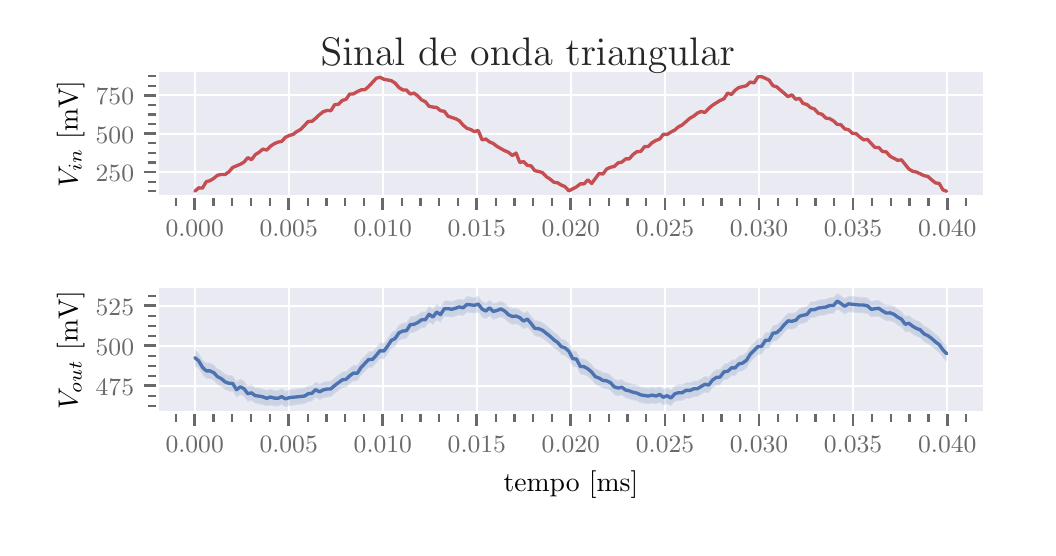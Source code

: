 \begingroup%
\makeatletter%
\begin{pgfpicture}%
\pgfpathrectangle{\pgfpointorigin}{\pgfqpoint{5.0in}{2.5in}}%
\pgfusepath{use as bounding box, clip}%
\begin{pgfscope}%
\pgfsetbuttcap%
\pgfsetmiterjoin%
\definecolor{currentfill}{rgb}{1.0,1.0,1.0}%
\pgfsetfillcolor{currentfill}%
\pgfsetlinewidth{0.0pt}%
\definecolor{currentstroke}{rgb}{1.0,1.0,1.0}%
\pgfsetstrokecolor{currentstroke}%
\pgfsetdash{}{0pt}%
\pgfpathmoveto{\pgfqpoint{0.0in}{0.0in}}%
\pgfpathlineto{\pgfqpoint{5.0in}{0.0in}}%
\pgfpathlineto{\pgfqpoint{5.0in}{2.5in}}%
\pgfpathlineto{\pgfqpoint{0.0in}{2.5in}}%
\pgfpathclose%
\pgfusepath{fill}%
\end{pgfscope}%
\begin{pgfscope}%
\pgfsetbuttcap%
\pgfsetmiterjoin%
\definecolor{currentfill}{rgb}{0.918,0.918,0.949}%
\pgfsetfillcolor{currentfill}%
\pgfsetlinewidth{0.0pt}%
\definecolor{currentstroke}{rgb}{0.0,0.0,0.0}%
\pgfsetstrokecolor{currentstroke}%
\pgfsetstrokeopacity{0.0}%
\pgfsetdash{}{0pt}%
\pgfpathmoveto{\pgfqpoint{0.648in}{1.654in}}%
\pgfpathlineto{\pgfqpoint{4.783in}{1.654in}}%
\pgfpathlineto{\pgfqpoint{4.783in}{2.283in}}%
\pgfpathlineto{\pgfqpoint{0.648in}{2.283in}}%
\pgfpathclose%
\pgfusepath{fill}%
\end{pgfscope}%
\begin{pgfscope}%
\pgfpathrectangle{\pgfqpoint{0.648in}{1.654in}}{\pgfqpoint{4.135in}{0.63in}}%
\pgfusepath{clip}%
\pgfsetroundcap%
\pgfsetroundjoin%
\pgfsetlinewidth{0.803pt}%
\definecolor{currentstroke}{rgb}{1.0,1.0,1.0}%
\pgfsetstrokecolor{currentstroke}%
\pgfsetdash{}{0pt}%
\pgfpathmoveto{\pgfqpoint{0.835in}{1.654in}}%
\pgfpathlineto{\pgfqpoint{0.835in}{2.283in}}%
\pgfusepath{stroke}%
\end{pgfscope}%
\begin{pgfscope}%
\pgfsetbuttcap%
\pgfsetroundjoin%
\definecolor{currentfill}{rgb}{0.412,0.412,0.412}%
\pgfsetfillcolor{currentfill}%
\pgfsetlinewidth{1.004pt}%
\definecolor{currentstroke}{rgb}{0.412,0.412,0.412}%
\pgfsetstrokecolor{currentstroke}%
\pgfsetdash{}{0pt}%
\pgfsys@defobject{currentmarker}{\pgfqpoint{0.0in}{-0.067in}}{\pgfqpoint{0.0in}{0.0in}}{%
\pgfpathmoveto{\pgfqpoint{0.0in}{0.0in}}%
\pgfpathlineto{\pgfqpoint{0.0in}{-0.067in}}%
\pgfusepath{stroke,fill}%
}%
\begin{pgfscope}%
\pgfsys@transformshift{0.835in}{1.654in}%
\pgfsys@useobject{currentmarker}{}%
\end{pgfscope}%
\end{pgfscope}%
\begin{pgfscope}%
\definecolor{textcolor}{rgb}{0.412,0.412,0.412}%
\pgfsetstrokecolor{textcolor}%
\pgfsetfillcolor{textcolor}%
\pgftext[x=0.835in,y=1.538in,,top]{\color{textcolor}\rmfamily\fontsize{8.8}{10.56}\selectfont \(\displaystyle 0.000\)}%
\end{pgfscope}%
\begin{pgfscope}%
\pgfpathrectangle{\pgfqpoint{0.648in}{1.654in}}{\pgfqpoint{4.135in}{0.63in}}%
\pgfusepath{clip}%
\pgfsetroundcap%
\pgfsetroundjoin%
\pgfsetlinewidth{0.803pt}%
\definecolor{currentstroke}{rgb}{1.0,1.0,1.0}%
\pgfsetstrokecolor{currentstroke}%
\pgfsetdash{}{0pt}%
\pgfpathmoveto{\pgfqpoint{1.305in}{1.654in}}%
\pgfpathlineto{\pgfqpoint{1.305in}{2.283in}}%
\pgfusepath{stroke}%
\end{pgfscope}%
\begin{pgfscope}%
\pgfsetbuttcap%
\pgfsetroundjoin%
\definecolor{currentfill}{rgb}{0.412,0.412,0.412}%
\pgfsetfillcolor{currentfill}%
\pgfsetlinewidth{1.004pt}%
\definecolor{currentstroke}{rgb}{0.412,0.412,0.412}%
\pgfsetstrokecolor{currentstroke}%
\pgfsetdash{}{0pt}%
\pgfsys@defobject{currentmarker}{\pgfqpoint{0.0in}{-0.067in}}{\pgfqpoint{0.0in}{0.0in}}{%
\pgfpathmoveto{\pgfqpoint{0.0in}{0.0in}}%
\pgfpathlineto{\pgfqpoint{0.0in}{-0.067in}}%
\pgfusepath{stroke,fill}%
}%
\begin{pgfscope}%
\pgfsys@transformshift{1.305in}{1.654in}%
\pgfsys@useobject{currentmarker}{}%
\end{pgfscope}%
\end{pgfscope}%
\begin{pgfscope}%
\definecolor{textcolor}{rgb}{0.412,0.412,0.412}%
\pgfsetstrokecolor{textcolor}%
\pgfsetfillcolor{textcolor}%
\pgftext[x=1.305in,y=1.538in,,top]{\color{textcolor}\rmfamily\fontsize{8.8}{10.56}\selectfont \(\displaystyle 0.005\)}%
\end{pgfscope}%
\begin{pgfscope}%
\pgfpathrectangle{\pgfqpoint{0.648in}{1.654in}}{\pgfqpoint{4.135in}{0.63in}}%
\pgfusepath{clip}%
\pgfsetroundcap%
\pgfsetroundjoin%
\pgfsetlinewidth{0.803pt}%
\definecolor{currentstroke}{rgb}{1.0,1.0,1.0}%
\pgfsetstrokecolor{currentstroke}%
\pgfsetdash{}{0pt}%
\pgfpathmoveto{\pgfqpoint{1.776in}{1.654in}}%
\pgfpathlineto{\pgfqpoint{1.776in}{2.283in}}%
\pgfusepath{stroke}%
\end{pgfscope}%
\begin{pgfscope}%
\pgfsetbuttcap%
\pgfsetroundjoin%
\definecolor{currentfill}{rgb}{0.412,0.412,0.412}%
\pgfsetfillcolor{currentfill}%
\pgfsetlinewidth{1.004pt}%
\definecolor{currentstroke}{rgb}{0.412,0.412,0.412}%
\pgfsetstrokecolor{currentstroke}%
\pgfsetdash{}{0pt}%
\pgfsys@defobject{currentmarker}{\pgfqpoint{0.0in}{-0.067in}}{\pgfqpoint{0.0in}{0.0in}}{%
\pgfpathmoveto{\pgfqpoint{0.0in}{0.0in}}%
\pgfpathlineto{\pgfqpoint{0.0in}{-0.067in}}%
\pgfusepath{stroke,fill}%
}%
\begin{pgfscope}%
\pgfsys@transformshift{1.776in}{1.654in}%
\pgfsys@useobject{currentmarker}{}%
\end{pgfscope}%
\end{pgfscope}%
\begin{pgfscope}%
\definecolor{textcolor}{rgb}{0.412,0.412,0.412}%
\pgfsetstrokecolor{textcolor}%
\pgfsetfillcolor{textcolor}%
\pgftext[x=1.776in,y=1.538in,,top]{\color{textcolor}\rmfamily\fontsize{8.8}{10.56}\selectfont \(\displaystyle 0.010\)}%
\end{pgfscope}%
\begin{pgfscope}%
\pgfpathrectangle{\pgfqpoint{0.648in}{1.654in}}{\pgfqpoint{4.135in}{0.63in}}%
\pgfusepath{clip}%
\pgfsetroundcap%
\pgfsetroundjoin%
\pgfsetlinewidth{0.803pt}%
\definecolor{currentstroke}{rgb}{1.0,1.0,1.0}%
\pgfsetstrokecolor{currentstroke}%
\pgfsetdash{}{0pt}%
\pgfpathmoveto{\pgfqpoint{2.246in}{1.654in}}%
\pgfpathlineto{\pgfqpoint{2.246in}{2.283in}}%
\pgfusepath{stroke}%
\end{pgfscope}%
\begin{pgfscope}%
\pgfsetbuttcap%
\pgfsetroundjoin%
\definecolor{currentfill}{rgb}{0.412,0.412,0.412}%
\pgfsetfillcolor{currentfill}%
\pgfsetlinewidth{1.004pt}%
\definecolor{currentstroke}{rgb}{0.412,0.412,0.412}%
\pgfsetstrokecolor{currentstroke}%
\pgfsetdash{}{0pt}%
\pgfsys@defobject{currentmarker}{\pgfqpoint{0.0in}{-0.067in}}{\pgfqpoint{0.0in}{0.0in}}{%
\pgfpathmoveto{\pgfqpoint{0.0in}{0.0in}}%
\pgfpathlineto{\pgfqpoint{0.0in}{-0.067in}}%
\pgfusepath{stroke,fill}%
}%
\begin{pgfscope}%
\pgfsys@transformshift{2.246in}{1.654in}%
\pgfsys@useobject{currentmarker}{}%
\end{pgfscope}%
\end{pgfscope}%
\begin{pgfscope}%
\definecolor{textcolor}{rgb}{0.412,0.412,0.412}%
\pgfsetstrokecolor{textcolor}%
\pgfsetfillcolor{textcolor}%
\pgftext[x=2.246in,y=1.538in,,top]{\color{textcolor}\rmfamily\fontsize{8.8}{10.56}\selectfont \(\displaystyle 0.015\)}%
\end{pgfscope}%
\begin{pgfscope}%
\pgfpathrectangle{\pgfqpoint{0.648in}{1.654in}}{\pgfqpoint{4.135in}{0.63in}}%
\pgfusepath{clip}%
\pgfsetroundcap%
\pgfsetroundjoin%
\pgfsetlinewidth{0.803pt}%
\definecolor{currentstroke}{rgb}{1.0,1.0,1.0}%
\pgfsetstrokecolor{currentstroke}%
\pgfsetdash{}{0pt}%
\pgfpathmoveto{\pgfqpoint{2.716in}{1.654in}}%
\pgfpathlineto{\pgfqpoint{2.716in}{2.283in}}%
\pgfusepath{stroke}%
\end{pgfscope}%
\begin{pgfscope}%
\pgfsetbuttcap%
\pgfsetroundjoin%
\definecolor{currentfill}{rgb}{0.412,0.412,0.412}%
\pgfsetfillcolor{currentfill}%
\pgfsetlinewidth{1.004pt}%
\definecolor{currentstroke}{rgb}{0.412,0.412,0.412}%
\pgfsetstrokecolor{currentstroke}%
\pgfsetdash{}{0pt}%
\pgfsys@defobject{currentmarker}{\pgfqpoint{0.0in}{-0.067in}}{\pgfqpoint{0.0in}{0.0in}}{%
\pgfpathmoveto{\pgfqpoint{0.0in}{0.0in}}%
\pgfpathlineto{\pgfqpoint{0.0in}{-0.067in}}%
\pgfusepath{stroke,fill}%
}%
\begin{pgfscope}%
\pgfsys@transformshift{2.716in}{1.654in}%
\pgfsys@useobject{currentmarker}{}%
\end{pgfscope}%
\end{pgfscope}%
\begin{pgfscope}%
\definecolor{textcolor}{rgb}{0.412,0.412,0.412}%
\pgfsetstrokecolor{textcolor}%
\pgfsetfillcolor{textcolor}%
\pgftext[x=2.716in,y=1.538in,,top]{\color{textcolor}\rmfamily\fontsize{8.8}{10.56}\selectfont \(\displaystyle 0.020\)}%
\end{pgfscope}%
\begin{pgfscope}%
\pgfpathrectangle{\pgfqpoint{0.648in}{1.654in}}{\pgfqpoint{4.135in}{0.63in}}%
\pgfusepath{clip}%
\pgfsetroundcap%
\pgfsetroundjoin%
\pgfsetlinewidth{0.803pt}%
\definecolor{currentstroke}{rgb}{1.0,1.0,1.0}%
\pgfsetstrokecolor{currentstroke}%
\pgfsetdash{}{0pt}%
\pgfpathmoveto{\pgfqpoint{3.187in}{1.654in}}%
\pgfpathlineto{\pgfqpoint{3.187in}{2.283in}}%
\pgfusepath{stroke}%
\end{pgfscope}%
\begin{pgfscope}%
\pgfsetbuttcap%
\pgfsetroundjoin%
\definecolor{currentfill}{rgb}{0.412,0.412,0.412}%
\pgfsetfillcolor{currentfill}%
\pgfsetlinewidth{1.004pt}%
\definecolor{currentstroke}{rgb}{0.412,0.412,0.412}%
\pgfsetstrokecolor{currentstroke}%
\pgfsetdash{}{0pt}%
\pgfsys@defobject{currentmarker}{\pgfqpoint{0.0in}{-0.067in}}{\pgfqpoint{0.0in}{0.0in}}{%
\pgfpathmoveto{\pgfqpoint{0.0in}{0.0in}}%
\pgfpathlineto{\pgfqpoint{0.0in}{-0.067in}}%
\pgfusepath{stroke,fill}%
}%
\begin{pgfscope}%
\pgfsys@transformshift{3.187in}{1.654in}%
\pgfsys@useobject{currentmarker}{}%
\end{pgfscope}%
\end{pgfscope}%
\begin{pgfscope}%
\definecolor{textcolor}{rgb}{0.412,0.412,0.412}%
\pgfsetstrokecolor{textcolor}%
\pgfsetfillcolor{textcolor}%
\pgftext[x=3.187in,y=1.538in,,top]{\color{textcolor}\rmfamily\fontsize{8.8}{10.56}\selectfont \(\displaystyle 0.025\)}%
\end{pgfscope}%
\begin{pgfscope}%
\pgfpathrectangle{\pgfqpoint{0.648in}{1.654in}}{\pgfqpoint{4.135in}{0.63in}}%
\pgfusepath{clip}%
\pgfsetroundcap%
\pgfsetroundjoin%
\pgfsetlinewidth{0.803pt}%
\definecolor{currentstroke}{rgb}{1.0,1.0,1.0}%
\pgfsetstrokecolor{currentstroke}%
\pgfsetdash{}{0pt}%
\pgfpathmoveto{\pgfqpoint{3.657in}{1.654in}}%
\pgfpathlineto{\pgfqpoint{3.657in}{2.283in}}%
\pgfusepath{stroke}%
\end{pgfscope}%
\begin{pgfscope}%
\pgfsetbuttcap%
\pgfsetroundjoin%
\definecolor{currentfill}{rgb}{0.412,0.412,0.412}%
\pgfsetfillcolor{currentfill}%
\pgfsetlinewidth{1.004pt}%
\definecolor{currentstroke}{rgb}{0.412,0.412,0.412}%
\pgfsetstrokecolor{currentstroke}%
\pgfsetdash{}{0pt}%
\pgfsys@defobject{currentmarker}{\pgfqpoint{0.0in}{-0.067in}}{\pgfqpoint{0.0in}{0.0in}}{%
\pgfpathmoveto{\pgfqpoint{0.0in}{0.0in}}%
\pgfpathlineto{\pgfqpoint{0.0in}{-0.067in}}%
\pgfusepath{stroke,fill}%
}%
\begin{pgfscope}%
\pgfsys@transformshift{3.657in}{1.654in}%
\pgfsys@useobject{currentmarker}{}%
\end{pgfscope}%
\end{pgfscope}%
\begin{pgfscope}%
\definecolor{textcolor}{rgb}{0.412,0.412,0.412}%
\pgfsetstrokecolor{textcolor}%
\pgfsetfillcolor{textcolor}%
\pgftext[x=3.657in,y=1.538in,,top]{\color{textcolor}\rmfamily\fontsize{8.8}{10.56}\selectfont \(\displaystyle 0.030\)}%
\end{pgfscope}%
\begin{pgfscope}%
\pgfpathrectangle{\pgfqpoint{0.648in}{1.654in}}{\pgfqpoint{4.135in}{0.63in}}%
\pgfusepath{clip}%
\pgfsetroundcap%
\pgfsetroundjoin%
\pgfsetlinewidth{0.803pt}%
\definecolor{currentstroke}{rgb}{1.0,1.0,1.0}%
\pgfsetstrokecolor{currentstroke}%
\pgfsetdash{}{0pt}%
\pgfpathmoveto{\pgfqpoint{4.127in}{1.654in}}%
\pgfpathlineto{\pgfqpoint{4.127in}{2.283in}}%
\pgfusepath{stroke}%
\end{pgfscope}%
\begin{pgfscope}%
\pgfsetbuttcap%
\pgfsetroundjoin%
\definecolor{currentfill}{rgb}{0.412,0.412,0.412}%
\pgfsetfillcolor{currentfill}%
\pgfsetlinewidth{1.004pt}%
\definecolor{currentstroke}{rgb}{0.412,0.412,0.412}%
\pgfsetstrokecolor{currentstroke}%
\pgfsetdash{}{0pt}%
\pgfsys@defobject{currentmarker}{\pgfqpoint{0.0in}{-0.067in}}{\pgfqpoint{0.0in}{0.0in}}{%
\pgfpathmoveto{\pgfqpoint{0.0in}{0.0in}}%
\pgfpathlineto{\pgfqpoint{0.0in}{-0.067in}}%
\pgfusepath{stroke,fill}%
}%
\begin{pgfscope}%
\pgfsys@transformshift{4.127in}{1.654in}%
\pgfsys@useobject{currentmarker}{}%
\end{pgfscope}%
\end{pgfscope}%
\begin{pgfscope}%
\definecolor{textcolor}{rgb}{0.412,0.412,0.412}%
\pgfsetstrokecolor{textcolor}%
\pgfsetfillcolor{textcolor}%
\pgftext[x=4.127in,y=1.538in,,top]{\color{textcolor}\rmfamily\fontsize{8.8}{10.56}\selectfont \(\displaystyle 0.035\)}%
\end{pgfscope}%
\begin{pgfscope}%
\pgfpathrectangle{\pgfqpoint{0.648in}{1.654in}}{\pgfqpoint{4.135in}{0.63in}}%
\pgfusepath{clip}%
\pgfsetroundcap%
\pgfsetroundjoin%
\pgfsetlinewidth{0.803pt}%
\definecolor{currentstroke}{rgb}{1.0,1.0,1.0}%
\pgfsetstrokecolor{currentstroke}%
\pgfsetdash{}{0pt}%
\pgfpathmoveto{\pgfqpoint{4.598in}{1.654in}}%
\pgfpathlineto{\pgfqpoint{4.598in}{2.283in}}%
\pgfusepath{stroke}%
\end{pgfscope}%
\begin{pgfscope}%
\pgfsetbuttcap%
\pgfsetroundjoin%
\definecolor{currentfill}{rgb}{0.412,0.412,0.412}%
\pgfsetfillcolor{currentfill}%
\pgfsetlinewidth{1.004pt}%
\definecolor{currentstroke}{rgb}{0.412,0.412,0.412}%
\pgfsetstrokecolor{currentstroke}%
\pgfsetdash{}{0pt}%
\pgfsys@defobject{currentmarker}{\pgfqpoint{0.0in}{-0.067in}}{\pgfqpoint{0.0in}{0.0in}}{%
\pgfpathmoveto{\pgfqpoint{0.0in}{0.0in}}%
\pgfpathlineto{\pgfqpoint{0.0in}{-0.067in}}%
\pgfusepath{stroke,fill}%
}%
\begin{pgfscope}%
\pgfsys@transformshift{4.598in}{1.654in}%
\pgfsys@useobject{currentmarker}{}%
\end{pgfscope}%
\end{pgfscope}%
\begin{pgfscope}%
\definecolor{textcolor}{rgb}{0.412,0.412,0.412}%
\pgfsetstrokecolor{textcolor}%
\pgfsetfillcolor{textcolor}%
\pgftext[x=4.598in,y=1.538in,,top]{\color{textcolor}\rmfamily\fontsize{8.8}{10.56}\selectfont \(\displaystyle 0.040\)}%
\end{pgfscope}%
\begin{pgfscope}%
\pgfsetbuttcap%
\pgfsetroundjoin%
\definecolor{currentfill}{rgb}{0.412,0.412,0.412}%
\pgfsetfillcolor{currentfill}%
\pgfsetlinewidth{0.803pt}%
\definecolor{currentstroke}{rgb}{0.412,0.412,0.412}%
\pgfsetstrokecolor{currentstroke}%
\pgfsetdash{}{0pt}%
\pgfsys@defobject{currentmarker}{\pgfqpoint{0.0in}{-0.044in}}{\pgfqpoint{0.0in}{0.0in}}{%
\pgfpathmoveto{\pgfqpoint{0.0in}{0.0in}}%
\pgfpathlineto{\pgfqpoint{0.0in}{-0.044in}}%
\pgfusepath{stroke,fill}%
}%
\begin{pgfscope}%
\pgfsys@transformshift{0.741in}{1.654in}%
\pgfsys@useobject{currentmarker}{}%
\end{pgfscope}%
\end{pgfscope}%
\begin{pgfscope}%
\pgfsetbuttcap%
\pgfsetroundjoin%
\definecolor{currentfill}{rgb}{0.412,0.412,0.412}%
\pgfsetfillcolor{currentfill}%
\pgfsetlinewidth{0.803pt}%
\definecolor{currentstroke}{rgb}{0.412,0.412,0.412}%
\pgfsetstrokecolor{currentstroke}%
\pgfsetdash{}{0pt}%
\pgfsys@defobject{currentmarker}{\pgfqpoint{0.0in}{-0.044in}}{\pgfqpoint{0.0in}{0.0in}}{%
\pgfpathmoveto{\pgfqpoint{0.0in}{0.0in}}%
\pgfpathlineto{\pgfqpoint{0.0in}{-0.044in}}%
\pgfusepath{stroke,fill}%
}%
\begin{pgfscope}%
\pgfsys@transformshift{0.929in}{1.654in}%
\pgfsys@useobject{currentmarker}{}%
\end{pgfscope}%
\end{pgfscope}%
\begin{pgfscope}%
\pgfsetbuttcap%
\pgfsetroundjoin%
\definecolor{currentfill}{rgb}{0.412,0.412,0.412}%
\pgfsetfillcolor{currentfill}%
\pgfsetlinewidth{0.803pt}%
\definecolor{currentstroke}{rgb}{0.412,0.412,0.412}%
\pgfsetstrokecolor{currentstroke}%
\pgfsetdash{}{0pt}%
\pgfsys@defobject{currentmarker}{\pgfqpoint{0.0in}{-0.044in}}{\pgfqpoint{0.0in}{0.0in}}{%
\pgfpathmoveto{\pgfqpoint{0.0in}{0.0in}}%
\pgfpathlineto{\pgfqpoint{0.0in}{-0.044in}}%
\pgfusepath{stroke,fill}%
}%
\begin{pgfscope}%
\pgfsys@transformshift{1.023in}{1.654in}%
\pgfsys@useobject{currentmarker}{}%
\end{pgfscope}%
\end{pgfscope}%
\begin{pgfscope}%
\pgfsetbuttcap%
\pgfsetroundjoin%
\definecolor{currentfill}{rgb}{0.412,0.412,0.412}%
\pgfsetfillcolor{currentfill}%
\pgfsetlinewidth{0.803pt}%
\definecolor{currentstroke}{rgb}{0.412,0.412,0.412}%
\pgfsetstrokecolor{currentstroke}%
\pgfsetdash{}{0pt}%
\pgfsys@defobject{currentmarker}{\pgfqpoint{0.0in}{-0.044in}}{\pgfqpoint{0.0in}{0.0in}}{%
\pgfpathmoveto{\pgfqpoint{0.0in}{0.0in}}%
\pgfpathlineto{\pgfqpoint{0.0in}{-0.044in}}%
\pgfusepath{stroke,fill}%
}%
\begin{pgfscope}%
\pgfsys@transformshift{1.117in}{1.654in}%
\pgfsys@useobject{currentmarker}{}%
\end{pgfscope}%
\end{pgfscope}%
\begin{pgfscope}%
\pgfsetbuttcap%
\pgfsetroundjoin%
\definecolor{currentfill}{rgb}{0.412,0.412,0.412}%
\pgfsetfillcolor{currentfill}%
\pgfsetlinewidth{0.803pt}%
\definecolor{currentstroke}{rgb}{0.412,0.412,0.412}%
\pgfsetstrokecolor{currentstroke}%
\pgfsetdash{}{0pt}%
\pgfsys@defobject{currentmarker}{\pgfqpoint{0.0in}{-0.044in}}{\pgfqpoint{0.0in}{0.0in}}{%
\pgfpathmoveto{\pgfqpoint{0.0in}{0.0in}}%
\pgfpathlineto{\pgfqpoint{0.0in}{-0.044in}}%
\pgfusepath{stroke,fill}%
}%
\begin{pgfscope}%
\pgfsys@transformshift{1.211in}{1.654in}%
\pgfsys@useobject{currentmarker}{}%
\end{pgfscope}%
\end{pgfscope}%
\begin{pgfscope}%
\pgfsetbuttcap%
\pgfsetroundjoin%
\definecolor{currentfill}{rgb}{0.412,0.412,0.412}%
\pgfsetfillcolor{currentfill}%
\pgfsetlinewidth{0.803pt}%
\definecolor{currentstroke}{rgb}{0.412,0.412,0.412}%
\pgfsetstrokecolor{currentstroke}%
\pgfsetdash{}{0pt}%
\pgfsys@defobject{currentmarker}{\pgfqpoint{0.0in}{-0.044in}}{\pgfqpoint{0.0in}{0.0in}}{%
\pgfpathmoveto{\pgfqpoint{0.0in}{0.0in}}%
\pgfpathlineto{\pgfqpoint{0.0in}{-0.044in}}%
\pgfusepath{stroke,fill}%
}%
\begin{pgfscope}%
\pgfsys@transformshift{1.4in}{1.654in}%
\pgfsys@useobject{currentmarker}{}%
\end{pgfscope}%
\end{pgfscope}%
\begin{pgfscope}%
\pgfsetbuttcap%
\pgfsetroundjoin%
\definecolor{currentfill}{rgb}{0.412,0.412,0.412}%
\pgfsetfillcolor{currentfill}%
\pgfsetlinewidth{0.803pt}%
\definecolor{currentstroke}{rgb}{0.412,0.412,0.412}%
\pgfsetstrokecolor{currentstroke}%
\pgfsetdash{}{0pt}%
\pgfsys@defobject{currentmarker}{\pgfqpoint{0.0in}{-0.044in}}{\pgfqpoint{0.0in}{0.0in}}{%
\pgfpathmoveto{\pgfqpoint{0.0in}{0.0in}}%
\pgfpathlineto{\pgfqpoint{0.0in}{-0.044in}}%
\pgfusepath{stroke,fill}%
}%
\begin{pgfscope}%
\pgfsys@transformshift{1.494in}{1.654in}%
\pgfsys@useobject{currentmarker}{}%
\end{pgfscope}%
\end{pgfscope}%
\begin{pgfscope}%
\pgfsetbuttcap%
\pgfsetroundjoin%
\definecolor{currentfill}{rgb}{0.412,0.412,0.412}%
\pgfsetfillcolor{currentfill}%
\pgfsetlinewidth{0.803pt}%
\definecolor{currentstroke}{rgb}{0.412,0.412,0.412}%
\pgfsetstrokecolor{currentstroke}%
\pgfsetdash{}{0pt}%
\pgfsys@defobject{currentmarker}{\pgfqpoint{0.0in}{-0.044in}}{\pgfqpoint{0.0in}{0.0in}}{%
\pgfpathmoveto{\pgfqpoint{0.0in}{0.0in}}%
\pgfpathlineto{\pgfqpoint{0.0in}{-0.044in}}%
\pgfusepath{stroke,fill}%
}%
\begin{pgfscope}%
\pgfsys@transformshift{1.588in}{1.654in}%
\pgfsys@useobject{currentmarker}{}%
\end{pgfscope}%
\end{pgfscope}%
\begin{pgfscope}%
\pgfsetbuttcap%
\pgfsetroundjoin%
\definecolor{currentfill}{rgb}{0.412,0.412,0.412}%
\pgfsetfillcolor{currentfill}%
\pgfsetlinewidth{0.803pt}%
\definecolor{currentstroke}{rgb}{0.412,0.412,0.412}%
\pgfsetstrokecolor{currentstroke}%
\pgfsetdash{}{0pt}%
\pgfsys@defobject{currentmarker}{\pgfqpoint{0.0in}{-0.044in}}{\pgfqpoint{0.0in}{0.0in}}{%
\pgfpathmoveto{\pgfqpoint{0.0in}{0.0in}}%
\pgfpathlineto{\pgfqpoint{0.0in}{-0.044in}}%
\pgfusepath{stroke,fill}%
}%
\begin{pgfscope}%
\pgfsys@transformshift{1.682in}{1.654in}%
\pgfsys@useobject{currentmarker}{}%
\end{pgfscope}%
\end{pgfscope}%
\begin{pgfscope}%
\pgfsetbuttcap%
\pgfsetroundjoin%
\definecolor{currentfill}{rgb}{0.412,0.412,0.412}%
\pgfsetfillcolor{currentfill}%
\pgfsetlinewidth{0.803pt}%
\definecolor{currentstroke}{rgb}{0.412,0.412,0.412}%
\pgfsetstrokecolor{currentstroke}%
\pgfsetdash{}{0pt}%
\pgfsys@defobject{currentmarker}{\pgfqpoint{0.0in}{-0.044in}}{\pgfqpoint{0.0in}{0.0in}}{%
\pgfpathmoveto{\pgfqpoint{0.0in}{0.0in}}%
\pgfpathlineto{\pgfqpoint{0.0in}{-0.044in}}%
\pgfusepath{stroke,fill}%
}%
\begin{pgfscope}%
\pgfsys@transformshift{1.776in}{1.654in}%
\pgfsys@useobject{currentmarker}{}%
\end{pgfscope}%
\end{pgfscope}%
\begin{pgfscope}%
\pgfsetbuttcap%
\pgfsetroundjoin%
\definecolor{currentfill}{rgb}{0.412,0.412,0.412}%
\pgfsetfillcolor{currentfill}%
\pgfsetlinewidth{0.803pt}%
\definecolor{currentstroke}{rgb}{0.412,0.412,0.412}%
\pgfsetstrokecolor{currentstroke}%
\pgfsetdash{}{0pt}%
\pgfsys@defobject{currentmarker}{\pgfqpoint{0.0in}{-0.044in}}{\pgfqpoint{0.0in}{0.0in}}{%
\pgfpathmoveto{\pgfqpoint{0.0in}{0.0in}}%
\pgfpathlineto{\pgfqpoint{0.0in}{-0.044in}}%
\pgfusepath{stroke,fill}%
}%
\begin{pgfscope}%
\pgfsys@transformshift{1.87in}{1.654in}%
\pgfsys@useobject{currentmarker}{}%
\end{pgfscope}%
\end{pgfscope}%
\begin{pgfscope}%
\pgfsetbuttcap%
\pgfsetroundjoin%
\definecolor{currentfill}{rgb}{0.412,0.412,0.412}%
\pgfsetfillcolor{currentfill}%
\pgfsetlinewidth{0.803pt}%
\definecolor{currentstroke}{rgb}{0.412,0.412,0.412}%
\pgfsetstrokecolor{currentstroke}%
\pgfsetdash{}{0pt}%
\pgfsys@defobject{currentmarker}{\pgfqpoint{0.0in}{-0.044in}}{\pgfqpoint{0.0in}{0.0in}}{%
\pgfpathmoveto{\pgfqpoint{0.0in}{0.0in}}%
\pgfpathlineto{\pgfqpoint{0.0in}{-0.044in}}%
\pgfusepath{stroke,fill}%
}%
\begin{pgfscope}%
\pgfsys@transformshift{1.964in}{1.654in}%
\pgfsys@useobject{currentmarker}{}%
\end{pgfscope}%
\end{pgfscope}%
\begin{pgfscope}%
\pgfsetbuttcap%
\pgfsetroundjoin%
\definecolor{currentfill}{rgb}{0.412,0.412,0.412}%
\pgfsetfillcolor{currentfill}%
\pgfsetlinewidth{0.803pt}%
\definecolor{currentstroke}{rgb}{0.412,0.412,0.412}%
\pgfsetstrokecolor{currentstroke}%
\pgfsetdash{}{0pt}%
\pgfsys@defobject{currentmarker}{\pgfqpoint{0.0in}{-0.044in}}{\pgfqpoint{0.0in}{0.0in}}{%
\pgfpathmoveto{\pgfqpoint{0.0in}{0.0in}}%
\pgfpathlineto{\pgfqpoint{0.0in}{-0.044in}}%
\pgfusepath{stroke,fill}%
}%
\begin{pgfscope}%
\pgfsys@transformshift{2.058in}{1.654in}%
\pgfsys@useobject{currentmarker}{}%
\end{pgfscope}%
\end{pgfscope}%
\begin{pgfscope}%
\pgfsetbuttcap%
\pgfsetroundjoin%
\definecolor{currentfill}{rgb}{0.412,0.412,0.412}%
\pgfsetfillcolor{currentfill}%
\pgfsetlinewidth{0.803pt}%
\definecolor{currentstroke}{rgb}{0.412,0.412,0.412}%
\pgfsetstrokecolor{currentstroke}%
\pgfsetdash{}{0pt}%
\pgfsys@defobject{currentmarker}{\pgfqpoint{0.0in}{-0.044in}}{\pgfqpoint{0.0in}{0.0in}}{%
\pgfpathmoveto{\pgfqpoint{0.0in}{0.0in}}%
\pgfpathlineto{\pgfqpoint{0.0in}{-0.044in}}%
\pgfusepath{stroke,fill}%
}%
\begin{pgfscope}%
\pgfsys@transformshift{2.152in}{1.654in}%
\pgfsys@useobject{currentmarker}{}%
\end{pgfscope}%
\end{pgfscope}%
\begin{pgfscope}%
\pgfsetbuttcap%
\pgfsetroundjoin%
\definecolor{currentfill}{rgb}{0.412,0.412,0.412}%
\pgfsetfillcolor{currentfill}%
\pgfsetlinewidth{0.803pt}%
\definecolor{currentstroke}{rgb}{0.412,0.412,0.412}%
\pgfsetstrokecolor{currentstroke}%
\pgfsetdash{}{0pt}%
\pgfsys@defobject{currentmarker}{\pgfqpoint{0.0in}{-0.044in}}{\pgfqpoint{0.0in}{0.0in}}{%
\pgfpathmoveto{\pgfqpoint{0.0in}{0.0in}}%
\pgfpathlineto{\pgfqpoint{0.0in}{-0.044in}}%
\pgfusepath{stroke,fill}%
}%
\begin{pgfscope}%
\pgfsys@transformshift{2.34in}{1.654in}%
\pgfsys@useobject{currentmarker}{}%
\end{pgfscope}%
\end{pgfscope}%
\begin{pgfscope}%
\pgfsetbuttcap%
\pgfsetroundjoin%
\definecolor{currentfill}{rgb}{0.412,0.412,0.412}%
\pgfsetfillcolor{currentfill}%
\pgfsetlinewidth{0.803pt}%
\definecolor{currentstroke}{rgb}{0.412,0.412,0.412}%
\pgfsetstrokecolor{currentstroke}%
\pgfsetdash{}{0pt}%
\pgfsys@defobject{currentmarker}{\pgfqpoint{0.0in}{-0.044in}}{\pgfqpoint{0.0in}{0.0in}}{%
\pgfpathmoveto{\pgfqpoint{0.0in}{0.0in}}%
\pgfpathlineto{\pgfqpoint{0.0in}{-0.044in}}%
\pgfusepath{stroke,fill}%
}%
\begin{pgfscope}%
\pgfsys@transformshift{2.434in}{1.654in}%
\pgfsys@useobject{currentmarker}{}%
\end{pgfscope}%
\end{pgfscope}%
\begin{pgfscope}%
\pgfsetbuttcap%
\pgfsetroundjoin%
\definecolor{currentfill}{rgb}{0.412,0.412,0.412}%
\pgfsetfillcolor{currentfill}%
\pgfsetlinewidth{0.803pt}%
\definecolor{currentstroke}{rgb}{0.412,0.412,0.412}%
\pgfsetstrokecolor{currentstroke}%
\pgfsetdash{}{0pt}%
\pgfsys@defobject{currentmarker}{\pgfqpoint{0.0in}{-0.044in}}{\pgfqpoint{0.0in}{0.0in}}{%
\pgfpathmoveto{\pgfqpoint{0.0in}{0.0in}}%
\pgfpathlineto{\pgfqpoint{0.0in}{-0.044in}}%
\pgfusepath{stroke,fill}%
}%
\begin{pgfscope}%
\pgfsys@transformshift{2.528in}{1.654in}%
\pgfsys@useobject{currentmarker}{}%
\end{pgfscope}%
\end{pgfscope}%
\begin{pgfscope}%
\pgfsetbuttcap%
\pgfsetroundjoin%
\definecolor{currentfill}{rgb}{0.412,0.412,0.412}%
\pgfsetfillcolor{currentfill}%
\pgfsetlinewidth{0.803pt}%
\definecolor{currentstroke}{rgb}{0.412,0.412,0.412}%
\pgfsetstrokecolor{currentstroke}%
\pgfsetdash{}{0pt}%
\pgfsys@defobject{currentmarker}{\pgfqpoint{0.0in}{-0.044in}}{\pgfqpoint{0.0in}{0.0in}}{%
\pgfpathmoveto{\pgfqpoint{0.0in}{0.0in}}%
\pgfpathlineto{\pgfqpoint{0.0in}{-0.044in}}%
\pgfusepath{stroke,fill}%
}%
\begin{pgfscope}%
\pgfsys@transformshift{2.622in}{1.654in}%
\pgfsys@useobject{currentmarker}{}%
\end{pgfscope}%
\end{pgfscope}%
\begin{pgfscope}%
\pgfsetbuttcap%
\pgfsetroundjoin%
\definecolor{currentfill}{rgb}{0.412,0.412,0.412}%
\pgfsetfillcolor{currentfill}%
\pgfsetlinewidth{0.803pt}%
\definecolor{currentstroke}{rgb}{0.412,0.412,0.412}%
\pgfsetstrokecolor{currentstroke}%
\pgfsetdash{}{0pt}%
\pgfsys@defobject{currentmarker}{\pgfqpoint{0.0in}{-0.044in}}{\pgfqpoint{0.0in}{0.0in}}{%
\pgfpathmoveto{\pgfqpoint{0.0in}{0.0in}}%
\pgfpathlineto{\pgfqpoint{0.0in}{-0.044in}}%
\pgfusepath{stroke,fill}%
}%
\begin{pgfscope}%
\pgfsys@transformshift{2.81in}{1.654in}%
\pgfsys@useobject{currentmarker}{}%
\end{pgfscope}%
\end{pgfscope}%
\begin{pgfscope}%
\pgfsetbuttcap%
\pgfsetroundjoin%
\definecolor{currentfill}{rgb}{0.412,0.412,0.412}%
\pgfsetfillcolor{currentfill}%
\pgfsetlinewidth{0.803pt}%
\definecolor{currentstroke}{rgb}{0.412,0.412,0.412}%
\pgfsetstrokecolor{currentstroke}%
\pgfsetdash{}{0pt}%
\pgfsys@defobject{currentmarker}{\pgfqpoint{0.0in}{-0.044in}}{\pgfqpoint{0.0in}{0.0in}}{%
\pgfpathmoveto{\pgfqpoint{0.0in}{0.0in}}%
\pgfpathlineto{\pgfqpoint{0.0in}{-0.044in}}%
\pgfusepath{stroke,fill}%
}%
\begin{pgfscope}%
\pgfsys@transformshift{2.905in}{1.654in}%
\pgfsys@useobject{currentmarker}{}%
\end{pgfscope}%
\end{pgfscope}%
\begin{pgfscope}%
\pgfsetbuttcap%
\pgfsetroundjoin%
\definecolor{currentfill}{rgb}{0.412,0.412,0.412}%
\pgfsetfillcolor{currentfill}%
\pgfsetlinewidth{0.803pt}%
\definecolor{currentstroke}{rgb}{0.412,0.412,0.412}%
\pgfsetstrokecolor{currentstroke}%
\pgfsetdash{}{0pt}%
\pgfsys@defobject{currentmarker}{\pgfqpoint{0.0in}{-0.044in}}{\pgfqpoint{0.0in}{0.0in}}{%
\pgfpathmoveto{\pgfqpoint{0.0in}{0.0in}}%
\pgfpathlineto{\pgfqpoint{0.0in}{-0.044in}}%
\pgfusepath{stroke,fill}%
}%
\begin{pgfscope}%
\pgfsys@transformshift{2.999in}{1.654in}%
\pgfsys@useobject{currentmarker}{}%
\end{pgfscope}%
\end{pgfscope}%
\begin{pgfscope}%
\pgfsetbuttcap%
\pgfsetroundjoin%
\definecolor{currentfill}{rgb}{0.412,0.412,0.412}%
\pgfsetfillcolor{currentfill}%
\pgfsetlinewidth{0.803pt}%
\definecolor{currentstroke}{rgb}{0.412,0.412,0.412}%
\pgfsetstrokecolor{currentstroke}%
\pgfsetdash{}{0pt}%
\pgfsys@defobject{currentmarker}{\pgfqpoint{0.0in}{-0.044in}}{\pgfqpoint{0.0in}{0.0in}}{%
\pgfpathmoveto{\pgfqpoint{0.0in}{0.0in}}%
\pgfpathlineto{\pgfqpoint{0.0in}{-0.044in}}%
\pgfusepath{stroke,fill}%
}%
\begin{pgfscope}%
\pgfsys@transformshift{3.093in}{1.654in}%
\pgfsys@useobject{currentmarker}{}%
\end{pgfscope}%
\end{pgfscope}%
\begin{pgfscope}%
\pgfsetbuttcap%
\pgfsetroundjoin%
\definecolor{currentfill}{rgb}{0.412,0.412,0.412}%
\pgfsetfillcolor{currentfill}%
\pgfsetlinewidth{0.803pt}%
\definecolor{currentstroke}{rgb}{0.412,0.412,0.412}%
\pgfsetstrokecolor{currentstroke}%
\pgfsetdash{}{0pt}%
\pgfsys@defobject{currentmarker}{\pgfqpoint{0.0in}{-0.044in}}{\pgfqpoint{0.0in}{0.0in}}{%
\pgfpathmoveto{\pgfqpoint{0.0in}{0.0in}}%
\pgfpathlineto{\pgfqpoint{0.0in}{-0.044in}}%
\pgfusepath{stroke,fill}%
}%
\begin{pgfscope}%
\pgfsys@transformshift{3.281in}{1.654in}%
\pgfsys@useobject{currentmarker}{}%
\end{pgfscope}%
\end{pgfscope}%
\begin{pgfscope}%
\pgfsetbuttcap%
\pgfsetroundjoin%
\definecolor{currentfill}{rgb}{0.412,0.412,0.412}%
\pgfsetfillcolor{currentfill}%
\pgfsetlinewidth{0.803pt}%
\definecolor{currentstroke}{rgb}{0.412,0.412,0.412}%
\pgfsetstrokecolor{currentstroke}%
\pgfsetdash{}{0pt}%
\pgfsys@defobject{currentmarker}{\pgfqpoint{0.0in}{-0.044in}}{\pgfqpoint{0.0in}{0.0in}}{%
\pgfpathmoveto{\pgfqpoint{0.0in}{0.0in}}%
\pgfpathlineto{\pgfqpoint{0.0in}{-0.044in}}%
\pgfusepath{stroke,fill}%
}%
\begin{pgfscope}%
\pgfsys@transformshift{3.375in}{1.654in}%
\pgfsys@useobject{currentmarker}{}%
\end{pgfscope}%
\end{pgfscope}%
\begin{pgfscope}%
\pgfsetbuttcap%
\pgfsetroundjoin%
\definecolor{currentfill}{rgb}{0.412,0.412,0.412}%
\pgfsetfillcolor{currentfill}%
\pgfsetlinewidth{0.803pt}%
\definecolor{currentstroke}{rgb}{0.412,0.412,0.412}%
\pgfsetstrokecolor{currentstroke}%
\pgfsetdash{}{0pt}%
\pgfsys@defobject{currentmarker}{\pgfqpoint{0.0in}{-0.044in}}{\pgfqpoint{0.0in}{0.0in}}{%
\pgfpathmoveto{\pgfqpoint{0.0in}{0.0in}}%
\pgfpathlineto{\pgfqpoint{0.0in}{-0.044in}}%
\pgfusepath{stroke,fill}%
}%
\begin{pgfscope}%
\pgfsys@transformshift{3.469in}{1.654in}%
\pgfsys@useobject{currentmarker}{}%
\end{pgfscope}%
\end{pgfscope}%
\begin{pgfscope}%
\pgfsetbuttcap%
\pgfsetroundjoin%
\definecolor{currentfill}{rgb}{0.412,0.412,0.412}%
\pgfsetfillcolor{currentfill}%
\pgfsetlinewidth{0.803pt}%
\definecolor{currentstroke}{rgb}{0.412,0.412,0.412}%
\pgfsetstrokecolor{currentstroke}%
\pgfsetdash{}{0pt}%
\pgfsys@defobject{currentmarker}{\pgfqpoint{0.0in}{-0.044in}}{\pgfqpoint{0.0in}{0.0in}}{%
\pgfpathmoveto{\pgfqpoint{0.0in}{0.0in}}%
\pgfpathlineto{\pgfqpoint{0.0in}{-0.044in}}%
\pgfusepath{stroke,fill}%
}%
\begin{pgfscope}%
\pgfsys@transformshift{3.563in}{1.654in}%
\pgfsys@useobject{currentmarker}{}%
\end{pgfscope}%
\end{pgfscope}%
\begin{pgfscope}%
\pgfsetbuttcap%
\pgfsetroundjoin%
\definecolor{currentfill}{rgb}{0.412,0.412,0.412}%
\pgfsetfillcolor{currentfill}%
\pgfsetlinewidth{0.803pt}%
\definecolor{currentstroke}{rgb}{0.412,0.412,0.412}%
\pgfsetstrokecolor{currentstroke}%
\pgfsetdash{}{0pt}%
\pgfsys@defobject{currentmarker}{\pgfqpoint{0.0in}{-0.044in}}{\pgfqpoint{0.0in}{0.0in}}{%
\pgfpathmoveto{\pgfqpoint{0.0in}{0.0in}}%
\pgfpathlineto{\pgfqpoint{0.0in}{-0.044in}}%
\pgfusepath{stroke,fill}%
}%
\begin{pgfscope}%
\pgfsys@transformshift{3.751in}{1.654in}%
\pgfsys@useobject{currentmarker}{}%
\end{pgfscope}%
\end{pgfscope}%
\begin{pgfscope}%
\pgfsetbuttcap%
\pgfsetroundjoin%
\definecolor{currentfill}{rgb}{0.412,0.412,0.412}%
\pgfsetfillcolor{currentfill}%
\pgfsetlinewidth{0.803pt}%
\definecolor{currentstroke}{rgb}{0.412,0.412,0.412}%
\pgfsetstrokecolor{currentstroke}%
\pgfsetdash{}{0pt}%
\pgfsys@defobject{currentmarker}{\pgfqpoint{0.0in}{-0.044in}}{\pgfqpoint{0.0in}{0.0in}}{%
\pgfpathmoveto{\pgfqpoint{0.0in}{0.0in}}%
\pgfpathlineto{\pgfqpoint{0.0in}{-0.044in}}%
\pgfusepath{stroke,fill}%
}%
\begin{pgfscope}%
\pgfsys@transformshift{3.845in}{1.654in}%
\pgfsys@useobject{currentmarker}{}%
\end{pgfscope}%
\end{pgfscope}%
\begin{pgfscope}%
\pgfsetbuttcap%
\pgfsetroundjoin%
\definecolor{currentfill}{rgb}{0.412,0.412,0.412}%
\pgfsetfillcolor{currentfill}%
\pgfsetlinewidth{0.803pt}%
\definecolor{currentstroke}{rgb}{0.412,0.412,0.412}%
\pgfsetstrokecolor{currentstroke}%
\pgfsetdash{}{0pt}%
\pgfsys@defobject{currentmarker}{\pgfqpoint{0.0in}{-0.044in}}{\pgfqpoint{0.0in}{0.0in}}{%
\pgfpathmoveto{\pgfqpoint{0.0in}{0.0in}}%
\pgfpathlineto{\pgfqpoint{0.0in}{-0.044in}}%
\pgfusepath{stroke,fill}%
}%
\begin{pgfscope}%
\pgfsys@transformshift{3.939in}{1.654in}%
\pgfsys@useobject{currentmarker}{}%
\end{pgfscope}%
\end{pgfscope}%
\begin{pgfscope}%
\pgfsetbuttcap%
\pgfsetroundjoin%
\definecolor{currentfill}{rgb}{0.412,0.412,0.412}%
\pgfsetfillcolor{currentfill}%
\pgfsetlinewidth{0.803pt}%
\definecolor{currentstroke}{rgb}{0.412,0.412,0.412}%
\pgfsetstrokecolor{currentstroke}%
\pgfsetdash{}{0pt}%
\pgfsys@defobject{currentmarker}{\pgfqpoint{0.0in}{-0.044in}}{\pgfqpoint{0.0in}{0.0in}}{%
\pgfpathmoveto{\pgfqpoint{0.0in}{0.0in}}%
\pgfpathlineto{\pgfqpoint{0.0in}{-0.044in}}%
\pgfusepath{stroke,fill}%
}%
\begin{pgfscope}%
\pgfsys@transformshift{4.033in}{1.654in}%
\pgfsys@useobject{currentmarker}{}%
\end{pgfscope}%
\end{pgfscope}%
\begin{pgfscope}%
\pgfsetbuttcap%
\pgfsetroundjoin%
\definecolor{currentfill}{rgb}{0.412,0.412,0.412}%
\pgfsetfillcolor{currentfill}%
\pgfsetlinewidth{0.803pt}%
\definecolor{currentstroke}{rgb}{0.412,0.412,0.412}%
\pgfsetstrokecolor{currentstroke}%
\pgfsetdash{}{0pt}%
\pgfsys@defobject{currentmarker}{\pgfqpoint{0.0in}{-0.044in}}{\pgfqpoint{0.0in}{0.0in}}{%
\pgfpathmoveto{\pgfqpoint{0.0in}{0.0in}}%
\pgfpathlineto{\pgfqpoint{0.0in}{-0.044in}}%
\pgfusepath{stroke,fill}%
}%
\begin{pgfscope}%
\pgfsys@transformshift{4.221in}{1.654in}%
\pgfsys@useobject{currentmarker}{}%
\end{pgfscope}%
\end{pgfscope}%
\begin{pgfscope}%
\pgfsetbuttcap%
\pgfsetroundjoin%
\definecolor{currentfill}{rgb}{0.412,0.412,0.412}%
\pgfsetfillcolor{currentfill}%
\pgfsetlinewidth{0.803pt}%
\definecolor{currentstroke}{rgb}{0.412,0.412,0.412}%
\pgfsetstrokecolor{currentstroke}%
\pgfsetdash{}{0pt}%
\pgfsys@defobject{currentmarker}{\pgfqpoint{0.0in}{-0.044in}}{\pgfqpoint{0.0in}{0.0in}}{%
\pgfpathmoveto{\pgfqpoint{0.0in}{0.0in}}%
\pgfpathlineto{\pgfqpoint{0.0in}{-0.044in}}%
\pgfusepath{stroke,fill}%
}%
\begin{pgfscope}%
\pgfsys@transformshift{4.315in}{1.654in}%
\pgfsys@useobject{currentmarker}{}%
\end{pgfscope}%
\end{pgfscope}%
\begin{pgfscope}%
\pgfsetbuttcap%
\pgfsetroundjoin%
\definecolor{currentfill}{rgb}{0.412,0.412,0.412}%
\pgfsetfillcolor{currentfill}%
\pgfsetlinewidth{0.803pt}%
\definecolor{currentstroke}{rgb}{0.412,0.412,0.412}%
\pgfsetstrokecolor{currentstroke}%
\pgfsetdash{}{0pt}%
\pgfsys@defobject{currentmarker}{\pgfqpoint{0.0in}{-0.044in}}{\pgfqpoint{0.0in}{0.0in}}{%
\pgfpathmoveto{\pgfqpoint{0.0in}{0.0in}}%
\pgfpathlineto{\pgfqpoint{0.0in}{-0.044in}}%
\pgfusepath{stroke,fill}%
}%
\begin{pgfscope}%
\pgfsys@transformshift{4.409in}{1.654in}%
\pgfsys@useobject{currentmarker}{}%
\end{pgfscope}%
\end{pgfscope}%
\begin{pgfscope}%
\pgfsetbuttcap%
\pgfsetroundjoin%
\definecolor{currentfill}{rgb}{0.412,0.412,0.412}%
\pgfsetfillcolor{currentfill}%
\pgfsetlinewidth{0.803pt}%
\definecolor{currentstroke}{rgb}{0.412,0.412,0.412}%
\pgfsetstrokecolor{currentstroke}%
\pgfsetdash{}{0pt}%
\pgfsys@defobject{currentmarker}{\pgfqpoint{0.0in}{-0.044in}}{\pgfqpoint{0.0in}{0.0in}}{%
\pgfpathmoveto{\pgfqpoint{0.0in}{0.0in}}%
\pgfpathlineto{\pgfqpoint{0.0in}{-0.044in}}%
\pgfusepath{stroke,fill}%
}%
\begin{pgfscope}%
\pgfsys@transformshift{4.504in}{1.654in}%
\pgfsys@useobject{currentmarker}{}%
\end{pgfscope}%
\end{pgfscope}%
\begin{pgfscope}%
\pgfsetbuttcap%
\pgfsetroundjoin%
\definecolor{currentfill}{rgb}{0.412,0.412,0.412}%
\pgfsetfillcolor{currentfill}%
\pgfsetlinewidth{0.803pt}%
\definecolor{currentstroke}{rgb}{0.412,0.412,0.412}%
\pgfsetstrokecolor{currentstroke}%
\pgfsetdash{}{0pt}%
\pgfsys@defobject{currentmarker}{\pgfqpoint{0.0in}{-0.044in}}{\pgfqpoint{0.0in}{0.0in}}{%
\pgfpathmoveto{\pgfqpoint{0.0in}{0.0in}}%
\pgfpathlineto{\pgfqpoint{0.0in}{-0.044in}}%
\pgfusepath{stroke,fill}%
}%
\begin{pgfscope}%
\pgfsys@transformshift{4.598in}{1.654in}%
\pgfsys@useobject{currentmarker}{}%
\end{pgfscope}%
\end{pgfscope}%
\begin{pgfscope}%
\pgfsetbuttcap%
\pgfsetroundjoin%
\definecolor{currentfill}{rgb}{0.412,0.412,0.412}%
\pgfsetfillcolor{currentfill}%
\pgfsetlinewidth{0.803pt}%
\definecolor{currentstroke}{rgb}{0.412,0.412,0.412}%
\pgfsetstrokecolor{currentstroke}%
\pgfsetdash{}{0pt}%
\pgfsys@defobject{currentmarker}{\pgfqpoint{0.0in}{-0.044in}}{\pgfqpoint{0.0in}{0.0in}}{%
\pgfpathmoveto{\pgfqpoint{0.0in}{0.0in}}%
\pgfpathlineto{\pgfqpoint{0.0in}{-0.044in}}%
\pgfusepath{stroke,fill}%
}%
\begin{pgfscope}%
\pgfsys@transformshift{4.692in}{1.654in}%
\pgfsys@useobject{currentmarker}{}%
\end{pgfscope}%
\end{pgfscope}%
\begin{pgfscope}%
\pgfpathrectangle{\pgfqpoint{0.648in}{1.654in}}{\pgfqpoint{4.135in}{0.63in}}%
\pgfusepath{clip}%
\pgfsetroundcap%
\pgfsetroundjoin%
\pgfsetlinewidth{0.803pt}%
\definecolor{currentstroke}{rgb}{1.0,1.0,1.0}%
\pgfsetstrokecolor{currentstroke}%
\pgfsetdash{}{0pt}%
\pgfpathmoveto{\pgfqpoint{0.648in}{1.778in}}%
\pgfpathlineto{\pgfqpoint{4.783in}{1.778in}}%
\pgfusepath{stroke}%
\end{pgfscope}%
\begin{pgfscope}%
\pgfsetbuttcap%
\pgfsetroundjoin%
\definecolor{currentfill}{rgb}{0.412,0.412,0.412}%
\pgfsetfillcolor{currentfill}%
\pgfsetlinewidth{1.004pt}%
\definecolor{currentstroke}{rgb}{0.412,0.412,0.412}%
\pgfsetstrokecolor{currentstroke}%
\pgfsetdash{}{0pt}%
\pgfsys@defobject{currentmarker}{\pgfqpoint{-0.067in}{0.0in}}{\pgfqpoint{0.0in}{0.0in}}{%
\pgfpathmoveto{\pgfqpoint{0.0in}{0.0in}}%
\pgfpathlineto{\pgfqpoint{-0.067in}{0.0in}}%
\pgfusepath{stroke,fill}%
}%
\begin{pgfscope}%
\pgfsys@transformshift{0.648in}{1.778in}%
\pgfsys@useobject{currentmarker}{}%
\end{pgfscope}%
\end{pgfscope}%
\begin{pgfscope}%
\definecolor{textcolor}{rgb}{0.412,0.412,0.412}%
\pgfsetstrokecolor{textcolor}%
\pgfsetfillcolor{textcolor}%
\pgftext[x=0.34in,y=1.732in,left,base]{\color{textcolor}\rmfamily\fontsize{8.8}{10.56}\selectfont \(\displaystyle 250\)}%
\end{pgfscope}%
\begin{pgfscope}%
\pgfpathrectangle{\pgfqpoint{0.648in}{1.654in}}{\pgfqpoint{4.135in}{0.63in}}%
\pgfusepath{clip}%
\pgfsetroundcap%
\pgfsetroundjoin%
\pgfsetlinewidth{0.803pt}%
\definecolor{currentstroke}{rgb}{1.0,1.0,1.0}%
\pgfsetstrokecolor{currentstroke}%
\pgfsetdash{}{0pt}%
\pgfpathmoveto{\pgfqpoint{0.648in}{1.97in}}%
\pgfpathlineto{\pgfqpoint{4.783in}{1.97in}}%
\pgfusepath{stroke}%
\end{pgfscope}%
\begin{pgfscope}%
\pgfsetbuttcap%
\pgfsetroundjoin%
\definecolor{currentfill}{rgb}{0.412,0.412,0.412}%
\pgfsetfillcolor{currentfill}%
\pgfsetlinewidth{1.004pt}%
\definecolor{currentstroke}{rgb}{0.412,0.412,0.412}%
\pgfsetstrokecolor{currentstroke}%
\pgfsetdash{}{0pt}%
\pgfsys@defobject{currentmarker}{\pgfqpoint{-0.067in}{0.0in}}{\pgfqpoint{0.0in}{0.0in}}{%
\pgfpathmoveto{\pgfqpoint{0.0in}{0.0in}}%
\pgfpathlineto{\pgfqpoint{-0.067in}{0.0in}}%
\pgfusepath{stroke,fill}%
}%
\begin{pgfscope}%
\pgfsys@transformshift{0.648in}{1.97in}%
\pgfsys@useobject{currentmarker}{}%
\end{pgfscope}%
\end{pgfscope}%
\begin{pgfscope}%
\definecolor{textcolor}{rgb}{0.412,0.412,0.412}%
\pgfsetstrokecolor{textcolor}%
\pgfsetfillcolor{textcolor}%
\pgftext[x=0.34in,y=1.923in,left,base]{\color{textcolor}\rmfamily\fontsize{8.8}{10.56}\selectfont \(\displaystyle 500\)}%
\end{pgfscope}%
\begin{pgfscope}%
\pgfpathrectangle{\pgfqpoint{0.648in}{1.654in}}{\pgfqpoint{4.135in}{0.63in}}%
\pgfusepath{clip}%
\pgfsetroundcap%
\pgfsetroundjoin%
\pgfsetlinewidth{0.803pt}%
\definecolor{currentstroke}{rgb}{1.0,1.0,1.0}%
\pgfsetstrokecolor{currentstroke}%
\pgfsetdash{}{0pt}%
\pgfpathmoveto{\pgfqpoint{0.648in}{2.162in}}%
\pgfpathlineto{\pgfqpoint{4.783in}{2.162in}}%
\pgfusepath{stroke}%
\end{pgfscope}%
\begin{pgfscope}%
\pgfsetbuttcap%
\pgfsetroundjoin%
\definecolor{currentfill}{rgb}{0.412,0.412,0.412}%
\pgfsetfillcolor{currentfill}%
\pgfsetlinewidth{1.004pt}%
\definecolor{currentstroke}{rgb}{0.412,0.412,0.412}%
\pgfsetstrokecolor{currentstroke}%
\pgfsetdash{}{0pt}%
\pgfsys@defobject{currentmarker}{\pgfqpoint{-0.067in}{0.0in}}{\pgfqpoint{0.0in}{0.0in}}{%
\pgfpathmoveto{\pgfqpoint{0.0in}{0.0in}}%
\pgfpathlineto{\pgfqpoint{-0.067in}{0.0in}}%
\pgfusepath{stroke,fill}%
}%
\begin{pgfscope}%
\pgfsys@transformshift{0.648in}{2.162in}%
\pgfsys@useobject{currentmarker}{}%
\end{pgfscope}%
\end{pgfscope}%
\begin{pgfscope}%
\definecolor{textcolor}{rgb}{0.412,0.412,0.412}%
\pgfsetstrokecolor{textcolor}%
\pgfsetfillcolor{textcolor}%
\pgftext[x=0.34in,y=2.115in,left,base]{\color{textcolor}\rmfamily\fontsize{8.8}{10.56}\selectfont \(\displaystyle 750\)}%
\end{pgfscope}%
\begin{pgfscope}%
\pgfsetbuttcap%
\pgfsetroundjoin%
\definecolor{currentfill}{rgb}{0.412,0.412,0.412}%
\pgfsetfillcolor{currentfill}%
\pgfsetlinewidth{0.803pt}%
\definecolor{currentstroke}{rgb}{0.412,0.412,0.412}%
\pgfsetstrokecolor{currentstroke}%
\pgfsetdash{}{0pt}%
\pgfsys@defobject{currentmarker}{\pgfqpoint{-0.044in}{0.0in}}{\pgfqpoint{0.0in}{0.0in}}{%
\pgfpathmoveto{\pgfqpoint{0.0in}{0.0in}}%
\pgfpathlineto{\pgfqpoint{-0.044in}{0.0in}}%
\pgfusepath{stroke,fill}%
}%
\begin{pgfscope}%
\pgfsys@transformshift{0.648in}{1.682in}%
\pgfsys@useobject{currentmarker}{}%
\end{pgfscope}%
\end{pgfscope}%
\begin{pgfscope}%
\pgfsetbuttcap%
\pgfsetroundjoin%
\definecolor{currentfill}{rgb}{0.412,0.412,0.412}%
\pgfsetfillcolor{currentfill}%
\pgfsetlinewidth{0.803pt}%
\definecolor{currentstroke}{rgb}{0.412,0.412,0.412}%
\pgfsetstrokecolor{currentstroke}%
\pgfsetdash{}{0pt}%
\pgfsys@defobject{currentmarker}{\pgfqpoint{-0.044in}{0.0in}}{\pgfqpoint{0.0in}{0.0in}}{%
\pgfpathmoveto{\pgfqpoint{0.0in}{0.0in}}%
\pgfpathlineto{\pgfqpoint{-0.044in}{0.0in}}%
\pgfusepath{stroke,fill}%
}%
\begin{pgfscope}%
\pgfsys@transformshift{0.648in}{1.73in}%
\pgfsys@useobject{currentmarker}{}%
\end{pgfscope}%
\end{pgfscope}%
\begin{pgfscope}%
\pgfsetbuttcap%
\pgfsetroundjoin%
\definecolor{currentfill}{rgb}{0.412,0.412,0.412}%
\pgfsetfillcolor{currentfill}%
\pgfsetlinewidth{0.803pt}%
\definecolor{currentstroke}{rgb}{0.412,0.412,0.412}%
\pgfsetstrokecolor{currentstroke}%
\pgfsetdash{}{0pt}%
\pgfsys@defobject{currentmarker}{\pgfqpoint{-0.044in}{0.0in}}{\pgfqpoint{0.0in}{0.0in}}{%
\pgfpathmoveto{\pgfqpoint{0.0in}{0.0in}}%
\pgfpathlineto{\pgfqpoint{-0.044in}{0.0in}}%
\pgfusepath{stroke,fill}%
}%
\begin{pgfscope}%
\pgfsys@transformshift{0.648in}{1.826in}%
\pgfsys@useobject{currentmarker}{}%
\end{pgfscope}%
\end{pgfscope}%
\begin{pgfscope}%
\pgfsetbuttcap%
\pgfsetroundjoin%
\definecolor{currentfill}{rgb}{0.412,0.412,0.412}%
\pgfsetfillcolor{currentfill}%
\pgfsetlinewidth{0.803pt}%
\definecolor{currentstroke}{rgb}{0.412,0.412,0.412}%
\pgfsetstrokecolor{currentstroke}%
\pgfsetdash{}{0pt}%
\pgfsys@defobject{currentmarker}{\pgfqpoint{-0.044in}{0.0in}}{\pgfqpoint{0.0in}{0.0in}}{%
\pgfpathmoveto{\pgfqpoint{0.0in}{0.0in}}%
\pgfpathlineto{\pgfqpoint{-0.044in}{0.0in}}%
\pgfusepath{stroke,fill}%
}%
\begin{pgfscope}%
\pgfsys@transformshift{0.648in}{1.874in}%
\pgfsys@useobject{currentmarker}{}%
\end{pgfscope}%
\end{pgfscope}%
\begin{pgfscope}%
\pgfsetbuttcap%
\pgfsetroundjoin%
\definecolor{currentfill}{rgb}{0.412,0.412,0.412}%
\pgfsetfillcolor{currentfill}%
\pgfsetlinewidth{0.803pt}%
\definecolor{currentstroke}{rgb}{0.412,0.412,0.412}%
\pgfsetstrokecolor{currentstroke}%
\pgfsetdash{}{0pt}%
\pgfsys@defobject{currentmarker}{\pgfqpoint{-0.044in}{0.0in}}{\pgfqpoint{0.0in}{0.0in}}{%
\pgfpathmoveto{\pgfqpoint{0.0in}{0.0in}}%
\pgfpathlineto{\pgfqpoint{-0.044in}{0.0in}}%
\pgfusepath{stroke,fill}%
}%
\begin{pgfscope}%
\pgfsys@transformshift{0.648in}{1.922in}%
\pgfsys@useobject{currentmarker}{}%
\end{pgfscope}%
\end{pgfscope}%
\begin{pgfscope}%
\pgfsetbuttcap%
\pgfsetroundjoin%
\definecolor{currentfill}{rgb}{0.412,0.412,0.412}%
\pgfsetfillcolor{currentfill}%
\pgfsetlinewidth{0.803pt}%
\definecolor{currentstroke}{rgb}{0.412,0.412,0.412}%
\pgfsetstrokecolor{currentstroke}%
\pgfsetdash{}{0pt}%
\pgfsys@defobject{currentmarker}{\pgfqpoint{-0.044in}{0.0in}}{\pgfqpoint{0.0in}{0.0in}}{%
\pgfpathmoveto{\pgfqpoint{0.0in}{0.0in}}%
\pgfpathlineto{\pgfqpoint{-0.044in}{0.0in}}%
\pgfusepath{stroke,fill}%
}%
\begin{pgfscope}%
\pgfsys@transformshift{0.648in}{2.018in}%
\pgfsys@useobject{currentmarker}{}%
\end{pgfscope}%
\end{pgfscope}%
\begin{pgfscope}%
\pgfsetbuttcap%
\pgfsetroundjoin%
\definecolor{currentfill}{rgb}{0.412,0.412,0.412}%
\pgfsetfillcolor{currentfill}%
\pgfsetlinewidth{0.803pt}%
\definecolor{currentstroke}{rgb}{0.412,0.412,0.412}%
\pgfsetstrokecolor{currentstroke}%
\pgfsetdash{}{0pt}%
\pgfsys@defobject{currentmarker}{\pgfqpoint{-0.044in}{0.0in}}{\pgfqpoint{0.0in}{0.0in}}{%
\pgfpathmoveto{\pgfqpoint{0.0in}{0.0in}}%
\pgfpathlineto{\pgfqpoint{-0.044in}{0.0in}}%
\pgfusepath{stroke,fill}%
}%
\begin{pgfscope}%
\pgfsys@transformshift{0.648in}{2.066in}%
\pgfsys@useobject{currentmarker}{}%
\end{pgfscope}%
\end{pgfscope}%
\begin{pgfscope}%
\pgfsetbuttcap%
\pgfsetroundjoin%
\definecolor{currentfill}{rgb}{0.412,0.412,0.412}%
\pgfsetfillcolor{currentfill}%
\pgfsetlinewidth{0.803pt}%
\definecolor{currentstroke}{rgb}{0.412,0.412,0.412}%
\pgfsetstrokecolor{currentstroke}%
\pgfsetdash{}{0pt}%
\pgfsys@defobject{currentmarker}{\pgfqpoint{-0.044in}{0.0in}}{\pgfqpoint{0.0in}{0.0in}}{%
\pgfpathmoveto{\pgfqpoint{0.0in}{0.0in}}%
\pgfpathlineto{\pgfqpoint{-0.044in}{0.0in}}%
\pgfusepath{stroke,fill}%
}%
\begin{pgfscope}%
\pgfsys@transformshift{0.648in}{2.114in}%
\pgfsys@useobject{currentmarker}{}%
\end{pgfscope}%
\end{pgfscope}%
\begin{pgfscope}%
\pgfsetbuttcap%
\pgfsetroundjoin%
\definecolor{currentfill}{rgb}{0.412,0.412,0.412}%
\pgfsetfillcolor{currentfill}%
\pgfsetlinewidth{0.803pt}%
\definecolor{currentstroke}{rgb}{0.412,0.412,0.412}%
\pgfsetstrokecolor{currentstroke}%
\pgfsetdash{}{0pt}%
\pgfsys@defobject{currentmarker}{\pgfqpoint{-0.044in}{0.0in}}{\pgfqpoint{0.0in}{0.0in}}{%
\pgfpathmoveto{\pgfqpoint{0.0in}{0.0in}}%
\pgfpathlineto{\pgfqpoint{-0.044in}{0.0in}}%
\pgfusepath{stroke,fill}%
}%
\begin{pgfscope}%
\pgfsys@transformshift{0.648in}{2.209in}%
\pgfsys@useobject{currentmarker}{}%
\end{pgfscope}%
\end{pgfscope}%
\begin{pgfscope}%
\pgfsetbuttcap%
\pgfsetroundjoin%
\definecolor{currentfill}{rgb}{0.412,0.412,0.412}%
\pgfsetfillcolor{currentfill}%
\pgfsetlinewidth{0.803pt}%
\definecolor{currentstroke}{rgb}{0.412,0.412,0.412}%
\pgfsetstrokecolor{currentstroke}%
\pgfsetdash{}{0pt}%
\pgfsys@defobject{currentmarker}{\pgfqpoint{-0.044in}{0.0in}}{\pgfqpoint{0.0in}{0.0in}}{%
\pgfpathmoveto{\pgfqpoint{0.0in}{0.0in}}%
\pgfpathlineto{\pgfqpoint{-0.044in}{0.0in}}%
\pgfusepath{stroke,fill}%
}%
\begin{pgfscope}%
\pgfsys@transformshift{0.648in}{2.257in}%
\pgfsys@useobject{currentmarker}{}%
\end{pgfscope}%
\end{pgfscope}%
\begin{pgfscope}%
\pgftext[x=0.284in,y=1.968in,,bottom,rotate=90.0]{\rmfamily\fontsize{10.0}{12.0}\selectfont \(\displaystyle V_{in}\) [mV]}%
\end{pgfscope}%
\begin{pgfscope}%
\pgfpathrectangle{\pgfqpoint{0.648in}{1.654in}}{\pgfqpoint{4.135in}{0.63in}}%
\pgfusepath{clip}%
\pgfsetroundcap%
\pgfsetroundjoin%
\pgfsetlinewidth{1.204pt}%
\definecolor{currentstroke}{rgb}{0.769,0.306,0.322}%
\pgfsetstrokecolor{currentstroke}%
\pgfsetdash{}{0pt}%
\pgfpathmoveto{\pgfqpoint{0.836in}{1.682in}}%
\pgfpathlineto{\pgfqpoint{0.855in}{1.699in}}%
\pgfpathlineto{\pgfqpoint{0.874in}{1.698in}}%
\pgfpathlineto{\pgfqpoint{0.893in}{1.73in}}%
\pgfpathlineto{\pgfqpoint{0.911in}{1.735in}}%
\pgfpathlineto{\pgfqpoint{0.93in}{1.746in}}%
\pgfpathlineto{\pgfqpoint{0.949in}{1.762in}}%
\pgfpathlineto{\pgfqpoint{0.968in}{1.766in}}%
\pgfpathlineto{\pgfqpoint{0.987in}{1.766in}}%
\pgfpathlineto{\pgfqpoint{1.006in}{1.779in}}%
\pgfpathlineto{\pgfqpoint{1.025in}{1.801in}}%
\pgfpathlineto{\pgfqpoint{1.063in}{1.817in}}%
\pgfpathlineto{\pgfqpoint{1.082in}{1.828in}}%
\pgfpathlineto{\pgfqpoint{1.1in}{1.85in}}%
\pgfpathlineto{\pgfqpoint{1.119in}{1.84in}}%
\pgfpathlineto{\pgfqpoint{1.138in}{1.865in}}%
\pgfpathlineto{\pgfqpoint{1.157in}{1.877in}}%
\pgfpathlineto{\pgfqpoint{1.176in}{1.893in}}%
\pgfpathlineto{\pgfqpoint{1.195in}{1.888in}}%
\pgfpathlineto{\pgfqpoint{1.214in}{1.907in}}%
\pgfpathlineto{\pgfqpoint{1.233in}{1.92in}}%
\pgfpathlineto{\pgfqpoint{1.252in}{1.928in}}%
\pgfpathlineto{\pgfqpoint{1.27in}{1.931in}}%
\pgfpathlineto{\pgfqpoint{1.289in}{1.952in}}%
\pgfpathlineto{\pgfqpoint{1.308in}{1.961in}}%
\pgfpathlineto{\pgfqpoint{1.327in}{1.966in}}%
\pgfpathlineto{\pgfqpoint{1.346in}{1.981in}}%
\pgfpathlineto{\pgfqpoint{1.365in}{1.991in}}%
\pgfpathlineto{\pgfqpoint{1.403in}{2.031in}}%
\pgfpathlineto{\pgfqpoint{1.422in}{2.032in}}%
\pgfpathlineto{\pgfqpoint{1.44in}{2.047in}}%
\pgfpathlineto{\pgfqpoint{1.459in}{2.065in}}%
\pgfpathlineto{\pgfqpoint{1.478in}{2.08in}}%
\pgfpathlineto{\pgfqpoint{1.497in}{2.086in}}%
\pgfpathlineto{\pgfqpoint{1.516in}{2.085in}}%
\pgfpathlineto{\pgfqpoint{1.535in}{2.115in}}%
\pgfpathlineto{\pgfqpoint{1.554in}{2.117in}}%
\pgfpathlineto{\pgfqpoint{1.573in}{2.136in}}%
\pgfpathlineto{\pgfqpoint{1.592in}{2.142in}}%
\pgfpathlineto{\pgfqpoint{1.61in}{2.168in}}%
\pgfpathlineto{\pgfqpoint{1.629in}{2.169in}}%
\pgfpathlineto{\pgfqpoint{1.648in}{2.18in}}%
\pgfpathlineto{\pgfqpoint{1.667in}{2.189in}}%
\pgfpathlineto{\pgfqpoint{1.686in}{2.19in}}%
\pgfpathlineto{\pgfqpoint{1.705in}{2.206in}}%
\pgfpathlineto{\pgfqpoint{1.743in}{2.247in}}%
\pgfpathlineto{\pgfqpoint{1.762in}{2.252in}}%
\pgfpathlineto{\pgfqpoint{1.781in}{2.242in}}%
\pgfpathlineto{\pgfqpoint{1.818in}{2.235in}}%
\pgfpathlineto{\pgfqpoint{1.837in}{2.223in}}%
\pgfpathlineto{\pgfqpoint{1.856in}{2.201in}}%
\pgfpathlineto{\pgfqpoint{1.875in}{2.189in}}%
\pgfpathlineto{\pgfqpoint{1.894in}{2.188in}}%
\pgfpathlineto{\pgfqpoint{1.913in}{2.168in}}%
\pgfpathlineto{\pgfqpoint{1.932in}{2.173in}}%
\pgfpathlineto{\pgfqpoint{1.951in}{2.158in}}%
\pgfpathlineto{\pgfqpoint{1.969in}{2.139in}}%
\pgfpathlineto{\pgfqpoint{1.988in}{2.13in}}%
\pgfpathlineto{\pgfqpoint{2.007in}{2.107in}}%
\pgfpathlineto{\pgfqpoint{2.026in}{2.103in}}%
\pgfpathlineto{\pgfqpoint{2.045in}{2.101in}}%
\pgfpathlineto{\pgfqpoint{2.064in}{2.085in}}%
\pgfpathlineto{\pgfqpoint{2.083in}{2.082in}}%
\pgfpathlineto{\pgfqpoint{2.102in}{2.057in}}%
\pgfpathlineto{\pgfqpoint{2.139in}{2.045in}}%
\pgfpathlineto{\pgfqpoint{2.158in}{2.035in}}%
\pgfpathlineto{\pgfqpoint{2.177in}{2.013in}}%
\pgfpathlineto{\pgfqpoint{2.196in}{1.997in}}%
\pgfpathlineto{\pgfqpoint{2.215in}{1.991in}}%
\pgfpathlineto{\pgfqpoint{2.234in}{1.98in}}%
\pgfpathlineto{\pgfqpoint{2.253in}{1.986in}}%
\pgfpathlineto{\pgfqpoint{2.272in}{1.939in}}%
\pgfpathlineto{\pgfqpoint{2.291in}{1.943in}}%
\pgfpathlineto{\pgfqpoint{2.309in}{1.929in}}%
\pgfpathlineto{\pgfqpoint{2.328in}{1.921in}}%
\pgfpathlineto{\pgfqpoint{2.347in}{1.906in}}%
\pgfpathlineto{\pgfqpoint{2.385in}{1.885in}}%
\pgfpathlineto{\pgfqpoint{2.404in}{1.877in}}%
\pgfpathlineto{\pgfqpoint{2.423in}{1.861in}}%
\pgfpathlineto{\pgfqpoint{2.442in}{1.873in}}%
\pgfpathlineto{\pgfqpoint{2.461in}{1.825in}}%
\pgfpathlineto{\pgfqpoint{2.479in}{1.831in}}%
\pgfpathlineto{\pgfqpoint{2.498in}{1.812in}}%
\pgfpathlineto{\pgfqpoint{2.517in}{1.809in}}%
\pgfpathlineto{\pgfqpoint{2.536in}{1.785in}}%
\pgfpathlineto{\pgfqpoint{2.555in}{1.781in}}%
\pgfpathlineto{\pgfqpoint{2.574in}{1.775in}}%
\pgfpathlineto{\pgfqpoint{2.593in}{1.755in}}%
\pgfpathlineto{\pgfqpoint{2.612in}{1.743in}}%
\pgfpathlineto{\pgfqpoint{2.631in}{1.727in}}%
\pgfpathlineto{\pgfqpoint{2.65in}{1.724in}}%
\pgfpathlineto{\pgfqpoint{2.668in}{1.713in}}%
\pgfpathlineto{\pgfqpoint{2.687in}{1.705in}}%
\pgfpathlineto{\pgfqpoint{2.706in}{1.684in}}%
\pgfpathlineto{\pgfqpoint{2.744in}{1.704in}}%
\pgfpathlineto{\pgfqpoint{2.763in}{1.719in}}%
\pgfpathlineto{\pgfqpoint{2.782in}{1.719in}}%
\pgfpathlineto{\pgfqpoint{2.801in}{1.739in}}%
\pgfpathlineto{\pgfqpoint{2.82in}{1.721in}}%
\pgfpathlineto{\pgfqpoint{2.857in}{1.771in}}%
\pgfpathlineto{\pgfqpoint{2.876in}{1.768in}}%
\pgfpathlineto{\pgfqpoint{2.895in}{1.793in}}%
\pgfpathlineto{\pgfqpoint{2.914in}{1.802in}}%
\pgfpathlineto{\pgfqpoint{2.933in}{1.806in}}%
\pgfpathlineto{\pgfqpoint{2.952in}{1.824in}}%
\pgfpathlineto{\pgfqpoint{2.971in}{1.828in}}%
\pgfpathlineto{\pgfqpoint{2.99in}{1.844in}}%
\pgfpathlineto{\pgfqpoint{3.008in}{1.844in}}%
\pgfpathlineto{\pgfqpoint{3.027in}{1.866in}}%
\pgfpathlineto{\pgfqpoint{3.046in}{1.88in}}%
\pgfpathlineto{\pgfqpoint{3.065in}{1.881in}}%
\pgfpathlineto{\pgfqpoint{3.084in}{1.905in}}%
\pgfpathlineto{\pgfqpoint{3.103in}{1.906in}}%
\pgfpathlineto{\pgfqpoint{3.122in}{1.925in}}%
\pgfpathlineto{\pgfqpoint{3.141in}{1.936in}}%
\pgfpathlineto{\pgfqpoint{3.16in}{1.943in}}%
\pgfpathlineto{\pgfqpoint{3.178in}{1.967in}}%
\pgfpathlineto{\pgfqpoint{3.197in}{1.966in}}%
\pgfpathlineto{\pgfqpoint{3.216in}{1.978in}}%
\pgfpathlineto{\pgfqpoint{3.235in}{1.988in}}%
\pgfpathlineto{\pgfqpoint{3.254in}{2.004in}}%
\pgfpathlineto{\pgfqpoint{3.273in}{2.014in}}%
\pgfpathlineto{\pgfqpoint{3.311in}{2.047in}}%
\pgfpathlineto{\pgfqpoint{3.33in}{2.058in}}%
\pgfpathlineto{\pgfqpoint{3.349in}{2.073in}}%
\pgfpathlineto{\pgfqpoint{3.367in}{2.081in}}%
\pgfpathlineto{\pgfqpoint{3.386in}{2.076in}}%
\pgfpathlineto{\pgfqpoint{3.405in}{2.096in}}%
\pgfpathlineto{\pgfqpoint{3.424in}{2.112in}}%
\pgfpathlineto{\pgfqpoint{3.462in}{2.136in}}%
\pgfpathlineto{\pgfqpoint{3.481in}{2.144in}}%
\pgfpathlineto{\pgfqpoint{3.5in}{2.173in}}%
\pgfpathlineto{\pgfqpoint{3.519in}{2.166in}}%
\pgfpathlineto{\pgfqpoint{3.537in}{2.187in}}%
\pgfpathlineto{\pgfqpoint{3.556in}{2.201in}}%
\pgfpathlineto{\pgfqpoint{3.575in}{2.205in}}%
\pgfpathlineto{\pgfqpoint{3.594in}{2.21in}}%
\pgfpathlineto{\pgfqpoint{3.613in}{2.228in}}%
\pgfpathlineto{\pgfqpoint{3.632in}{2.224in}}%
\pgfpathlineto{\pgfqpoint{3.651in}{2.254in}}%
\pgfpathlineto{\pgfqpoint{3.67in}{2.255in}}%
\pgfpathlineto{\pgfqpoint{3.707in}{2.238in}}%
\pgfpathlineto{\pgfqpoint{3.726in}{2.21in}}%
\pgfpathlineto{\pgfqpoint{3.745in}{2.204in}}%
\pgfpathlineto{\pgfqpoint{3.802in}{2.155in}}%
\pgfpathlineto{\pgfqpoint{3.821in}{2.164in}}%
\pgfpathlineto{\pgfqpoint{3.84in}{2.142in}}%
\pgfpathlineto{\pgfqpoint{3.859in}{2.146in}}%
\pgfpathlineto{\pgfqpoint{3.877in}{2.121in}}%
\pgfpathlineto{\pgfqpoint{3.896in}{2.116in}}%
\pgfpathlineto{\pgfqpoint{3.915in}{2.1in}}%
\pgfpathlineto{\pgfqpoint{3.934in}{2.093in}}%
\pgfpathlineto{\pgfqpoint{3.953in}{2.072in}}%
\pgfpathlineto{\pgfqpoint{3.972in}{2.067in}}%
\pgfpathlineto{\pgfqpoint{3.991in}{2.048in}}%
\pgfpathlineto{\pgfqpoint{4.01in}{2.045in}}%
\pgfpathlineto{\pgfqpoint{4.029in}{2.034in}}%
\pgfpathlineto{\pgfqpoint{4.048in}{2.016in}}%
\pgfpathlineto{\pgfqpoint{4.066in}{2.015in}}%
\pgfpathlineto{\pgfqpoint{4.085in}{1.994in}}%
\pgfpathlineto{\pgfqpoint{4.104in}{1.99in}}%
\pgfpathlineto{\pgfqpoint{4.123in}{1.972in}}%
\pgfpathlineto{\pgfqpoint{4.142in}{1.97in}}%
\pgfpathlineto{\pgfqpoint{4.161in}{1.953in}}%
\pgfpathlineto{\pgfqpoint{4.18in}{1.939in}}%
\pgfpathlineto{\pgfqpoint{4.199in}{1.941in}}%
\pgfpathlineto{\pgfqpoint{4.236in}{1.901in}}%
\pgfpathlineto{\pgfqpoint{4.255in}{1.901in}}%
\pgfpathlineto{\pgfqpoint{4.274in}{1.881in}}%
\pgfpathlineto{\pgfqpoint{4.293in}{1.879in}}%
\pgfpathlineto{\pgfqpoint{4.312in}{1.857in}}%
\pgfpathlineto{\pgfqpoint{4.35in}{1.837in}}%
\pgfpathlineto{\pgfqpoint{4.369in}{1.839in}}%
\pgfpathlineto{\pgfqpoint{4.406in}{1.793in}}%
\pgfpathlineto{\pgfqpoint{4.425in}{1.782in}}%
\pgfpathlineto{\pgfqpoint{4.444in}{1.778in}}%
\pgfpathlineto{\pgfqpoint{4.482in}{1.76in}}%
\pgfpathlineto{\pgfqpoint{4.501in}{1.756in}}%
\pgfpathlineto{\pgfqpoint{4.52in}{1.739in}}%
\pgfpathlineto{\pgfqpoint{4.539in}{1.724in}}%
\pgfpathlineto{\pgfqpoint{4.558in}{1.721in}}%
\pgfpathlineto{\pgfqpoint{4.576in}{1.689in}}%
\pgfpathlineto{\pgfqpoint{4.595in}{1.682in}}%
\pgfpathlineto{\pgfqpoint{4.595in}{1.682in}}%
\pgfusepath{stroke}%
\end{pgfscope}%
\begin{pgfscope}%
\pgfsetrectcap%
\pgfsetmiterjoin%
\pgfsetlinewidth{1.004pt}%
\definecolor{currentstroke}{rgb}{1.0,1.0,1.0}%
\pgfsetstrokecolor{currentstroke}%
\pgfsetdash{}{0pt}%
\pgfpathmoveto{\pgfqpoint{0.648in}{1.654in}}%
\pgfpathlineto{\pgfqpoint{0.648in}{2.283in}}%
\pgfusepath{stroke}%
\end{pgfscope}%
\begin{pgfscope}%
\pgfsetrectcap%
\pgfsetmiterjoin%
\pgfsetlinewidth{1.004pt}%
\definecolor{currentstroke}{rgb}{1.0,1.0,1.0}%
\pgfsetstrokecolor{currentstroke}%
\pgfsetdash{}{0pt}%
\pgfpathmoveto{\pgfqpoint{4.783in}{1.654in}}%
\pgfpathlineto{\pgfqpoint{4.783in}{2.283in}}%
\pgfusepath{stroke}%
\end{pgfscope}%
\begin{pgfscope}%
\pgfsetrectcap%
\pgfsetmiterjoin%
\pgfsetlinewidth{1.004pt}%
\definecolor{currentstroke}{rgb}{1.0,1.0,1.0}%
\pgfsetstrokecolor{currentstroke}%
\pgfsetdash{}{0pt}%
\pgfpathmoveto{\pgfqpoint{0.648in}{1.654in}}%
\pgfpathlineto{\pgfqpoint{4.783in}{1.654in}}%
\pgfusepath{stroke}%
\end{pgfscope}%
\begin{pgfscope}%
\pgfsetrectcap%
\pgfsetmiterjoin%
\pgfsetlinewidth{1.004pt}%
\definecolor{currentstroke}{rgb}{1.0,1.0,1.0}%
\pgfsetstrokecolor{currentstroke}%
\pgfsetdash{}{0pt}%
\pgfpathmoveto{\pgfqpoint{0.648in}{2.283in}}%
\pgfpathlineto{\pgfqpoint{4.783in}{2.283in}}%
\pgfusepath{stroke}%
\end{pgfscope}%
\begin{pgfscope}%
\pgfsetbuttcap%
\pgfsetmiterjoin%
\definecolor{currentfill}{rgb}{0.918,0.918,0.949}%
\pgfsetfillcolor{currentfill}%
\pgfsetlinewidth{0.0pt}%
\definecolor{currentstroke}{rgb}{0.0,0.0,0.0}%
\pgfsetstrokecolor{currentstroke}%
\pgfsetstrokeopacity{0.0}%
\pgfsetdash{}{0pt}%
\pgfpathmoveto{\pgfqpoint{0.648in}{0.574in}}%
\pgfpathlineto{\pgfqpoint{4.783in}{0.574in}}%
\pgfpathlineto{\pgfqpoint{4.783in}{1.203in}}%
\pgfpathlineto{\pgfqpoint{0.648in}{1.203in}}%
\pgfpathclose%
\pgfusepath{fill}%
\end{pgfscope}%
\begin{pgfscope}%
\pgfpathrectangle{\pgfqpoint{0.648in}{0.574in}}{\pgfqpoint{4.135in}{0.63in}}%
\pgfusepath{clip}%
\pgfsetroundcap%
\pgfsetroundjoin%
\pgfsetlinewidth{0.803pt}%
\definecolor{currentstroke}{rgb}{1.0,1.0,1.0}%
\pgfsetstrokecolor{currentstroke}%
\pgfsetdash{}{0pt}%
\pgfpathmoveto{\pgfqpoint{0.835in}{0.574in}}%
\pgfpathlineto{\pgfqpoint{0.835in}{1.203in}}%
\pgfusepath{stroke}%
\end{pgfscope}%
\begin{pgfscope}%
\pgfsetbuttcap%
\pgfsetroundjoin%
\definecolor{currentfill}{rgb}{0.412,0.412,0.412}%
\pgfsetfillcolor{currentfill}%
\pgfsetlinewidth{1.004pt}%
\definecolor{currentstroke}{rgb}{0.412,0.412,0.412}%
\pgfsetstrokecolor{currentstroke}%
\pgfsetdash{}{0pt}%
\pgfsys@defobject{currentmarker}{\pgfqpoint{0.0in}{-0.067in}}{\pgfqpoint{0.0in}{0.0in}}{%
\pgfpathmoveto{\pgfqpoint{0.0in}{0.0in}}%
\pgfpathlineto{\pgfqpoint{0.0in}{-0.067in}}%
\pgfusepath{stroke,fill}%
}%
\begin{pgfscope}%
\pgfsys@transformshift{0.835in}{0.574in}%
\pgfsys@useobject{currentmarker}{}%
\end{pgfscope}%
\end{pgfscope}%
\begin{pgfscope}%
\definecolor{textcolor}{rgb}{0.412,0.412,0.412}%
\pgfsetstrokecolor{textcolor}%
\pgfsetfillcolor{textcolor}%
\pgftext[x=0.835in,y=0.458in,,top]{\color{textcolor}\rmfamily\fontsize{8.8}{10.56}\selectfont \(\displaystyle 0.000\)}%
\end{pgfscope}%
\begin{pgfscope}%
\pgfpathrectangle{\pgfqpoint{0.648in}{0.574in}}{\pgfqpoint{4.135in}{0.63in}}%
\pgfusepath{clip}%
\pgfsetroundcap%
\pgfsetroundjoin%
\pgfsetlinewidth{0.803pt}%
\definecolor{currentstroke}{rgb}{1.0,1.0,1.0}%
\pgfsetstrokecolor{currentstroke}%
\pgfsetdash{}{0pt}%
\pgfpathmoveto{\pgfqpoint{1.305in}{0.574in}}%
\pgfpathlineto{\pgfqpoint{1.305in}{1.203in}}%
\pgfusepath{stroke}%
\end{pgfscope}%
\begin{pgfscope}%
\pgfsetbuttcap%
\pgfsetroundjoin%
\definecolor{currentfill}{rgb}{0.412,0.412,0.412}%
\pgfsetfillcolor{currentfill}%
\pgfsetlinewidth{1.004pt}%
\definecolor{currentstroke}{rgb}{0.412,0.412,0.412}%
\pgfsetstrokecolor{currentstroke}%
\pgfsetdash{}{0pt}%
\pgfsys@defobject{currentmarker}{\pgfqpoint{0.0in}{-0.067in}}{\pgfqpoint{0.0in}{0.0in}}{%
\pgfpathmoveto{\pgfqpoint{0.0in}{0.0in}}%
\pgfpathlineto{\pgfqpoint{0.0in}{-0.067in}}%
\pgfusepath{stroke,fill}%
}%
\begin{pgfscope}%
\pgfsys@transformshift{1.305in}{0.574in}%
\pgfsys@useobject{currentmarker}{}%
\end{pgfscope}%
\end{pgfscope}%
\begin{pgfscope}%
\definecolor{textcolor}{rgb}{0.412,0.412,0.412}%
\pgfsetstrokecolor{textcolor}%
\pgfsetfillcolor{textcolor}%
\pgftext[x=1.305in,y=0.458in,,top]{\color{textcolor}\rmfamily\fontsize{8.8}{10.56}\selectfont \(\displaystyle 0.005\)}%
\end{pgfscope}%
\begin{pgfscope}%
\pgfpathrectangle{\pgfqpoint{0.648in}{0.574in}}{\pgfqpoint{4.135in}{0.63in}}%
\pgfusepath{clip}%
\pgfsetroundcap%
\pgfsetroundjoin%
\pgfsetlinewidth{0.803pt}%
\definecolor{currentstroke}{rgb}{1.0,1.0,1.0}%
\pgfsetstrokecolor{currentstroke}%
\pgfsetdash{}{0pt}%
\pgfpathmoveto{\pgfqpoint{1.776in}{0.574in}}%
\pgfpathlineto{\pgfqpoint{1.776in}{1.203in}}%
\pgfusepath{stroke}%
\end{pgfscope}%
\begin{pgfscope}%
\pgfsetbuttcap%
\pgfsetroundjoin%
\definecolor{currentfill}{rgb}{0.412,0.412,0.412}%
\pgfsetfillcolor{currentfill}%
\pgfsetlinewidth{1.004pt}%
\definecolor{currentstroke}{rgb}{0.412,0.412,0.412}%
\pgfsetstrokecolor{currentstroke}%
\pgfsetdash{}{0pt}%
\pgfsys@defobject{currentmarker}{\pgfqpoint{0.0in}{-0.067in}}{\pgfqpoint{0.0in}{0.0in}}{%
\pgfpathmoveto{\pgfqpoint{0.0in}{0.0in}}%
\pgfpathlineto{\pgfqpoint{0.0in}{-0.067in}}%
\pgfusepath{stroke,fill}%
}%
\begin{pgfscope}%
\pgfsys@transformshift{1.776in}{0.574in}%
\pgfsys@useobject{currentmarker}{}%
\end{pgfscope}%
\end{pgfscope}%
\begin{pgfscope}%
\definecolor{textcolor}{rgb}{0.412,0.412,0.412}%
\pgfsetstrokecolor{textcolor}%
\pgfsetfillcolor{textcolor}%
\pgftext[x=1.776in,y=0.458in,,top]{\color{textcolor}\rmfamily\fontsize{8.8}{10.56}\selectfont \(\displaystyle 0.010\)}%
\end{pgfscope}%
\begin{pgfscope}%
\pgfpathrectangle{\pgfqpoint{0.648in}{0.574in}}{\pgfqpoint{4.135in}{0.63in}}%
\pgfusepath{clip}%
\pgfsetroundcap%
\pgfsetroundjoin%
\pgfsetlinewidth{0.803pt}%
\definecolor{currentstroke}{rgb}{1.0,1.0,1.0}%
\pgfsetstrokecolor{currentstroke}%
\pgfsetdash{}{0pt}%
\pgfpathmoveto{\pgfqpoint{2.246in}{0.574in}}%
\pgfpathlineto{\pgfqpoint{2.246in}{1.203in}}%
\pgfusepath{stroke}%
\end{pgfscope}%
\begin{pgfscope}%
\pgfsetbuttcap%
\pgfsetroundjoin%
\definecolor{currentfill}{rgb}{0.412,0.412,0.412}%
\pgfsetfillcolor{currentfill}%
\pgfsetlinewidth{1.004pt}%
\definecolor{currentstroke}{rgb}{0.412,0.412,0.412}%
\pgfsetstrokecolor{currentstroke}%
\pgfsetdash{}{0pt}%
\pgfsys@defobject{currentmarker}{\pgfqpoint{0.0in}{-0.067in}}{\pgfqpoint{0.0in}{0.0in}}{%
\pgfpathmoveto{\pgfqpoint{0.0in}{0.0in}}%
\pgfpathlineto{\pgfqpoint{0.0in}{-0.067in}}%
\pgfusepath{stroke,fill}%
}%
\begin{pgfscope}%
\pgfsys@transformshift{2.246in}{0.574in}%
\pgfsys@useobject{currentmarker}{}%
\end{pgfscope}%
\end{pgfscope}%
\begin{pgfscope}%
\definecolor{textcolor}{rgb}{0.412,0.412,0.412}%
\pgfsetstrokecolor{textcolor}%
\pgfsetfillcolor{textcolor}%
\pgftext[x=2.246in,y=0.458in,,top]{\color{textcolor}\rmfamily\fontsize{8.8}{10.56}\selectfont \(\displaystyle 0.015\)}%
\end{pgfscope}%
\begin{pgfscope}%
\pgfpathrectangle{\pgfqpoint{0.648in}{0.574in}}{\pgfqpoint{4.135in}{0.63in}}%
\pgfusepath{clip}%
\pgfsetroundcap%
\pgfsetroundjoin%
\pgfsetlinewidth{0.803pt}%
\definecolor{currentstroke}{rgb}{1.0,1.0,1.0}%
\pgfsetstrokecolor{currentstroke}%
\pgfsetdash{}{0pt}%
\pgfpathmoveto{\pgfqpoint{2.716in}{0.574in}}%
\pgfpathlineto{\pgfqpoint{2.716in}{1.203in}}%
\pgfusepath{stroke}%
\end{pgfscope}%
\begin{pgfscope}%
\pgfsetbuttcap%
\pgfsetroundjoin%
\definecolor{currentfill}{rgb}{0.412,0.412,0.412}%
\pgfsetfillcolor{currentfill}%
\pgfsetlinewidth{1.004pt}%
\definecolor{currentstroke}{rgb}{0.412,0.412,0.412}%
\pgfsetstrokecolor{currentstroke}%
\pgfsetdash{}{0pt}%
\pgfsys@defobject{currentmarker}{\pgfqpoint{0.0in}{-0.067in}}{\pgfqpoint{0.0in}{0.0in}}{%
\pgfpathmoveto{\pgfqpoint{0.0in}{0.0in}}%
\pgfpathlineto{\pgfqpoint{0.0in}{-0.067in}}%
\pgfusepath{stroke,fill}%
}%
\begin{pgfscope}%
\pgfsys@transformshift{2.716in}{0.574in}%
\pgfsys@useobject{currentmarker}{}%
\end{pgfscope}%
\end{pgfscope}%
\begin{pgfscope}%
\definecolor{textcolor}{rgb}{0.412,0.412,0.412}%
\pgfsetstrokecolor{textcolor}%
\pgfsetfillcolor{textcolor}%
\pgftext[x=2.716in,y=0.458in,,top]{\color{textcolor}\rmfamily\fontsize{8.8}{10.56}\selectfont \(\displaystyle 0.020\)}%
\end{pgfscope}%
\begin{pgfscope}%
\pgfpathrectangle{\pgfqpoint{0.648in}{0.574in}}{\pgfqpoint{4.135in}{0.63in}}%
\pgfusepath{clip}%
\pgfsetroundcap%
\pgfsetroundjoin%
\pgfsetlinewidth{0.803pt}%
\definecolor{currentstroke}{rgb}{1.0,1.0,1.0}%
\pgfsetstrokecolor{currentstroke}%
\pgfsetdash{}{0pt}%
\pgfpathmoveto{\pgfqpoint{3.187in}{0.574in}}%
\pgfpathlineto{\pgfqpoint{3.187in}{1.203in}}%
\pgfusepath{stroke}%
\end{pgfscope}%
\begin{pgfscope}%
\pgfsetbuttcap%
\pgfsetroundjoin%
\definecolor{currentfill}{rgb}{0.412,0.412,0.412}%
\pgfsetfillcolor{currentfill}%
\pgfsetlinewidth{1.004pt}%
\definecolor{currentstroke}{rgb}{0.412,0.412,0.412}%
\pgfsetstrokecolor{currentstroke}%
\pgfsetdash{}{0pt}%
\pgfsys@defobject{currentmarker}{\pgfqpoint{0.0in}{-0.067in}}{\pgfqpoint{0.0in}{0.0in}}{%
\pgfpathmoveto{\pgfqpoint{0.0in}{0.0in}}%
\pgfpathlineto{\pgfqpoint{0.0in}{-0.067in}}%
\pgfusepath{stroke,fill}%
}%
\begin{pgfscope}%
\pgfsys@transformshift{3.187in}{0.574in}%
\pgfsys@useobject{currentmarker}{}%
\end{pgfscope}%
\end{pgfscope}%
\begin{pgfscope}%
\definecolor{textcolor}{rgb}{0.412,0.412,0.412}%
\pgfsetstrokecolor{textcolor}%
\pgfsetfillcolor{textcolor}%
\pgftext[x=3.187in,y=0.458in,,top]{\color{textcolor}\rmfamily\fontsize{8.8}{10.56}\selectfont \(\displaystyle 0.025\)}%
\end{pgfscope}%
\begin{pgfscope}%
\pgfpathrectangle{\pgfqpoint{0.648in}{0.574in}}{\pgfqpoint{4.135in}{0.63in}}%
\pgfusepath{clip}%
\pgfsetroundcap%
\pgfsetroundjoin%
\pgfsetlinewidth{0.803pt}%
\definecolor{currentstroke}{rgb}{1.0,1.0,1.0}%
\pgfsetstrokecolor{currentstroke}%
\pgfsetdash{}{0pt}%
\pgfpathmoveto{\pgfqpoint{3.657in}{0.574in}}%
\pgfpathlineto{\pgfqpoint{3.657in}{1.203in}}%
\pgfusepath{stroke}%
\end{pgfscope}%
\begin{pgfscope}%
\pgfsetbuttcap%
\pgfsetroundjoin%
\definecolor{currentfill}{rgb}{0.412,0.412,0.412}%
\pgfsetfillcolor{currentfill}%
\pgfsetlinewidth{1.004pt}%
\definecolor{currentstroke}{rgb}{0.412,0.412,0.412}%
\pgfsetstrokecolor{currentstroke}%
\pgfsetdash{}{0pt}%
\pgfsys@defobject{currentmarker}{\pgfqpoint{0.0in}{-0.067in}}{\pgfqpoint{0.0in}{0.0in}}{%
\pgfpathmoveto{\pgfqpoint{0.0in}{0.0in}}%
\pgfpathlineto{\pgfqpoint{0.0in}{-0.067in}}%
\pgfusepath{stroke,fill}%
}%
\begin{pgfscope}%
\pgfsys@transformshift{3.657in}{0.574in}%
\pgfsys@useobject{currentmarker}{}%
\end{pgfscope}%
\end{pgfscope}%
\begin{pgfscope}%
\definecolor{textcolor}{rgb}{0.412,0.412,0.412}%
\pgfsetstrokecolor{textcolor}%
\pgfsetfillcolor{textcolor}%
\pgftext[x=3.657in,y=0.458in,,top]{\color{textcolor}\rmfamily\fontsize{8.8}{10.56}\selectfont \(\displaystyle 0.030\)}%
\end{pgfscope}%
\begin{pgfscope}%
\pgfpathrectangle{\pgfqpoint{0.648in}{0.574in}}{\pgfqpoint{4.135in}{0.63in}}%
\pgfusepath{clip}%
\pgfsetroundcap%
\pgfsetroundjoin%
\pgfsetlinewidth{0.803pt}%
\definecolor{currentstroke}{rgb}{1.0,1.0,1.0}%
\pgfsetstrokecolor{currentstroke}%
\pgfsetdash{}{0pt}%
\pgfpathmoveto{\pgfqpoint{4.127in}{0.574in}}%
\pgfpathlineto{\pgfqpoint{4.127in}{1.203in}}%
\pgfusepath{stroke}%
\end{pgfscope}%
\begin{pgfscope}%
\pgfsetbuttcap%
\pgfsetroundjoin%
\definecolor{currentfill}{rgb}{0.412,0.412,0.412}%
\pgfsetfillcolor{currentfill}%
\pgfsetlinewidth{1.004pt}%
\definecolor{currentstroke}{rgb}{0.412,0.412,0.412}%
\pgfsetstrokecolor{currentstroke}%
\pgfsetdash{}{0pt}%
\pgfsys@defobject{currentmarker}{\pgfqpoint{0.0in}{-0.067in}}{\pgfqpoint{0.0in}{0.0in}}{%
\pgfpathmoveto{\pgfqpoint{0.0in}{0.0in}}%
\pgfpathlineto{\pgfqpoint{0.0in}{-0.067in}}%
\pgfusepath{stroke,fill}%
}%
\begin{pgfscope}%
\pgfsys@transformshift{4.127in}{0.574in}%
\pgfsys@useobject{currentmarker}{}%
\end{pgfscope}%
\end{pgfscope}%
\begin{pgfscope}%
\definecolor{textcolor}{rgb}{0.412,0.412,0.412}%
\pgfsetstrokecolor{textcolor}%
\pgfsetfillcolor{textcolor}%
\pgftext[x=4.127in,y=0.458in,,top]{\color{textcolor}\rmfamily\fontsize{8.8}{10.56}\selectfont \(\displaystyle 0.035\)}%
\end{pgfscope}%
\begin{pgfscope}%
\pgfpathrectangle{\pgfqpoint{0.648in}{0.574in}}{\pgfqpoint{4.135in}{0.63in}}%
\pgfusepath{clip}%
\pgfsetroundcap%
\pgfsetroundjoin%
\pgfsetlinewidth{0.803pt}%
\definecolor{currentstroke}{rgb}{1.0,1.0,1.0}%
\pgfsetstrokecolor{currentstroke}%
\pgfsetdash{}{0pt}%
\pgfpathmoveto{\pgfqpoint{4.598in}{0.574in}}%
\pgfpathlineto{\pgfqpoint{4.598in}{1.203in}}%
\pgfusepath{stroke}%
\end{pgfscope}%
\begin{pgfscope}%
\pgfsetbuttcap%
\pgfsetroundjoin%
\definecolor{currentfill}{rgb}{0.412,0.412,0.412}%
\pgfsetfillcolor{currentfill}%
\pgfsetlinewidth{1.004pt}%
\definecolor{currentstroke}{rgb}{0.412,0.412,0.412}%
\pgfsetstrokecolor{currentstroke}%
\pgfsetdash{}{0pt}%
\pgfsys@defobject{currentmarker}{\pgfqpoint{0.0in}{-0.067in}}{\pgfqpoint{0.0in}{0.0in}}{%
\pgfpathmoveto{\pgfqpoint{0.0in}{0.0in}}%
\pgfpathlineto{\pgfqpoint{0.0in}{-0.067in}}%
\pgfusepath{stroke,fill}%
}%
\begin{pgfscope}%
\pgfsys@transformshift{4.598in}{0.574in}%
\pgfsys@useobject{currentmarker}{}%
\end{pgfscope}%
\end{pgfscope}%
\begin{pgfscope}%
\definecolor{textcolor}{rgb}{0.412,0.412,0.412}%
\pgfsetstrokecolor{textcolor}%
\pgfsetfillcolor{textcolor}%
\pgftext[x=4.598in,y=0.458in,,top]{\color{textcolor}\rmfamily\fontsize{8.8}{10.56}\selectfont \(\displaystyle 0.040\)}%
\end{pgfscope}%
\begin{pgfscope}%
\pgfsetbuttcap%
\pgfsetroundjoin%
\definecolor{currentfill}{rgb}{0.412,0.412,0.412}%
\pgfsetfillcolor{currentfill}%
\pgfsetlinewidth{0.803pt}%
\definecolor{currentstroke}{rgb}{0.412,0.412,0.412}%
\pgfsetstrokecolor{currentstroke}%
\pgfsetdash{}{0pt}%
\pgfsys@defobject{currentmarker}{\pgfqpoint{0.0in}{-0.044in}}{\pgfqpoint{0.0in}{0.0in}}{%
\pgfpathmoveto{\pgfqpoint{0.0in}{0.0in}}%
\pgfpathlineto{\pgfqpoint{0.0in}{-0.044in}}%
\pgfusepath{stroke,fill}%
}%
\begin{pgfscope}%
\pgfsys@transformshift{0.741in}{0.574in}%
\pgfsys@useobject{currentmarker}{}%
\end{pgfscope}%
\end{pgfscope}%
\begin{pgfscope}%
\pgfsetbuttcap%
\pgfsetroundjoin%
\definecolor{currentfill}{rgb}{0.412,0.412,0.412}%
\pgfsetfillcolor{currentfill}%
\pgfsetlinewidth{0.803pt}%
\definecolor{currentstroke}{rgb}{0.412,0.412,0.412}%
\pgfsetstrokecolor{currentstroke}%
\pgfsetdash{}{0pt}%
\pgfsys@defobject{currentmarker}{\pgfqpoint{0.0in}{-0.044in}}{\pgfqpoint{0.0in}{0.0in}}{%
\pgfpathmoveto{\pgfqpoint{0.0in}{0.0in}}%
\pgfpathlineto{\pgfqpoint{0.0in}{-0.044in}}%
\pgfusepath{stroke,fill}%
}%
\begin{pgfscope}%
\pgfsys@transformshift{0.929in}{0.574in}%
\pgfsys@useobject{currentmarker}{}%
\end{pgfscope}%
\end{pgfscope}%
\begin{pgfscope}%
\pgfsetbuttcap%
\pgfsetroundjoin%
\definecolor{currentfill}{rgb}{0.412,0.412,0.412}%
\pgfsetfillcolor{currentfill}%
\pgfsetlinewidth{0.803pt}%
\definecolor{currentstroke}{rgb}{0.412,0.412,0.412}%
\pgfsetstrokecolor{currentstroke}%
\pgfsetdash{}{0pt}%
\pgfsys@defobject{currentmarker}{\pgfqpoint{0.0in}{-0.044in}}{\pgfqpoint{0.0in}{0.0in}}{%
\pgfpathmoveto{\pgfqpoint{0.0in}{0.0in}}%
\pgfpathlineto{\pgfqpoint{0.0in}{-0.044in}}%
\pgfusepath{stroke,fill}%
}%
\begin{pgfscope}%
\pgfsys@transformshift{1.023in}{0.574in}%
\pgfsys@useobject{currentmarker}{}%
\end{pgfscope}%
\end{pgfscope}%
\begin{pgfscope}%
\pgfsetbuttcap%
\pgfsetroundjoin%
\definecolor{currentfill}{rgb}{0.412,0.412,0.412}%
\pgfsetfillcolor{currentfill}%
\pgfsetlinewidth{0.803pt}%
\definecolor{currentstroke}{rgb}{0.412,0.412,0.412}%
\pgfsetstrokecolor{currentstroke}%
\pgfsetdash{}{0pt}%
\pgfsys@defobject{currentmarker}{\pgfqpoint{0.0in}{-0.044in}}{\pgfqpoint{0.0in}{0.0in}}{%
\pgfpathmoveto{\pgfqpoint{0.0in}{0.0in}}%
\pgfpathlineto{\pgfqpoint{0.0in}{-0.044in}}%
\pgfusepath{stroke,fill}%
}%
\begin{pgfscope}%
\pgfsys@transformshift{1.117in}{0.574in}%
\pgfsys@useobject{currentmarker}{}%
\end{pgfscope}%
\end{pgfscope}%
\begin{pgfscope}%
\pgfsetbuttcap%
\pgfsetroundjoin%
\definecolor{currentfill}{rgb}{0.412,0.412,0.412}%
\pgfsetfillcolor{currentfill}%
\pgfsetlinewidth{0.803pt}%
\definecolor{currentstroke}{rgb}{0.412,0.412,0.412}%
\pgfsetstrokecolor{currentstroke}%
\pgfsetdash{}{0pt}%
\pgfsys@defobject{currentmarker}{\pgfqpoint{0.0in}{-0.044in}}{\pgfqpoint{0.0in}{0.0in}}{%
\pgfpathmoveto{\pgfqpoint{0.0in}{0.0in}}%
\pgfpathlineto{\pgfqpoint{0.0in}{-0.044in}}%
\pgfusepath{stroke,fill}%
}%
\begin{pgfscope}%
\pgfsys@transformshift{1.211in}{0.574in}%
\pgfsys@useobject{currentmarker}{}%
\end{pgfscope}%
\end{pgfscope}%
\begin{pgfscope}%
\pgfsetbuttcap%
\pgfsetroundjoin%
\definecolor{currentfill}{rgb}{0.412,0.412,0.412}%
\pgfsetfillcolor{currentfill}%
\pgfsetlinewidth{0.803pt}%
\definecolor{currentstroke}{rgb}{0.412,0.412,0.412}%
\pgfsetstrokecolor{currentstroke}%
\pgfsetdash{}{0pt}%
\pgfsys@defobject{currentmarker}{\pgfqpoint{0.0in}{-0.044in}}{\pgfqpoint{0.0in}{0.0in}}{%
\pgfpathmoveto{\pgfqpoint{0.0in}{0.0in}}%
\pgfpathlineto{\pgfqpoint{0.0in}{-0.044in}}%
\pgfusepath{stroke,fill}%
}%
\begin{pgfscope}%
\pgfsys@transformshift{1.4in}{0.574in}%
\pgfsys@useobject{currentmarker}{}%
\end{pgfscope}%
\end{pgfscope}%
\begin{pgfscope}%
\pgfsetbuttcap%
\pgfsetroundjoin%
\definecolor{currentfill}{rgb}{0.412,0.412,0.412}%
\pgfsetfillcolor{currentfill}%
\pgfsetlinewidth{0.803pt}%
\definecolor{currentstroke}{rgb}{0.412,0.412,0.412}%
\pgfsetstrokecolor{currentstroke}%
\pgfsetdash{}{0pt}%
\pgfsys@defobject{currentmarker}{\pgfqpoint{0.0in}{-0.044in}}{\pgfqpoint{0.0in}{0.0in}}{%
\pgfpathmoveto{\pgfqpoint{0.0in}{0.0in}}%
\pgfpathlineto{\pgfqpoint{0.0in}{-0.044in}}%
\pgfusepath{stroke,fill}%
}%
\begin{pgfscope}%
\pgfsys@transformshift{1.494in}{0.574in}%
\pgfsys@useobject{currentmarker}{}%
\end{pgfscope}%
\end{pgfscope}%
\begin{pgfscope}%
\pgfsetbuttcap%
\pgfsetroundjoin%
\definecolor{currentfill}{rgb}{0.412,0.412,0.412}%
\pgfsetfillcolor{currentfill}%
\pgfsetlinewidth{0.803pt}%
\definecolor{currentstroke}{rgb}{0.412,0.412,0.412}%
\pgfsetstrokecolor{currentstroke}%
\pgfsetdash{}{0pt}%
\pgfsys@defobject{currentmarker}{\pgfqpoint{0.0in}{-0.044in}}{\pgfqpoint{0.0in}{0.0in}}{%
\pgfpathmoveto{\pgfqpoint{0.0in}{0.0in}}%
\pgfpathlineto{\pgfqpoint{0.0in}{-0.044in}}%
\pgfusepath{stroke,fill}%
}%
\begin{pgfscope}%
\pgfsys@transformshift{1.588in}{0.574in}%
\pgfsys@useobject{currentmarker}{}%
\end{pgfscope}%
\end{pgfscope}%
\begin{pgfscope}%
\pgfsetbuttcap%
\pgfsetroundjoin%
\definecolor{currentfill}{rgb}{0.412,0.412,0.412}%
\pgfsetfillcolor{currentfill}%
\pgfsetlinewidth{0.803pt}%
\definecolor{currentstroke}{rgb}{0.412,0.412,0.412}%
\pgfsetstrokecolor{currentstroke}%
\pgfsetdash{}{0pt}%
\pgfsys@defobject{currentmarker}{\pgfqpoint{0.0in}{-0.044in}}{\pgfqpoint{0.0in}{0.0in}}{%
\pgfpathmoveto{\pgfqpoint{0.0in}{0.0in}}%
\pgfpathlineto{\pgfqpoint{0.0in}{-0.044in}}%
\pgfusepath{stroke,fill}%
}%
\begin{pgfscope}%
\pgfsys@transformshift{1.682in}{0.574in}%
\pgfsys@useobject{currentmarker}{}%
\end{pgfscope}%
\end{pgfscope}%
\begin{pgfscope}%
\pgfsetbuttcap%
\pgfsetroundjoin%
\definecolor{currentfill}{rgb}{0.412,0.412,0.412}%
\pgfsetfillcolor{currentfill}%
\pgfsetlinewidth{0.803pt}%
\definecolor{currentstroke}{rgb}{0.412,0.412,0.412}%
\pgfsetstrokecolor{currentstroke}%
\pgfsetdash{}{0pt}%
\pgfsys@defobject{currentmarker}{\pgfqpoint{0.0in}{-0.044in}}{\pgfqpoint{0.0in}{0.0in}}{%
\pgfpathmoveto{\pgfqpoint{0.0in}{0.0in}}%
\pgfpathlineto{\pgfqpoint{0.0in}{-0.044in}}%
\pgfusepath{stroke,fill}%
}%
\begin{pgfscope}%
\pgfsys@transformshift{1.776in}{0.574in}%
\pgfsys@useobject{currentmarker}{}%
\end{pgfscope}%
\end{pgfscope}%
\begin{pgfscope}%
\pgfsetbuttcap%
\pgfsetroundjoin%
\definecolor{currentfill}{rgb}{0.412,0.412,0.412}%
\pgfsetfillcolor{currentfill}%
\pgfsetlinewidth{0.803pt}%
\definecolor{currentstroke}{rgb}{0.412,0.412,0.412}%
\pgfsetstrokecolor{currentstroke}%
\pgfsetdash{}{0pt}%
\pgfsys@defobject{currentmarker}{\pgfqpoint{0.0in}{-0.044in}}{\pgfqpoint{0.0in}{0.0in}}{%
\pgfpathmoveto{\pgfqpoint{0.0in}{0.0in}}%
\pgfpathlineto{\pgfqpoint{0.0in}{-0.044in}}%
\pgfusepath{stroke,fill}%
}%
\begin{pgfscope}%
\pgfsys@transformshift{1.87in}{0.574in}%
\pgfsys@useobject{currentmarker}{}%
\end{pgfscope}%
\end{pgfscope}%
\begin{pgfscope}%
\pgfsetbuttcap%
\pgfsetroundjoin%
\definecolor{currentfill}{rgb}{0.412,0.412,0.412}%
\pgfsetfillcolor{currentfill}%
\pgfsetlinewidth{0.803pt}%
\definecolor{currentstroke}{rgb}{0.412,0.412,0.412}%
\pgfsetstrokecolor{currentstroke}%
\pgfsetdash{}{0pt}%
\pgfsys@defobject{currentmarker}{\pgfqpoint{0.0in}{-0.044in}}{\pgfqpoint{0.0in}{0.0in}}{%
\pgfpathmoveto{\pgfqpoint{0.0in}{0.0in}}%
\pgfpathlineto{\pgfqpoint{0.0in}{-0.044in}}%
\pgfusepath{stroke,fill}%
}%
\begin{pgfscope}%
\pgfsys@transformshift{1.964in}{0.574in}%
\pgfsys@useobject{currentmarker}{}%
\end{pgfscope}%
\end{pgfscope}%
\begin{pgfscope}%
\pgfsetbuttcap%
\pgfsetroundjoin%
\definecolor{currentfill}{rgb}{0.412,0.412,0.412}%
\pgfsetfillcolor{currentfill}%
\pgfsetlinewidth{0.803pt}%
\definecolor{currentstroke}{rgb}{0.412,0.412,0.412}%
\pgfsetstrokecolor{currentstroke}%
\pgfsetdash{}{0pt}%
\pgfsys@defobject{currentmarker}{\pgfqpoint{0.0in}{-0.044in}}{\pgfqpoint{0.0in}{0.0in}}{%
\pgfpathmoveto{\pgfqpoint{0.0in}{0.0in}}%
\pgfpathlineto{\pgfqpoint{0.0in}{-0.044in}}%
\pgfusepath{stroke,fill}%
}%
\begin{pgfscope}%
\pgfsys@transformshift{2.058in}{0.574in}%
\pgfsys@useobject{currentmarker}{}%
\end{pgfscope}%
\end{pgfscope}%
\begin{pgfscope}%
\pgfsetbuttcap%
\pgfsetroundjoin%
\definecolor{currentfill}{rgb}{0.412,0.412,0.412}%
\pgfsetfillcolor{currentfill}%
\pgfsetlinewidth{0.803pt}%
\definecolor{currentstroke}{rgb}{0.412,0.412,0.412}%
\pgfsetstrokecolor{currentstroke}%
\pgfsetdash{}{0pt}%
\pgfsys@defobject{currentmarker}{\pgfqpoint{0.0in}{-0.044in}}{\pgfqpoint{0.0in}{0.0in}}{%
\pgfpathmoveto{\pgfqpoint{0.0in}{0.0in}}%
\pgfpathlineto{\pgfqpoint{0.0in}{-0.044in}}%
\pgfusepath{stroke,fill}%
}%
\begin{pgfscope}%
\pgfsys@transformshift{2.152in}{0.574in}%
\pgfsys@useobject{currentmarker}{}%
\end{pgfscope}%
\end{pgfscope}%
\begin{pgfscope}%
\pgfsetbuttcap%
\pgfsetroundjoin%
\definecolor{currentfill}{rgb}{0.412,0.412,0.412}%
\pgfsetfillcolor{currentfill}%
\pgfsetlinewidth{0.803pt}%
\definecolor{currentstroke}{rgb}{0.412,0.412,0.412}%
\pgfsetstrokecolor{currentstroke}%
\pgfsetdash{}{0pt}%
\pgfsys@defobject{currentmarker}{\pgfqpoint{0.0in}{-0.044in}}{\pgfqpoint{0.0in}{0.0in}}{%
\pgfpathmoveto{\pgfqpoint{0.0in}{0.0in}}%
\pgfpathlineto{\pgfqpoint{0.0in}{-0.044in}}%
\pgfusepath{stroke,fill}%
}%
\begin{pgfscope}%
\pgfsys@transformshift{2.34in}{0.574in}%
\pgfsys@useobject{currentmarker}{}%
\end{pgfscope}%
\end{pgfscope}%
\begin{pgfscope}%
\pgfsetbuttcap%
\pgfsetroundjoin%
\definecolor{currentfill}{rgb}{0.412,0.412,0.412}%
\pgfsetfillcolor{currentfill}%
\pgfsetlinewidth{0.803pt}%
\definecolor{currentstroke}{rgb}{0.412,0.412,0.412}%
\pgfsetstrokecolor{currentstroke}%
\pgfsetdash{}{0pt}%
\pgfsys@defobject{currentmarker}{\pgfqpoint{0.0in}{-0.044in}}{\pgfqpoint{0.0in}{0.0in}}{%
\pgfpathmoveto{\pgfqpoint{0.0in}{0.0in}}%
\pgfpathlineto{\pgfqpoint{0.0in}{-0.044in}}%
\pgfusepath{stroke,fill}%
}%
\begin{pgfscope}%
\pgfsys@transformshift{2.434in}{0.574in}%
\pgfsys@useobject{currentmarker}{}%
\end{pgfscope}%
\end{pgfscope}%
\begin{pgfscope}%
\pgfsetbuttcap%
\pgfsetroundjoin%
\definecolor{currentfill}{rgb}{0.412,0.412,0.412}%
\pgfsetfillcolor{currentfill}%
\pgfsetlinewidth{0.803pt}%
\definecolor{currentstroke}{rgb}{0.412,0.412,0.412}%
\pgfsetstrokecolor{currentstroke}%
\pgfsetdash{}{0pt}%
\pgfsys@defobject{currentmarker}{\pgfqpoint{0.0in}{-0.044in}}{\pgfqpoint{0.0in}{0.0in}}{%
\pgfpathmoveto{\pgfqpoint{0.0in}{0.0in}}%
\pgfpathlineto{\pgfqpoint{0.0in}{-0.044in}}%
\pgfusepath{stroke,fill}%
}%
\begin{pgfscope}%
\pgfsys@transformshift{2.528in}{0.574in}%
\pgfsys@useobject{currentmarker}{}%
\end{pgfscope}%
\end{pgfscope}%
\begin{pgfscope}%
\pgfsetbuttcap%
\pgfsetroundjoin%
\definecolor{currentfill}{rgb}{0.412,0.412,0.412}%
\pgfsetfillcolor{currentfill}%
\pgfsetlinewidth{0.803pt}%
\definecolor{currentstroke}{rgb}{0.412,0.412,0.412}%
\pgfsetstrokecolor{currentstroke}%
\pgfsetdash{}{0pt}%
\pgfsys@defobject{currentmarker}{\pgfqpoint{0.0in}{-0.044in}}{\pgfqpoint{0.0in}{0.0in}}{%
\pgfpathmoveto{\pgfqpoint{0.0in}{0.0in}}%
\pgfpathlineto{\pgfqpoint{0.0in}{-0.044in}}%
\pgfusepath{stroke,fill}%
}%
\begin{pgfscope}%
\pgfsys@transformshift{2.622in}{0.574in}%
\pgfsys@useobject{currentmarker}{}%
\end{pgfscope}%
\end{pgfscope}%
\begin{pgfscope}%
\pgfsetbuttcap%
\pgfsetroundjoin%
\definecolor{currentfill}{rgb}{0.412,0.412,0.412}%
\pgfsetfillcolor{currentfill}%
\pgfsetlinewidth{0.803pt}%
\definecolor{currentstroke}{rgb}{0.412,0.412,0.412}%
\pgfsetstrokecolor{currentstroke}%
\pgfsetdash{}{0pt}%
\pgfsys@defobject{currentmarker}{\pgfqpoint{0.0in}{-0.044in}}{\pgfqpoint{0.0in}{0.0in}}{%
\pgfpathmoveto{\pgfqpoint{0.0in}{0.0in}}%
\pgfpathlineto{\pgfqpoint{0.0in}{-0.044in}}%
\pgfusepath{stroke,fill}%
}%
\begin{pgfscope}%
\pgfsys@transformshift{2.81in}{0.574in}%
\pgfsys@useobject{currentmarker}{}%
\end{pgfscope}%
\end{pgfscope}%
\begin{pgfscope}%
\pgfsetbuttcap%
\pgfsetroundjoin%
\definecolor{currentfill}{rgb}{0.412,0.412,0.412}%
\pgfsetfillcolor{currentfill}%
\pgfsetlinewidth{0.803pt}%
\definecolor{currentstroke}{rgb}{0.412,0.412,0.412}%
\pgfsetstrokecolor{currentstroke}%
\pgfsetdash{}{0pt}%
\pgfsys@defobject{currentmarker}{\pgfqpoint{0.0in}{-0.044in}}{\pgfqpoint{0.0in}{0.0in}}{%
\pgfpathmoveto{\pgfqpoint{0.0in}{0.0in}}%
\pgfpathlineto{\pgfqpoint{0.0in}{-0.044in}}%
\pgfusepath{stroke,fill}%
}%
\begin{pgfscope}%
\pgfsys@transformshift{2.905in}{0.574in}%
\pgfsys@useobject{currentmarker}{}%
\end{pgfscope}%
\end{pgfscope}%
\begin{pgfscope}%
\pgfsetbuttcap%
\pgfsetroundjoin%
\definecolor{currentfill}{rgb}{0.412,0.412,0.412}%
\pgfsetfillcolor{currentfill}%
\pgfsetlinewidth{0.803pt}%
\definecolor{currentstroke}{rgb}{0.412,0.412,0.412}%
\pgfsetstrokecolor{currentstroke}%
\pgfsetdash{}{0pt}%
\pgfsys@defobject{currentmarker}{\pgfqpoint{0.0in}{-0.044in}}{\pgfqpoint{0.0in}{0.0in}}{%
\pgfpathmoveto{\pgfqpoint{0.0in}{0.0in}}%
\pgfpathlineto{\pgfqpoint{0.0in}{-0.044in}}%
\pgfusepath{stroke,fill}%
}%
\begin{pgfscope}%
\pgfsys@transformshift{2.999in}{0.574in}%
\pgfsys@useobject{currentmarker}{}%
\end{pgfscope}%
\end{pgfscope}%
\begin{pgfscope}%
\pgfsetbuttcap%
\pgfsetroundjoin%
\definecolor{currentfill}{rgb}{0.412,0.412,0.412}%
\pgfsetfillcolor{currentfill}%
\pgfsetlinewidth{0.803pt}%
\definecolor{currentstroke}{rgb}{0.412,0.412,0.412}%
\pgfsetstrokecolor{currentstroke}%
\pgfsetdash{}{0pt}%
\pgfsys@defobject{currentmarker}{\pgfqpoint{0.0in}{-0.044in}}{\pgfqpoint{0.0in}{0.0in}}{%
\pgfpathmoveto{\pgfqpoint{0.0in}{0.0in}}%
\pgfpathlineto{\pgfqpoint{0.0in}{-0.044in}}%
\pgfusepath{stroke,fill}%
}%
\begin{pgfscope}%
\pgfsys@transformshift{3.093in}{0.574in}%
\pgfsys@useobject{currentmarker}{}%
\end{pgfscope}%
\end{pgfscope}%
\begin{pgfscope}%
\pgfsetbuttcap%
\pgfsetroundjoin%
\definecolor{currentfill}{rgb}{0.412,0.412,0.412}%
\pgfsetfillcolor{currentfill}%
\pgfsetlinewidth{0.803pt}%
\definecolor{currentstroke}{rgb}{0.412,0.412,0.412}%
\pgfsetstrokecolor{currentstroke}%
\pgfsetdash{}{0pt}%
\pgfsys@defobject{currentmarker}{\pgfqpoint{0.0in}{-0.044in}}{\pgfqpoint{0.0in}{0.0in}}{%
\pgfpathmoveto{\pgfqpoint{0.0in}{0.0in}}%
\pgfpathlineto{\pgfqpoint{0.0in}{-0.044in}}%
\pgfusepath{stroke,fill}%
}%
\begin{pgfscope}%
\pgfsys@transformshift{3.281in}{0.574in}%
\pgfsys@useobject{currentmarker}{}%
\end{pgfscope}%
\end{pgfscope}%
\begin{pgfscope}%
\pgfsetbuttcap%
\pgfsetroundjoin%
\definecolor{currentfill}{rgb}{0.412,0.412,0.412}%
\pgfsetfillcolor{currentfill}%
\pgfsetlinewidth{0.803pt}%
\definecolor{currentstroke}{rgb}{0.412,0.412,0.412}%
\pgfsetstrokecolor{currentstroke}%
\pgfsetdash{}{0pt}%
\pgfsys@defobject{currentmarker}{\pgfqpoint{0.0in}{-0.044in}}{\pgfqpoint{0.0in}{0.0in}}{%
\pgfpathmoveto{\pgfqpoint{0.0in}{0.0in}}%
\pgfpathlineto{\pgfqpoint{0.0in}{-0.044in}}%
\pgfusepath{stroke,fill}%
}%
\begin{pgfscope}%
\pgfsys@transformshift{3.375in}{0.574in}%
\pgfsys@useobject{currentmarker}{}%
\end{pgfscope}%
\end{pgfscope}%
\begin{pgfscope}%
\pgfsetbuttcap%
\pgfsetroundjoin%
\definecolor{currentfill}{rgb}{0.412,0.412,0.412}%
\pgfsetfillcolor{currentfill}%
\pgfsetlinewidth{0.803pt}%
\definecolor{currentstroke}{rgb}{0.412,0.412,0.412}%
\pgfsetstrokecolor{currentstroke}%
\pgfsetdash{}{0pt}%
\pgfsys@defobject{currentmarker}{\pgfqpoint{0.0in}{-0.044in}}{\pgfqpoint{0.0in}{0.0in}}{%
\pgfpathmoveto{\pgfqpoint{0.0in}{0.0in}}%
\pgfpathlineto{\pgfqpoint{0.0in}{-0.044in}}%
\pgfusepath{stroke,fill}%
}%
\begin{pgfscope}%
\pgfsys@transformshift{3.469in}{0.574in}%
\pgfsys@useobject{currentmarker}{}%
\end{pgfscope}%
\end{pgfscope}%
\begin{pgfscope}%
\pgfsetbuttcap%
\pgfsetroundjoin%
\definecolor{currentfill}{rgb}{0.412,0.412,0.412}%
\pgfsetfillcolor{currentfill}%
\pgfsetlinewidth{0.803pt}%
\definecolor{currentstroke}{rgb}{0.412,0.412,0.412}%
\pgfsetstrokecolor{currentstroke}%
\pgfsetdash{}{0pt}%
\pgfsys@defobject{currentmarker}{\pgfqpoint{0.0in}{-0.044in}}{\pgfqpoint{0.0in}{0.0in}}{%
\pgfpathmoveto{\pgfqpoint{0.0in}{0.0in}}%
\pgfpathlineto{\pgfqpoint{0.0in}{-0.044in}}%
\pgfusepath{stroke,fill}%
}%
\begin{pgfscope}%
\pgfsys@transformshift{3.563in}{0.574in}%
\pgfsys@useobject{currentmarker}{}%
\end{pgfscope}%
\end{pgfscope}%
\begin{pgfscope}%
\pgfsetbuttcap%
\pgfsetroundjoin%
\definecolor{currentfill}{rgb}{0.412,0.412,0.412}%
\pgfsetfillcolor{currentfill}%
\pgfsetlinewidth{0.803pt}%
\definecolor{currentstroke}{rgb}{0.412,0.412,0.412}%
\pgfsetstrokecolor{currentstroke}%
\pgfsetdash{}{0pt}%
\pgfsys@defobject{currentmarker}{\pgfqpoint{0.0in}{-0.044in}}{\pgfqpoint{0.0in}{0.0in}}{%
\pgfpathmoveto{\pgfqpoint{0.0in}{0.0in}}%
\pgfpathlineto{\pgfqpoint{0.0in}{-0.044in}}%
\pgfusepath{stroke,fill}%
}%
\begin{pgfscope}%
\pgfsys@transformshift{3.751in}{0.574in}%
\pgfsys@useobject{currentmarker}{}%
\end{pgfscope}%
\end{pgfscope}%
\begin{pgfscope}%
\pgfsetbuttcap%
\pgfsetroundjoin%
\definecolor{currentfill}{rgb}{0.412,0.412,0.412}%
\pgfsetfillcolor{currentfill}%
\pgfsetlinewidth{0.803pt}%
\definecolor{currentstroke}{rgb}{0.412,0.412,0.412}%
\pgfsetstrokecolor{currentstroke}%
\pgfsetdash{}{0pt}%
\pgfsys@defobject{currentmarker}{\pgfqpoint{0.0in}{-0.044in}}{\pgfqpoint{0.0in}{0.0in}}{%
\pgfpathmoveto{\pgfqpoint{0.0in}{0.0in}}%
\pgfpathlineto{\pgfqpoint{0.0in}{-0.044in}}%
\pgfusepath{stroke,fill}%
}%
\begin{pgfscope}%
\pgfsys@transformshift{3.845in}{0.574in}%
\pgfsys@useobject{currentmarker}{}%
\end{pgfscope}%
\end{pgfscope}%
\begin{pgfscope}%
\pgfsetbuttcap%
\pgfsetroundjoin%
\definecolor{currentfill}{rgb}{0.412,0.412,0.412}%
\pgfsetfillcolor{currentfill}%
\pgfsetlinewidth{0.803pt}%
\definecolor{currentstroke}{rgb}{0.412,0.412,0.412}%
\pgfsetstrokecolor{currentstroke}%
\pgfsetdash{}{0pt}%
\pgfsys@defobject{currentmarker}{\pgfqpoint{0.0in}{-0.044in}}{\pgfqpoint{0.0in}{0.0in}}{%
\pgfpathmoveto{\pgfqpoint{0.0in}{0.0in}}%
\pgfpathlineto{\pgfqpoint{0.0in}{-0.044in}}%
\pgfusepath{stroke,fill}%
}%
\begin{pgfscope}%
\pgfsys@transformshift{3.939in}{0.574in}%
\pgfsys@useobject{currentmarker}{}%
\end{pgfscope}%
\end{pgfscope}%
\begin{pgfscope}%
\pgfsetbuttcap%
\pgfsetroundjoin%
\definecolor{currentfill}{rgb}{0.412,0.412,0.412}%
\pgfsetfillcolor{currentfill}%
\pgfsetlinewidth{0.803pt}%
\definecolor{currentstroke}{rgb}{0.412,0.412,0.412}%
\pgfsetstrokecolor{currentstroke}%
\pgfsetdash{}{0pt}%
\pgfsys@defobject{currentmarker}{\pgfqpoint{0.0in}{-0.044in}}{\pgfqpoint{0.0in}{0.0in}}{%
\pgfpathmoveto{\pgfqpoint{0.0in}{0.0in}}%
\pgfpathlineto{\pgfqpoint{0.0in}{-0.044in}}%
\pgfusepath{stroke,fill}%
}%
\begin{pgfscope}%
\pgfsys@transformshift{4.033in}{0.574in}%
\pgfsys@useobject{currentmarker}{}%
\end{pgfscope}%
\end{pgfscope}%
\begin{pgfscope}%
\pgfsetbuttcap%
\pgfsetroundjoin%
\definecolor{currentfill}{rgb}{0.412,0.412,0.412}%
\pgfsetfillcolor{currentfill}%
\pgfsetlinewidth{0.803pt}%
\definecolor{currentstroke}{rgb}{0.412,0.412,0.412}%
\pgfsetstrokecolor{currentstroke}%
\pgfsetdash{}{0pt}%
\pgfsys@defobject{currentmarker}{\pgfqpoint{0.0in}{-0.044in}}{\pgfqpoint{0.0in}{0.0in}}{%
\pgfpathmoveto{\pgfqpoint{0.0in}{0.0in}}%
\pgfpathlineto{\pgfqpoint{0.0in}{-0.044in}}%
\pgfusepath{stroke,fill}%
}%
\begin{pgfscope}%
\pgfsys@transformshift{4.221in}{0.574in}%
\pgfsys@useobject{currentmarker}{}%
\end{pgfscope}%
\end{pgfscope}%
\begin{pgfscope}%
\pgfsetbuttcap%
\pgfsetroundjoin%
\definecolor{currentfill}{rgb}{0.412,0.412,0.412}%
\pgfsetfillcolor{currentfill}%
\pgfsetlinewidth{0.803pt}%
\definecolor{currentstroke}{rgb}{0.412,0.412,0.412}%
\pgfsetstrokecolor{currentstroke}%
\pgfsetdash{}{0pt}%
\pgfsys@defobject{currentmarker}{\pgfqpoint{0.0in}{-0.044in}}{\pgfqpoint{0.0in}{0.0in}}{%
\pgfpathmoveto{\pgfqpoint{0.0in}{0.0in}}%
\pgfpathlineto{\pgfqpoint{0.0in}{-0.044in}}%
\pgfusepath{stroke,fill}%
}%
\begin{pgfscope}%
\pgfsys@transformshift{4.315in}{0.574in}%
\pgfsys@useobject{currentmarker}{}%
\end{pgfscope}%
\end{pgfscope}%
\begin{pgfscope}%
\pgfsetbuttcap%
\pgfsetroundjoin%
\definecolor{currentfill}{rgb}{0.412,0.412,0.412}%
\pgfsetfillcolor{currentfill}%
\pgfsetlinewidth{0.803pt}%
\definecolor{currentstroke}{rgb}{0.412,0.412,0.412}%
\pgfsetstrokecolor{currentstroke}%
\pgfsetdash{}{0pt}%
\pgfsys@defobject{currentmarker}{\pgfqpoint{0.0in}{-0.044in}}{\pgfqpoint{0.0in}{0.0in}}{%
\pgfpathmoveto{\pgfqpoint{0.0in}{0.0in}}%
\pgfpathlineto{\pgfqpoint{0.0in}{-0.044in}}%
\pgfusepath{stroke,fill}%
}%
\begin{pgfscope}%
\pgfsys@transformshift{4.409in}{0.574in}%
\pgfsys@useobject{currentmarker}{}%
\end{pgfscope}%
\end{pgfscope}%
\begin{pgfscope}%
\pgfsetbuttcap%
\pgfsetroundjoin%
\definecolor{currentfill}{rgb}{0.412,0.412,0.412}%
\pgfsetfillcolor{currentfill}%
\pgfsetlinewidth{0.803pt}%
\definecolor{currentstroke}{rgb}{0.412,0.412,0.412}%
\pgfsetstrokecolor{currentstroke}%
\pgfsetdash{}{0pt}%
\pgfsys@defobject{currentmarker}{\pgfqpoint{0.0in}{-0.044in}}{\pgfqpoint{0.0in}{0.0in}}{%
\pgfpathmoveto{\pgfqpoint{0.0in}{0.0in}}%
\pgfpathlineto{\pgfqpoint{0.0in}{-0.044in}}%
\pgfusepath{stroke,fill}%
}%
\begin{pgfscope}%
\pgfsys@transformshift{4.504in}{0.574in}%
\pgfsys@useobject{currentmarker}{}%
\end{pgfscope}%
\end{pgfscope}%
\begin{pgfscope}%
\pgfsetbuttcap%
\pgfsetroundjoin%
\definecolor{currentfill}{rgb}{0.412,0.412,0.412}%
\pgfsetfillcolor{currentfill}%
\pgfsetlinewidth{0.803pt}%
\definecolor{currentstroke}{rgb}{0.412,0.412,0.412}%
\pgfsetstrokecolor{currentstroke}%
\pgfsetdash{}{0pt}%
\pgfsys@defobject{currentmarker}{\pgfqpoint{0.0in}{-0.044in}}{\pgfqpoint{0.0in}{0.0in}}{%
\pgfpathmoveto{\pgfqpoint{0.0in}{0.0in}}%
\pgfpathlineto{\pgfqpoint{0.0in}{-0.044in}}%
\pgfusepath{stroke,fill}%
}%
\begin{pgfscope}%
\pgfsys@transformshift{4.598in}{0.574in}%
\pgfsys@useobject{currentmarker}{}%
\end{pgfscope}%
\end{pgfscope}%
\begin{pgfscope}%
\pgfsetbuttcap%
\pgfsetroundjoin%
\definecolor{currentfill}{rgb}{0.412,0.412,0.412}%
\pgfsetfillcolor{currentfill}%
\pgfsetlinewidth{0.803pt}%
\definecolor{currentstroke}{rgb}{0.412,0.412,0.412}%
\pgfsetstrokecolor{currentstroke}%
\pgfsetdash{}{0pt}%
\pgfsys@defobject{currentmarker}{\pgfqpoint{0.0in}{-0.044in}}{\pgfqpoint{0.0in}{0.0in}}{%
\pgfpathmoveto{\pgfqpoint{0.0in}{0.0in}}%
\pgfpathlineto{\pgfqpoint{0.0in}{-0.044in}}%
\pgfusepath{stroke,fill}%
}%
\begin{pgfscope}%
\pgfsys@transformshift{4.692in}{0.574in}%
\pgfsys@useobject{currentmarker}{}%
\end{pgfscope}%
\end{pgfscope}%
\begin{pgfscope}%
\pgftext[x=2.716in,y=0.284in,,top]{\rmfamily\fontsize{10.0}{12.0}\selectfont tempo [ms]}%
\end{pgfscope}%
\begin{pgfscope}%
\pgfpathrectangle{\pgfqpoint{0.648in}{0.574in}}{\pgfqpoint{4.135in}{0.63in}}%
\pgfusepath{clip}%
\pgfsetroundcap%
\pgfsetroundjoin%
\pgfsetlinewidth{0.803pt}%
\definecolor{currentstroke}{rgb}{1.0,1.0,1.0}%
\pgfsetstrokecolor{currentstroke}%
\pgfsetdash{}{0pt}%
\pgfpathmoveto{\pgfqpoint{0.648in}{0.71in}}%
\pgfpathlineto{\pgfqpoint{4.783in}{0.71in}}%
\pgfusepath{stroke}%
\end{pgfscope}%
\begin{pgfscope}%
\pgfsetbuttcap%
\pgfsetroundjoin%
\definecolor{currentfill}{rgb}{0.412,0.412,0.412}%
\pgfsetfillcolor{currentfill}%
\pgfsetlinewidth{1.004pt}%
\definecolor{currentstroke}{rgb}{0.412,0.412,0.412}%
\pgfsetstrokecolor{currentstroke}%
\pgfsetdash{}{0pt}%
\pgfsys@defobject{currentmarker}{\pgfqpoint{-0.067in}{0.0in}}{\pgfqpoint{0.0in}{0.0in}}{%
\pgfpathmoveto{\pgfqpoint{0.0in}{0.0in}}%
\pgfpathlineto{\pgfqpoint{-0.067in}{0.0in}}%
\pgfusepath{stroke,fill}%
}%
\begin{pgfscope}%
\pgfsys@transformshift{0.648in}{0.71in}%
\pgfsys@useobject{currentmarker}{}%
\end{pgfscope}%
\end{pgfscope}%
\begin{pgfscope}%
\definecolor{textcolor}{rgb}{0.412,0.412,0.412}%
\pgfsetstrokecolor{textcolor}%
\pgfsetfillcolor{textcolor}%
\pgftext[x=0.34in,y=0.663in,left,base]{\color{textcolor}\rmfamily\fontsize{8.8}{10.56}\selectfont \(\displaystyle 475\)}%
\end{pgfscope}%
\begin{pgfscope}%
\pgfpathrectangle{\pgfqpoint{0.648in}{0.574in}}{\pgfqpoint{4.135in}{0.63in}}%
\pgfusepath{clip}%
\pgfsetroundcap%
\pgfsetroundjoin%
\pgfsetlinewidth{0.803pt}%
\definecolor{currentstroke}{rgb}{1.0,1.0,1.0}%
\pgfsetstrokecolor{currentstroke}%
\pgfsetdash{}{0pt}%
\pgfpathmoveto{\pgfqpoint{0.648in}{0.909in}}%
\pgfpathlineto{\pgfqpoint{4.783in}{0.909in}}%
\pgfusepath{stroke}%
\end{pgfscope}%
\begin{pgfscope}%
\pgfsetbuttcap%
\pgfsetroundjoin%
\definecolor{currentfill}{rgb}{0.412,0.412,0.412}%
\pgfsetfillcolor{currentfill}%
\pgfsetlinewidth{1.004pt}%
\definecolor{currentstroke}{rgb}{0.412,0.412,0.412}%
\pgfsetstrokecolor{currentstroke}%
\pgfsetdash{}{0pt}%
\pgfsys@defobject{currentmarker}{\pgfqpoint{-0.067in}{0.0in}}{\pgfqpoint{0.0in}{0.0in}}{%
\pgfpathmoveto{\pgfqpoint{0.0in}{0.0in}}%
\pgfpathlineto{\pgfqpoint{-0.067in}{0.0in}}%
\pgfusepath{stroke,fill}%
}%
\begin{pgfscope}%
\pgfsys@transformshift{0.648in}{0.909in}%
\pgfsys@useobject{currentmarker}{}%
\end{pgfscope}%
\end{pgfscope}%
\begin{pgfscope}%
\definecolor{textcolor}{rgb}{0.412,0.412,0.412}%
\pgfsetstrokecolor{textcolor}%
\pgfsetfillcolor{textcolor}%
\pgftext[x=0.34in,y=0.863in,left,base]{\color{textcolor}\rmfamily\fontsize{8.8}{10.56}\selectfont \(\displaystyle 500\)}%
\end{pgfscope}%
\begin{pgfscope}%
\pgfpathrectangle{\pgfqpoint{0.648in}{0.574in}}{\pgfqpoint{4.135in}{0.63in}}%
\pgfusepath{clip}%
\pgfsetroundcap%
\pgfsetroundjoin%
\pgfsetlinewidth{0.803pt}%
\definecolor{currentstroke}{rgb}{1.0,1.0,1.0}%
\pgfsetstrokecolor{currentstroke}%
\pgfsetdash{}{0pt}%
\pgfpathmoveto{\pgfqpoint{0.648in}{1.109in}}%
\pgfpathlineto{\pgfqpoint{4.783in}{1.109in}}%
\pgfusepath{stroke}%
\end{pgfscope}%
\begin{pgfscope}%
\pgfsetbuttcap%
\pgfsetroundjoin%
\definecolor{currentfill}{rgb}{0.412,0.412,0.412}%
\pgfsetfillcolor{currentfill}%
\pgfsetlinewidth{1.004pt}%
\definecolor{currentstroke}{rgb}{0.412,0.412,0.412}%
\pgfsetstrokecolor{currentstroke}%
\pgfsetdash{}{0pt}%
\pgfsys@defobject{currentmarker}{\pgfqpoint{-0.067in}{0.0in}}{\pgfqpoint{0.0in}{0.0in}}{%
\pgfpathmoveto{\pgfqpoint{0.0in}{0.0in}}%
\pgfpathlineto{\pgfqpoint{-0.067in}{0.0in}}%
\pgfusepath{stroke,fill}%
}%
\begin{pgfscope}%
\pgfsys@transformshift{0.648in}{1.109in}%
\pgfsys@useobject{currentmarker}{}%
\end{pgfscope}%
\end{pgfscope}%
\begin{pgfscope}%
\definecolor{textcolor}{rgb}{0.412,0.412,0.412}%
\pgfsetstrokecolor{textcolor}%
\pgfsetfillcolor{textcolor}%
\pgftext[x=0.34in,y=1.063in,left,base]{\color{textcolor}\rmfamily\fontsize{8.8}{10.56}\selectfont \(\displaystyle 525\)}%
\end{pgfscope}%
\begin{pgfscope}%
\pgfsetbuttcap%
\pgfsetroundjoin%
\definecolor{currentfill}{rgb}{0.412,0.412,0.412}%
\pgfsetfillcolor{currentfill}%
\pgfsetlinewidth{0.803pt}%
\definecolor{currentstroke}{rgb}{0.412,0.412,0.412}%
\pgfsetstrokecolor{currentstroke}%
\pgfsetdash{}{0pt}%
\pgfsys@defobject{currentmarker}{\pgfqpoint{-0.044in}{0.0in}}{\pgfqpoint{0.0in}{0.0in}}{%
\pgfpathmoveto{\pgfqpoint{0.0in}{0.0in}}%
\pgfpathlineto{\pgfqpoint{-0.044in}{0.0in}}%
\pgfusepath{stroke,fill}%
}%
\begin{pgfscope}%
\pgfsys@transformshift{0.648in}{0.61in}%
\pgfsys@useobject{currentmarker}{}%
\end{pgfscope}%
\end{pgfscope}%
\begin{pgfscope}%
\pgfsetbuttcap%
\pgfsetroundjoin%
\definecolor{currentfill}{rgb}{0.412,0.412,0.412}%
\pgfsetfillcolor{currentfill}%
\pgfsetlinewidth{0.803pt}%
\definecolor{currentstroke}{rgb}{0.412,0.412,0.412}%
\pgfsetstrokecolor{currentstroke}%
\pgfsetdash{}{0pt}%
\pgfsys@defobject{currentmarker}{\pgfqpoint{-0.044in}{0.0in}}{\pgfqpoint{0.0in}{0.0in}}{%
\pgfpathmoveto{\pgfqpoint{0.0in}{0.0in}}%
\pgfpathlineto{\pgfqpoint{-0.044in}{0.0in}}%
\pgfusepath{stroke,fill}%
}%
\begin{pgfscope}%
\pgfsys@transformshift{0.648in}{0.66in}%
\pgfsys@useobject{currentmarker}{}%
\end{pgfscope}%
\end{pgfscope}%
\begin{pgfscope}%
\pgfsetbuttcap%
\pgfsetroundjoin%
\definecolor{currentfill}{rgb}{0.412,0.412,0.412}%
\pgfsetfillcolor{currentfill}%
\pgfsetlinewidth{0.803pt}%
\definecolor{currentstroke}{rgb}{0.412,0.412,0.412}%
\pgfsetstrokecolor{currentstroke}%
\pgfsetdash{}{0pt}%
\pgfsys@defobject{currentmarker}{\pgfqpoint{-0.044in}{0.0in}}{\pgfqpoint{0.0in}{0.0in}}{%
\pgfpathmoveto{\pgfqpoint{0.0in}{0.0in}}%
\pgfpathlineto{\pgfqpoint{-0.044in}{0.0in}}%
\pgfusepath{stroke,fill}%
}%
\begin{pgfscope}%
\pgfsys@transformshift{0.648in}{0.76in}%
\pgfsys@useobject{currentmarker}{}%
\end{pgfscope}%
\end{pgfscope}%
\begin{pgfscope}%
\pgfsetbuttcap%
\pgfsetroundjoin%
\definecolor{currentfill}{rgb}{0.412,0.412,0.412}%
\pgfsetfillcolor{currentfill}%
\pgfsetlinewidth{0.803pt}%
\definecolor{currentstroke}{rgb}{0.412,0.412,0.412}%
\pgfsetstrokecolor{currentstroke}%
\pgfsetdash{}{0pt}%
\pgfsys@defobject{currentmarker}{\pgfqpoint{-0.044in}{0.0in}}{\pgfqpoint{0.0in}{0.0in}}{%
\pgfpathmoveto{\pgfqpoint{0.0in}{0.0in}}%
\pgfpathlineto{\pgfqpoint{-0.044in}{0.0in}}%
\pgfusepath{stroke,fill}%
}%
\begin{pgfscope}%
\pgfsys@transformshift{0.648in}{0.81in}%
\pgfsys@useobject{currentmarker}{}%
\end{pgfscope}%
\end{pgfscope}%
\begin{pgfscope}%
\pgfsetbuttcap%
\pgfsetroundjoin%
\definecolor{currentfill}{rgb}{0.412,0.412,0.412}%
\pgfsetfillcolor{currentfill}%
\pgfsetlinewidth{0.803pt}%
\definecolor{currentstroke}{rgb}{0.412,0.412,0.412}%
\pgfsetstrokecolor{currentstroke}%
\pgfsetdash{}{0pt}%
\pgfsys@defobject{currentmarker}{\pgfqpoint{-0.044in}{0.0in}}{\pgfqpoint{0.0in}{0.0in}}{%
\pgfpathmoveto{\pgfqpoint{0.0in}{0.0in}}%
\pgfpathlineto{\pgfqpoint{-0.044in}{0.0in}}%
\pgfusepath{stroke,fill}%
}%
\begin{pgfscope}%
\pgfsys@transformshift{0.648in}{0.86in}%
\pgfsys@useobject{currentmarker}{}%
\end{pgfscope}%
\end{pgfscope}%
\begin{pgfscope}%
\pgfsetbuttcap%
\pgfsetroundjoin%
\definecolor{currentfill}{rgb}{0.412,0.412,0.412}%
\pgfsetfillcolor{currentfill}%
\pgfsetlinewidth{0.803pt}%
\definecolor{currentstroke}{rgb}{0.412,0.412,0.412}%
\pgfsetstrokecolor{currentstroke}%
\pgfsetdash{}{0pt}%
\pgfsys@defobject{currentmarker}{\pgfqpoint{-0.044in}{0.0in}}{\pgfqpoint{0.0in}{0.0in}}{%
\pgfpathmoveto{\pgfqpoint{0.0in}{0.0in}}%
\pgfpathlineto{\pgfqpoint{-0.044in}{0.0in}}%
\pgfusepath{stroke,fill}%
}%
\begin{pgfscope}%
\pgfsys@transformshift{0.648in}{0.959in}%
\pgfsys@useobject{currentmarker}{}%
\end{pgfscope}%
\end{pgfscope}%
\begin{pgfscope}%
\pgfsetbuttcap%
\pgfsetroundjoin%
\definecolor{currentfill}{rgb}{0.412,0.412,0.412}%
\pgfsetfillcolor{currentfill}%
\pgfsetlinewidth{0.803pt}%
\definecolor{currentstroke}{rgb}{0.412,0.412,0.412}%
\pgfsetstrokecolor{currentstroke}%
\pgfsetdash{}{0pt}%
\pgfsys@defobject{currentmarker}{\pgfqpoint{-0.044in}{0.0in}}{\pgfqpoint{0.0in}{0.0in}}{%
\pgfpathmoveto{\pgfqpoint{0.0in}{0.0in}}%
\pgfpathlineto{\pgfqpoint{-0.044in}{0.0in}}%
\pgfusepath{stroke,fill}%
}%
\begin{pgfscope}%
\pgfsys@transformshift{0.648in}{1.009in}%
\pgfsys@useobject{currentmarker}{}%
\end{pgfscope}%
\end{pgfscope}%
\begin{pgfscope}%
\pgfsetbuttcap%
\pgfsetroundjoin%
\definecolor{currentfill}{rgb}{0.412,0.412,0.412}%
\pgfsetfillcolor{currentfill}%
\pgfsetlinewidth{0.803pt}%
\definecolor{currentstroke}{rgb}{0.412,0.412,0.412}%
\pgfsetstrokecolor{currentstroke}%
\pgfsetdash{}{0pt}%
\pgfsys@defobject{currentmarker}{\pgfqpoint{-0.044in}{0.0in}}{\pgfqpoint{0.0in}{0.0in}}{%
\pgfpathmoveto{\pgfqpoint{0.0in}{0.0in}}%
\pgfpathlineto{\pgfqpoint{-0.044in}{0.0in}}%
\pgfusepath{stroke,fill}%
}%
\begin{pgfscope}%
\pgfsys@transformshift{0.648in}{1.059in}%
\pgfsys@useobject{currentmarker}{}%
\end{pgfscope}%
\end{pgfscope}%
\begin{pgfscope}%
\pgfsetbuttcap%
\pgfsetroundjoin%
\definecolor{currentfill}{rgb}{0.412,0.412,0.412}%
\pgfsetfillcolor{currentfill}%
\pgfsetlinewidth{0.803pt}%
\definecolor{currentstroke}{rgb}{0.412,0.412,0.412}%
\pgfsetstrokecolor{currentstroke}%
\pgfsetdash{}{0pt}%
\pgfsys@defobject{currentmarker}{\pgfqpoint{-0.044in}{0.0in}}{\pgfqpoint{0.0in}{0.0in}}{%
\pgfpathmoveto{\pgfqpoint{0.0in}{0.0in}}%
\pgfpathlineto{\pgfqpoint{-0.044in}{0.0in}}%
\pgfusepath{stroke,fill}%
}%
\begin{pgfscope}%
\pgfsys@transformshift{0.648in}{1.159in}%
\pgfsys@useobject{currentmarker}{}%
\end{pgfscope}%
\end{pgfscope}%
\begin{pgfscope}%
\pgftext[x=0.284in,y=0.888in,,bottom,rotate=90.0]{\rmfamily\fontsize{10.0}{12.0}\selectfont \(\displaystyle V_{out}\) [mV]}%
\end{pgfscope}%
\begin{pgfscope}%
\pgfpathrectangle{\pgfqpoint{0.648in}{0.574in}}{\pgfqpoint{4.135in}{0.63in}}%
\pgfusepath{clip}%
\pgfsetbuttcap%
\pgfsetroundjoin%
\definecolor{currentfill}{rgb}{0.298,0.447,0.69}%
\pgfsetfillcolor{currentfill}%
\pgfsetfillopacity{0.2}%
\pgfsetlinewidth{0.803pt}%
\definecolor{currentstroke}{rgb}{1.0,1.0,1.0}%
\pgfsetstrokecolor{currentstroke}%
\pgfsetstrokeopacity{0.2}%
\pgfsetdash{}{0pt}%
\pgfpathmoveto{\pgfqpoint{0.836in}{0.891in}}%
\pgfpathlineto{\pgfqpoint{0.836in}{0.808in}}%
\pgfpathlineto{\pgfqpoint{0.855in}{0.792in}}%
\pgfpathlineto{\pgfqpoint{0.874in}{0.761in}}%
\pgfpathlineto{\pgfqpoint{0.893in}{0.743in}}%
\pgfpathlineto{\pgfqpoint{0.911in}{0.743in}}%
\pgfpathlineto{\pgfqpoint{0.93in}{0.734in}}%
\pgfpathlineto{\pgfqpoint{0.949in}{0.714in}}%
\pgfpathlineto{\pgfqpoint{0.968in}{0.704in}}%
\pgfpathlineto{\pgfqpoint{0.987in}{0.688in}}%
\pgfpathlineto{\pgfqpoint{1.006in}{0.68in}}%
\pgfpathlineto{\pgfqpoint{1.025in}{0.68in}}%
\pgfpathlineto{\pgfqpoint{1.044in}{0.649in}}%
\pgfpathlineto{\pgfqpoint{1.063in}{0.663in}}%
\pgfpathlineto{\pgfqpoint{1.082in}{0.653in}}%
\pgfpathlineto{\pgfqpoint{1.1in}{0.629in}}%
\pgfpathlineto{\pgfqpoint{1.119in}{0.633in}}%
\pgfpathlineto{\pgfqpoint{1.138in}{0.619in}}%
\pgfpathlineto{\pgfqpoint{1.157in}{0.617in}}%
\pgfpathlineto{\pgfqpoint{1.176in}{0.612in}}%
\pgfpathlineto{\pgfqpoint{1.195in}{0.606in}}%
\pgfpathlineto{\pgfqpoint{1.214in}{0.611in}}%
\pgfpathlineto{\pgfqpoint{1.233in}{0.606in}}%
\pgfpathlineto{\pgfqpoint{1.252in}{0.605in}}%
\pgfpathlineto{\pgfqpoint{1.27in}{0.614in}}%
\pgfpathlineto{\pgfqpoint{1.289in}{0.602in}}%
\pgfpathlineto{\pgfqpoint{1.308in}{0.608in}}%
\pgfpathlineto{\pgfqpoint{1.327in}{0.61in}}%
\pgfpathlineto{\pgfqpoint{1.346in}{0.613in}}%
\pgfpathlineto{\pgfqpoint{1.365in}{0.615in}}%
\pgfpathlineto{\pgfqpoint{1.384in}{0.617in}}%
\pgfpathlineto{\pgfqpoint{1.403in}{0.628in}}%
\pgfpathlineto{\pgfqpoint{1.422in}{0.63in}}%
\pgfpathlineto{\pgfqpoint{1.44in}{0.649in}}%
\pgfpathlineto{\pgfqpoint{1.459in}{0.637in}}%
\pgfpathlineto{\pgfqpoint{1.478in}{0.647in}}%
\pgfpathlineto{\pgfqpoint{1.497in}{0.651in}}%
\pgfpathlineto{\pgfqpoint{1.516in}{0.652in}}%
\pgfpathlineto{\pgfqpoint{1.535in}{0.669in}}%
\pgfpathlineto{\pgfqpoint{1.554in}{0.683in}}%
\pgfpathlineto{\pgfqpoint{1.573in}{0.698in}}%
\pgfpathlineto{\pgfqpoint{1.592in}{0.7in}}%
\pgfpathlineto{\pgfqpoint{1.61in}{0.717in}}%
\pgfpathlineto{\pgfqpoint{1.629in}{0.731in}}%
\pgfpathlineto{\pgfqpoint{1.648in}{0.731in}}%
\pgfpathlineto{\pgfqpoint{1.667in}{0.76in}}%
\pgfpathlineto{\pgfqpoint{1.686in}{0.778in}}%
\pgfpathlineto{\pgfqpoint{1.705in}{0.799in}}%
\pgfpathlineto{\pgfqpoint{1.724in}{0.8in}}%
\pgfpathlineto{\pgfqpoint{1.743in}{0.82in}}%
\pgfpathlineto{\pgfqpoint{1.762in}{0.843in}}%
\pgfpathlineto{\pgfqpoint{1.781in}{0.841in}}%
\pgfpathlineto{\pgfqpoint{1.799in}{0.865in}}%
\pgfpathlineto{\pgfqpoint{1.818in}{0.894in}}%
\pgfpathlineto{\pgfqpoint{1.837in}{0.904in}}%
\pgfpathlineto{\pgfqpoint{1.856in}{0.932in}}%
\pgfpathlineto{\pgfqpoint{1.875in}{0.941in}}%
\pgfpathlineto{\pgfqpoint{1.894in}{0.943in}}%
\pgfpathlineto{\pgfqpoint{1.913in}{0.973in}}%
\pgfpathlineto{\pgfqpoint{1.932in}{0.975in}}%
\pgfpathlineto{\pgfqpoint{1.951in}{0.984in}}%
\pgfpathlineto{\pgfqpoint{1.969in}{0.997in}}%
\pgfpathlineto{\pgfqpoint{1.988in}{0.998in}}%
\pgfpathlineto{\pgfqpoint{2.007in}{1.025in}}%
\pgfpathlineto{\pgfqpoint{2.026in}{1.012in}}%
\pgfpathlineto{\pgfqpoint{2.045in}{1.037in}}%
\pgfpathlineto{\pgfqpoint{2.064in}{1.023in}}%
\pgfpathlineto{\pgfqpoint{2.083in}{1.054in}}%
\pgfpathlineto{\pgfqpoint{2.102in}{1.053in}}%
\pgfpathlineto{\pgfqpoint{2.121in}{1.05in}}%
\pgfpathlineto{\pgfqpoint{2.139in}{1.055in}}%
\pgfpathlineto{\pgfqpoint{2.158in}{1.062in}}%
\pgfpathlineto{\pgfqpoint{2.177in}{1.057in}}%
\pgfpathlineto{\pgfqpoint{2.196in}{1.074in}}%
\pgfpathlineto{\pgfqpoint{2.215in}{1.072in}}%
\pgfpathlineto{\pgfqpoint{2.234in}{1.07in}}%
\pgfpathlineto{\pgfqpoint{2.253in}{1.076in}}%
\pgfpathlineto{\pgfqpoint{2.272in}{1.051in}}%
\pgfpathlineto{\pgfqpoint{2.291in}{1.042in}}%
\pgfpathlineto{\pgfqpoint{2.309in}{1.057in}}%
\pgfpathlineto{\pgfqpoint{2.328in}{1.039in}}%
\pgfpathlineto{\pgfqpoint{2.347in}{1.044in}}%
\pgfpathlineto{\pgfqpoint{2.366in}{1.052in}}%
\pgfpathlineto{\pgfqpoint{2.385in}{1.042in}}%
\pgfpathlineto{\pgfqpoint{2.404in}{1.023in}}%
\pgfpathlineto{\pgfqpoint{2.423in}{1.014in}}%
\pgfpathlineto{\pgfqpoint{2.442in}{1.017in}}%
\pgfpathlineto{\pgfqpoint{2.461in}{1.008in}}%
\pgfpathlineto{\pgfqpoint{2.479in}{0.991in}}%
\pgfpathlineto{\pgfqpoint{2.498in}{1.001in}}%
\pgfpathlineto{\pgfqpoint{2.517in}{0.979in}}%
\pgfpathlineto{\pgfqpoint{2.536in}{0.955in}}%
\pgfpathlineto{\pgfqpoint{2.555in}{0.953in}}%
\pgfpathlineto{\pgfqpoint{2.574in}{0.945in}}%
\pgfpathlineto{\pgfqpoint{2.593in}{0.93in}}%
\pgfpathlineto{\pgfqpoint{2.612in}{0.915in}}%
\pgfpathlineto{\pgfqpoint{2.631in}{0.897in}}%
\pgfpathlineto{\pgfqpoint{2.65in}{0.884in}}%
\pgfpathlineto{\pgfqpoint{2.668in}{0.863in}}%
\pgfpathlineto{\pgfqpoint{2.687in}{0.858in}}%
\pgfpathlineto{\pgfqpoint{2.706in}{0.841in}}%
\pgfpathlineto{\pgfqpoint{2.725in}{0.803in}}%
\pgfpathlineto{\pgfqpoint{2.744in}{0.801in}}%
\pgfpathlineto{\pgfqpoint{2.763in}{0.764in}}%
\pgfpathlineto{\pgfqpoint{2.782in}{0.763in}}%
\pgfpathlineto{\pgfqpoint{2.801in}{0.753in}}%
\pgfpathlineto{\pgfqpoint{2.82in}{0.736in}}%
\pgfpathlineto{\pgfqpoint{2.838in}{0.714in}}%
\pgfpathlineto{\pgfqpoint{2.857in}{0.707in}}%
\pgfpathlineto{\pgfqpoint{2.876in}{0.695in}}%
\pgfpathlineto{\pgfqpoint{2.895in}{0.693in}}%
\pgfpathlineto{\pgfqpoint{2.914in}{0.684in}}%
\pgfpathlineto{\pgfqpoint{2.933in}{0.662in}}%
\pgfpathlineto{\pgfqpoint{2.952in}{0.656in}}%
\pgfpathlineto{\pgfqpoint{2.971in}{0.661in}}%
\pgfpathlineto{\pgfqpoint{2.99in}{0.646in}}%
\pgfpathlineto{\pgfqpoint{3.008in}{0.642in}}%
\pgfpathlineto{\pgfqpoint{3.027in}{0.636in}}%
\pgfpathlineto{\pgfqpoint{3.046in}{0.632in}}%
\pgfpathlineto{\pgfqpoint{3.065in}{0.622in}}%
\pgfpathlineto{\pgfqpoint{3.084in}{0.62in}}%
\pgfpathlineto{\pgfqpoint{3.103in}{0.616in}}%
\pgfpathlineto{\pgfqpoint{3.122in}{0.621in}}%
\pgfpathlineto{\pgfqpoint{3.141in}{0.617in}}%
\pgfpathlineto{\pgfqpoint{3.16in}{0.624in}}%
\pgfpathlineto{\pgfqpoint{3.178in}{0.611in}}%
\pgfpathlineto{\pgfqpoint{3.197in}{0.618in}}%
\pgfpathlineto{\pgfqpoint{3.216in}{0.607in}}%
\pgfpathlineto{\pgfqpoint{3.235in}{0.627in}}%
\pgfpathlineto{\pgfqpoint{3.254in}{0.634in}}%
\pgfpathlineto{\pgfqpoint{3.273in}{0.633in}}%
\pgfpathlineto{\pgfqpoint{3.292in}{0.645in}}%
\pgfpathlineto{\pgfqpoint{3.311in}{0.644in}}%
\pgfpathlineto{\pgfqpoint{3.33in}{0.652in}}%
\pgfpathlineto{\pgfqpoint{3.349in}{0.653in}}%
\pgfpathlineto{\pgfqpoint{3.367in}{0.664in}}%
\pgfpathlineto{\pgfqpoint{3.386in}{0.676in}}%
\pgfpathlineto{\pgfqpoint{3.405in}{0.672in}}%
\pgfpathlineto{\pgfqpoint{3.424in}{0.696in}}%
\pgfpathlineto{\pgfqpoint{3.443in}{0.71in}}%
\pgfpathlineto{\pgfqpoint{3.462in}{0.711in}}%
\pgfpathlineto{\pgfqpoint{3.481in}{0.737in}}%
\pgfpathlineto{\pgfqpoint{3.5in}{0.74in}}%
\pgfpathlineto{\pgfqpoint{3.519in}{0.757in}}%
\pgfpathlineto{\pgfqpoint{3.537in}{0.758in}}%
\pgfpathlineto{\pgfqpoint{3.556in}{0.778in}}%
\pgfpathlineto{\pgfqpoint{3.575in}{0.781in}}%
\pgfpathlineto{\pgfqpoint{3.594in}{0.795in}}%
\pgfpathlineto{\pgfqpoint{3.613in}{0.826in}}%
\pgfpathlineto{\pgfqpoint{3.632in}{0.844in}}%
\pgfpathlineto{\pgfqpoint{3.651in}{0.864in}}%
\pgfpathlineto{\pgfqpoint{3.67in}{0.865in}}%
\pgfpathlineto{\pgfqpoint{3.689in}{0.895in}}%
\pgfpathlineto{\pgfqpoint{3.707in}{0.896in}}%
\pgfpathlineto{\pgfqpoint{3.726in}{0.93in}}%
\pgfpathlineto{\pgfqpoint{3.745in}{0.933in}}%
\pgfpathlineto{\pgfqpoint{3.764in}{0.95in}}%
\pgfpathlineto{\pgfqpoint{3.783in}{0.974in}}%
\pgfpathlineto{\pgfqpoint{3.802in}{0.992in}}%
\pgfpathlineto{\pgfqpoint{3.821in}{0.99in}}%
\pgfpathlineto{\pgfqpoint{3.84in}{0.995in}}%
\pgfpathlineto{\pgfqpoint{3.859in}{1.015in}}%
\pgfpathlineto{\pgfqpoint{3.877in}{1.02in}}%
\pgfpathlineto{\pgfqpoint{3.896in}{1.024in}}%
\pgfpathlineto{\pgfqpoint{3.915in}{1.048in}}%
\pgfpathlineto{\pgfqpoint{3.934in}{1.049in}}%
\pgfpathlineto{\pgfqpoint{3.953in}{1.057in}}%
\pgfpathlineto{\pgfqpoint{3.972in}{1.059in}}%
\pgfpathlineto{\pgfqpoint{3.991in}{1.062in}}%
\pgfpathlineto{\pgfqpoint{4.01in}{1.069in}}%
\pgfpathlineto{\pgfqpoint{4.029in}{1.069in}}%
\pgfpathlineto{\pgfqpoint{4.048in}{1.091in}}%
\pgfpathlineto{\pgfqpoint{4.066in}{1.079in}}%
\pgfpathlineto{\pgfqpoint{4.085in}{1.065in}}%
\pgfpathlineto{\pgfqpoint{4.104in}{1.077in}}%
\pgfpathlineto{\pgfqpoint{4.123in}{1.075in}}%
\pgfpathlineto{\pgfqpoint{4.142in}{1.073in}}%
\pgfpathlineto{\pgfqpoint{4.161in}{1.071in}}%
\pgfpathlineto{\pgfqpoint{4.18in}{1.071in}}%
\pgfpathlineto{\pgfqpoint{4.199in}{1.067in}}%
\pgfpathlineto{\pgfqpoint{4.218in}{1.05in}}%
\pgfpathlineto{\pgfqpoint{4.236in}{1.054in}}%
\pgfpathlineto{\pgfqpoint{4.255in}{1.055in}}%
\pgfpathlineto{\pgfqpoint{4.274in}{1.042in}}%
\pgfpathlineto{\pgfqpoint{4.293in}{1.031in}}%
\pgfpathlineto{\pgfqpoint{4.312in}{1.032in}}%
\pgfpathlineto{\pgfqpoint{4.331in}{1.025in}}%
\pgfpathlineto{\pgfqpoint{4.35in}{1.011in}}%
\pgfpathlineto{\pgfqpoint{4.369in}{1.0in}}%
\pgfpathlineto{\pgfqpoint{4.388in}{0.975in}}%
\pgfpathlineto{\pgfqpoint{4.406in}{0.98in}}%
\pgfpathlineto{\pgfqpoint{4.425in}{0.965in}}%
\pgfpathlineto{\pgfqpoint{4.444in}{0.954in}}%
\pgfpathlineto{\pgfqpoint{4.463in}{0.947in}}%
\pgfpathlineto{\pgfqpoint{4.482in}{0.927in}}%
\pgfpathlineto{\pgfqpoint{4.501in}{0.918in}}%
\pgfpathlineto{\pgfqpoint{4.52in}{0.904in}}%
\pgfpathlineto{\pgfqpoint{4.539in}{0.887in}}%
\pgfpathlineto{\pgfqpoint{4.558in}{0.873in}}%
\pgfpathlineto{\pgfqpoint{4.576in}{0.847in}}%
\pgfpathlineto{\pgfqpoint{4.595in}{0.828in}}%
\pgfpathlineto{\pgfqpoint{4.595in}{0.911in}}%
\pgfpathlineto{\pgfqpoint{4.595in}{0.911in}}%
\pgfpathlineto{\pgfqpoint{4.576in}{0.931in}}%
\pgfpathlineto{\pgfqpoint{4.558in}{0.957in}}%
\pgfpathlineto{\pgfqpoint{4.539in}{0.971in}}%
\pgfpathlineto{\pgfqpoint{4.52in}{0.988in}}%
\pgfpathlineto{\pgfqpoint{4.501in}{1.002in}}%
\pgfpathlineto{\pgfqpoint{4.482in}{1.011in}}%
\pgfpathlineto{\pgfqpoint{4.463in}{1.031in}}%
\pgfpathlineto{\pgfqpoint{4.444in}{1.038in}}%
\pgfpathlineto{\pgfqpoint{4.425in}{1.048in}}%
\pgfpathlineto{\pgfqpoint{4.406in}{1.064in}}%
\pgfpathlineto{\pgfqpoint{4.388in}{1.059in}}%
\pgfpathlineto{\pgfqpoint{4.369in}{1.084in}}%
\pgfpathlineto{\pgfqpoint{4.35in}{1.095in}}%
\pgfpathlineto{\pgfqpoint{4.331in}{1.109in}}%
\pgfpathlineto{\pgfqpoint{4.312in}{1.116in}}%
\pgfpathlineto{\pgfqpoint{4.293in}{1.115in}}%
\pgfpathlineto{\pgfqpoint{4.274in}{1.125in}}%
\pgfpathlineto{\pgfqpoint{4.255in}{1.139in}}%
\pgfpathlineto{\pgfqpoint{4.236in}{1.137in}}%
\pgfpathlineto{\pgfqpoint{4.218in}{1.134in}}%
\pgfpathlineto{\pgfqpoint{4.199in}{1.151in}}%
\pgfpathlineto{\pgfqpoint{4.18in}{1.155in}}%
\pgfpathlineto{\pgfqpoint{4.161in}{1.155in}}%
\pgfpathlineto{\pgfqpoint{4.142in}{1.157in}}%
\pgfpathlineto{\pgfqpoint{4.123in}{1.159in}}%
\pgfpathlineto{\pgfqpoint{4.104in}{1.16in}}%
\pgfpathlineto{\pgfqpoint{4.085in}{1.148in}}%
\pgfpathlineto{\pgfqpoint{4.066in}{1.163in}}%
\pgfpathlineto{\pgfqpoint{4.048in}{1.175in}}%
\pgfpathlineto{\pgfqpoint{4.029in}{1.153in}}%
\pgfpathlineto{\pgfqpoint{4.01in}{1.153in}}%
\pgfpathlineto{\pgfqpoint{3.991in}{1.145in}}%
\pgfpathlineto{\pgfqpoint{3.972in}{1.143in}}%
\pgfpathlineto{\pgfqpoint{3.953in}{1.14in}}%
\pgfpathlineto{\pgfqpoint{3.934in}{1.132in}}%
\pgfpathlineto{\pgfqpoint{3.915in}{1.132in}}%
\pgfpathlineto{\pgfqpoint{3.896in}{1.108in}}%
\pgfpathlineto{\pgfqpoint{3.877in}{1.104in}}%
\pgfpathlineto{\pgfqpoint{3.859in}{1.098in}}%
\pgfpathlineto{\pgfqpoint{3.84in}{1.078in}}%
\pgfpathlineto{\pgfqpoint{3.821in}{1.074in}}%
\pgfpathlineto{\pgfqpoint{3.802in}{1.076in}}%
\pgfpathlineto{\pgfqpoint{3.783in}{1.057in}}%
\pgfpathlineto{\pgfqpoint{3.764in}{1.034in}}%
\pgfpathlineto{\pgfqpoint{3.745in}{1.017in}}%
\pgfpathlineto{\pgfqpoint{3.726in}{1.013in}}%
\pgfpathlineto{\pgfqpoint{3.707in}{0.979in}}%
\pgfpathlineto{\pgfqpoint{3.689in}{0.979in}}%
\pgfpathlineto{\pgfqpoint{3.67in}{0.949in}}%
\pgfpathlineto{\pgfqpoint{3.651in}{0.947in}}%
\pgfpathlineto{\pgfqpoint{3.632in}{0.927in}}%
\pgfpathlineto{\pgfqpoint{3.613in}{0.909in}}%
\pgfpathlineto{\pgfqpoint{3.594in}{0.879in}}%
\pgfpathlineto{\pgfqpoint{3.575in}{0.865in}}%
\pgfpathlineto{\pgfqpoint{3.556in}{0.861in}}%
\pgfpathlineto{\pgfqpoint{3.537in}{0.841in}}%
\pgfpathlineto{\pgfqpoint{3.519in}{0.84in}}%
\pgfpathlineto{\pgfqpoint{3.5in}{0.824in}}%
\pgfpathlineto{\pgfqpoint{3.481in}{0.82in}}%
\pgfpathlineto{\pgfqpoint{3.462in}{0.794in}}%
\pgfpathlineto{\pgfqpoint{3.443in}{0.793in}}%
\pgfpathlineto{\pgfqpoint{3.424in}{0.779in}}%
\pgfpathlineto{\pgfqpoint{3.405in}{0.755in}}%
\pgfpathlineto{\pgfqpoint{3.386in}{0.759in}}%
\pgfpathlineto{\pgfqpoint{3.367in}{0.747in}}%
\pgfpathlineto{\pgfqpoint{3.349in}{0.736in}}%
\pgfpathlineto{\pgfqpoint{3.33in}{0.735in}}%
\pgfpathlineto{\pgfqpoint{3.311in}{0.727in}}%
\pgfpathlineto{\pgfqpoint{3.292in}{0.728in}}%
\pgfpathlineto{\pgfqpoint{3.273in}{0.716in}}%
\pgfpathlineto{\pgfqpoint{3.254in}{0.717in}}%
\pgfpathlineto{\pgfqpoint{3.235in}{0.71in}}%
\pgfpathlineto{\pgfqpoint{3.216in}{0.69in}}%
\pgfpathlineto{\pgfqpoint{3.197in}{0.701in}}%
\pgfpathlineto{\pgfqpoint{3.178in}{0.694in}}%
\pgfpathlineto{\pgfqpoint{3.16in}{0.707in}}%
\pgfpathlineto{\pgfqpoint{3.141in}{0.7in}}%
\pgfpathlineto{\pgfqpoint{3.122in}{0.704in}}%
\pgfpathlineto{\pgfqpoint{3.103in}{0.699in}}%
\pgfpathlineto{\pgfqpoint{3.084in}{0.703in}}%
\pgfpathlineto{\pgfqpoint{3.065in}{0.705in}}%
\pgfpathlineto{\pgfqpoint{3.046in}{0.715in}}%
\pgfpathlineto{\pgfqpoint{3.027in}{0.719in}}%
\pgfpathlineto{\pgfqpoint{3.008in}{0.725in}}%
\pgfpathlineto{\pgfqpoint{2.99in}{0.729in}}%
\pgfpathlineto{\pgfqpoint{2.971in}{0.744in}}%
\pgfpathlineto{\pgfqpoint{2.952in}{0.739in}}%
\pgfpathlineto{\pgfqpoint{2.933in}{0.745in}}%
\pgfpathlineto{\pgfqpoint{2.914in}{0.767in}}%
\pgfpathlineto{\pgfqpoint{2.895in}{0.776in}}%
\pgfpathlineto{\pgfqpoint{2.876in}{0.778in}}%
\pgfpathlineto{\pgfqpoint{2.857in}{0.79in}}%
\pgfpathlineto{\pgfqpoint{2.838in}{0.797in}}%
\pgfpathlineto{\pgfqpoint{2.82in}{0.819in}}%
\pgfpathlineto{\pgfqpoint{2.801in}{0.836in}}%
\pgfpathlineto{\pgfqpoint{2.782in}{0.846in}}%
\pgfpathlineto{\pgfqpoint{2.763in}{0.847in}}%
\pgfpathlineto{\pgfqpoint{2.744in}{0.885in}}%
\pgfpathlineto{\pgfqpoint{2.725in}{0.887in}}%
\pgfpathlineto{\pgfqpoint{2.706in}{0.924in}}%
\pgfpathlineto{\pgfqpoint{2.687in}{0.941in}}%
\pgfpathlineto{\pgfqpoint{2.668in}{0.947in}}%
\pgfpathlineto{\pgfqpoint{2.65in}{0.968in}}%
\pgfpathlineto{\pgfqpoint{2.631in}{0.98in}}%
\pgfpathlineto{\pgfqpoint{2.612in}{0.999in}}%
\pgfpathlineto{\pgfqpoint{2.593in}{1.013in}}%
\pgfpathlineto{\pgfqpoint{2.574in}{1.029in}}%
\pgfpathlineto{\pgfqpoint{2.555in}{1.036in}}%
\pgfpathlineto{\pgfqpoint{2.536in}{1.038in}}%
\pgfpathlineto{\pgfqpoint{2.517in}{1.063in}}%
\pgfpathlineto{\pgfqpoint{2.498in}{1.085in}}%
\pgfpathlineto{\pgfqpoint{2.479in}{1.075in}}%
\pgfpathlineto{\pgfqpoint{2.461in}{1.092in}}%
\pgfpathlineto{\pgfqpoint{2.442in}{1.1in}}%
\pgfpathlineto{\pgfqpoint{2.423in}{1.098in}}%
\pgfpathlineto{\pgfqpoint{2.404in}{1.107in}}%
\pgfpathlineto{\pgfqpoint{2.385in}{1.125in}}%
\pgfpathlineto{\pgfqpoint{2.366in}{1.136in}}%
\pgfpathlineto{\pgfqpoint{2.347in}{1.128in}}%
\pgfpathlineto{\pgfqpoint{2.328in}{1.123in}}%
\pgfpathlineto{\pgfqpoint{2.309in}{1.141in}}%
\pgfpathlineto{\pgfqpoint{2.291in}{1.125in}}%
\pgfpathlineto{\pgfqpoint{2.272in}{1.135in}}%
\pgfpathlineto{\pgfqpoint{2.253in}{1.16in}}%
\pgfpathlineto{\pgfqpoint{2.234in}{1.153in}}%
\pgfpathlineto{\pgfqpoint{2.215in}{1.156in}}%
\pgfpathlineto{\pgfqpoint{2.196in}{1.158in}}%
\pgfpathlineto{\pgfqpoint{2.177in}{1.141in}}%
\pgfpathlineto{\pgfqpoint{2.158in}{1.146in}}%
\pgfpathlineto{\pgfqpoint{2.139in}{1.139in}}%
\pgfpathlineto{\pgfqpoint{2.121in}{1.134in}}%
\pgfpathlineto{\pgfqpoint{2.102in}{1.137in}}%
\pgfpathlineto{\pgfqpoint{2.083in}{1.137in}}%
\pgfpathlineto{\pgfqpoint{2.064in}{1.107in}}%
\pgfpathlineto{\pgfqpoint{2.045in}{1.12in}}%
\pgfpathlineto{\pgfqpoint{2.026in}{1.095in}}%
\pgfpathlineto{\pgfqpoint{2.007in}{1.109in}}%
\pgfpathlineto{\pgfqpoint{1.988in}{1.082in}}%
\pgfpathlineto{\pgfqpoint{1.969in}{1.081in}}%
\pgfpathlineto{\pgfqpoint{1.951in}{1.067in}}%
\pgfpathlineto{\pgfqpoint{1.932in}{1.059in}}%
\pgfpathlineto{\pgfqpoint{1.913in}{1.057in}}%
\pgfpathlineto{\pgfqpoint{1.894in}{1.027in}}%
\pgfpathlineto{\pgfqpoint{1.875in}{1.025in}}%
\pgfpathlineto{\pgfqpoint{1.856in}{1.016in}}%
\pgfpathlineto{\pgfqpoint{1.837in}{0.988in}}%
\pgfpathlineto{\pgfqpoint{1.818in}{0.978in}}%
\pgfpathlineto{\pgfqpoint{1.799in}{0.948in}}%
\pgfpathlineto{\pgfqpoint{1.781in}{0.924in}}%
\pgfpathlineto{\pgfqpoint{1.762in}{0.927in}}%
\pgfpathlineto{\pgfqpoint{1.743in}{0.903in}}%
\pgfpathlineto{\pgfqpoint{1.724in}{0.883in}}%
\pgfpathlineto{\pgfqpoint{1.705in}{0.882in}}%
\pgfpathlineto{\pgfqpoint{1.686in}{0.861in}}%
\pgfpathlineto{\pgfqpoint{1.667in}{0.843in}}%
\pgfpathlineto{\pgfqpoint{1.648in}{0.814in}}%
\pgfpathlineto{\pgfqpoint{1.629in}{0.815in}}%
\pgfpathlineto{\pgfqpoint{1.61in}{0.8in}}%
\pgfpathlineto{\pgfqpoint{1.592in}{0.783in}}%
\pgfpathlineto{\pgfqpoint{1.573in}{0.781in}}%
\pgfpathlineto{\pgfqpoint{1.554in}{0.766in}}%
\pgfpathlineto{\pgfqpoint{1.535in}{0.752in}}%
\pgfpathlineto{\pgfqpoint{1.516in}{0.735in}}%
\pgfpathlineto{\pgfqpoint{1.497in}{0.734in}}%
\pgfpathlineto{\pgfqpoint{1.478in}{0.73in}}%
\pgfpathlineto{\pgfqpoint{1.459in}{0.72in}}%
\pgfpathlineto{\pgfqpoint{1.44in}{0.732in}}%
\pgfpathlineto{\pgfqpoint{1.422in}{0.713in}}%
\pgfpathlineto{\pgfqpoint{1.403in}{0.711in}}%
\pgfpathlineto{\pgfqpoint{1.384in}{0.7in}}%
\pgfpathlineto{\pgfqpoint{1.365in}{0.698in}}%
\pgfpathlineto{\pgfqpoint{1.346in}{0.696in}}%
\pgfpathlineto{\pgfqpoint{1.327in}{0.693in}}%
\pgfpathlineto{\pgfqpoint{1.308in}{0.691in}}%
\pgfpathlineto{\pgfqpoint{1.289in}{0.685in}}%
\pgfpathlineto{\pgfqpoint{1.27in}{0.697in}}%
\pgfpathlineto{\pgfqpoint{1.252in}{0.688in}}%
\pgfpathlineto{\pgfqpoint{1.233in}{0.689in}}%
\pgfpathlineto{\pgfqpoint{1.214in}{0.694in}}%
\pgfpathlineto{\pgfqpoint{1.195in}{0.689in}}%
\pgfpathlineto{\pgfqpoint{1.176in}{0.695in}}%
\pgfpathlineto{\pgfqpoint{1.157in}{0.7in}}%
\pgfpathlineto{\pgfqpoint{1.138in}{0.701in}}%
\pgfpathlineto{\pgfqpoint{1.119in}{0.716in}}%
\pgfpathlineto{\pgfqpoint{1.1in}{0.712in}}%
\pgfpathlineto{\pgfqpoint{1.082in}{0.736in}}%
\pgfpathlineto{\pgfqpoint{1.063in}{0.746in}}%
\pgfpathlineto{\pgfqpoint{1.044in}{0.732in}}%
\pgfpathlineto{\pgfqpoint{1.025in}{0.763in}}%
\pgfpathlineto{\pgfqpoint{1.006in}{0.763in}}%
\pgfpathlineto{\pgfqpoint{0.987in}{0.771in}}%
\pgfpathlineto{\pgfqpoint{0.968in}{0.787in}}%
\pgfpathlineto{\pgfqpoint{0.949in}{0.797in}}%
\pgfpathlineto{\pgfqpoint{0.93in}{0.817in}}%
\pgfpathlineto{\pgfqpoint{0.911in}{0.826in}}%
\pgfpathlineto{\pgfqpoint{0.893in}{0.826in}}%
\pgfpathlineto{\pgfqpoint{0.874in}{0.844in}}%
\pgfpathlineto{\pgfqpoint{0.855in}{0.875in}}%
\pgfpathlineto{\pgfqpoint{0.836in}{0.891in}}%
\pgfpathclose%
\pgfusepath{stroke,fill}%
\end{pgfscope}%
\begin{pgfscope}%
\pgfpathrectangle{\pgfqpoint{0.648in}{0.574in}}{\pgfqpoint{4.135in}{0.63in}}%
\pgfusepath{clip}%
\pgfsetroundcap%
\pgfsetroundjoin%
\pgfsetlinewidth{1.204pt}%
\definecolor{currentstroke}{rgb}{0.298,0.447,0.69}%
\pgfsetstrokecolor{currentstroke}%
\pgfsetdash{}{0pt}%
\pgfpathmoveto{\pgfqpoint{0.836in}{0.85in}}%
\pgfpathlineto{\pgfqpoint{0.855in}{0.834in}}%
\pgfpathlineto{\pgfqpoint{0.874in}{0.802in}}%
\pgfpathlineto{\pgfqpoint{0.893in}{0.784in}}%
\pgfpathlineto{\pgfqpoint{0.911in}{0.784in}}%
\pgfpathlineto{\pgfqpoint{0.93in}{0.775in}}%
\pgfpathlineto{\pgfqpoint{0.949in}{0.755in}}%
\pgfpathlineto{\pgfqpoint{0.968in}{0.745in}}%
\pgfpathlineto{\pgfqpoint{0.987in}{0.729in}}%
\pgfpathlineto{\pgfqpoint{1.006in}{0.722in}}%
\pgfpathlineto{\pgfqpoint{1.025in}{0.721in}}%
\pgfpathlineto{\pgfqpoint{1.044in}{0.69in}}%
\pgfpathlineto{\pgfqpoint{1.063in}{0.704in}}%
\pgfpathlineto{\pgfqpoint{1.082in}{0.695in}}%
\pgfpathlineto{\pgfqpoint{1.1in}{0.67in}}%
\pgfpathlineto{\pgfqpoint{1.119in}{0.674in}}%
\pgfpathlineto{\pgfqpoint{1.138in}{0.66in}}%
\pgfpathlineto{\pgfqpoint{1.157in}{0.658in}}%
\pgfpathlineto{\pgfqpoint{1.176in}{0.654in}}%
\pgfpathlineto{\pgfqpoint{1.195in}{0.647in}}%
\pgfpathlineto{\pgfqpoint{1.214in}{0.653in}}%
\pgfpathlineto{\pgfqpoint{1.233in}{0.648in}}%
\pgfpathlineto{\pgfqpoint{1.252in}{0.647in}}%
\pgfpathlineto{\pgfqpoint{1.27in}{0.655in}}%
\pgfpathlineto{\pgfqpoint{1.289in}{0.644in}}%
\pgfpathlineto{\pgfqpoint{1.308in}{0.65in}}%
\pgfpathlineto{\pgfqpoint{1.384in}{0.658in}}%
\pgfpathlineto{\pgfqpoint{1.403in}{0.67in}}%
\pgfpathlineto{\pgfqpoint{1.422in}{0.672in}}%
\pgfpathlineto{\pgfqpoint{1.44in}{0.69in}}%
\pgfpathlineto{\pgfqpoint{1.459in}{0.679in}}%
\pgfpathlineto{\pgfqpoint{1.478in}{0.689in}}%
\pgfpathlineto{\pgfqpoint{1.497in}{0.693in}}%
\pgfpathlineto{\pgfqpoint{1.516in}{0.694in}}%
\pgfpathlineto{\pgfqpoint{1.535in}{0.711in}}%
\pgfpathlineto{\pgfqpoint{1.573in}{0.739in}}%
\pgfpathlineto{\pgfqpoint{1.592in}{0.742in}}%
\pgfpathlineto{\pgfqpoint{1.61in}{0.759in}}%
\pgfpathlineto{\pgfqpoint{1.629in}{0.773in}}%
\pgfpathlineto{\pgfqpoint{1.648in}{0.772in}}%
\pgfpathlineto{\pgfqpoint{1.667in}{0.801in}}%
\pgfpathlineto{\pgfqpoint{1.705in}{0.841in}}%
\pgfpathlineto{\pgfqpoint{1.724in}{0.841in}}%
\pgfpathlineto{\pgfqpoint{1.743in}{0.862in}}%
\pgfpathlineto{\pgfqpoint{1.762in}{0.885in}}%
\pgfpathlineto{\pgfqpoint{1.781in}{0.883in}}%
\pgfpathlineto{\pgfqpoint{1.799in}{0.907in}}%
\pgfpathlineto{\pgfqpoint{1.818in}{0.936in}}%
\pgfpathlineto{\pgfqpoint{1.837in}{0.946in}}%
\pgfpathlineto{\pgfqpoint{1.856in}{0.974in}}%
\pgfpathlineto{\pgfqpoint{1.875in}{0.983in}}%
\pgfpathlineto{\pgfqpoint{1.894in}{0.985in}}%
\pgfpathlineto{\pgfqpoint{1.913in}{1.015in}}%
\pgfpathlineto{\pgfqpoint{1.932in}{1.017in}}%
\pgfpathlineto{\pgfqpoint{1.951in}{1.026in}}%
\pgfpathlineto{\pgfqpoint{1.969in}{1.039in}}%
\pgfpathlineto{\pgfqpoint{1.988in}{1.04in}}%
\pgfpathlineto{\pgfqpoint{2.007in}{1.067in}}%
\pgfpathlineto{\pgfqpoint{2.026in}{1.053in}}%
\pgfpathlineto{\pgfqpoint{2.045in}{1.078in}}%
\pgfpathlineto{\pgfqpoint{2.064in}{1.065in}}%
\pgfpathlineto{\pgfqpoint{2.083in}{1.095in}}%
\pgfpathlineto{\pgfqpoint{2.102in}{1.095in}}%
\pgfpathlineto{\pgfqpoint{2.121in}{1.092in}}%
\pgfpathlineto{\pgfqpoint{2.139in}{1.097in}}%
\pgfpathlineto{\pgfqpoint{2.158in}{1.104in}}%
\pgfpathlineto{\pgfqpoint{2.177in}{1.099in}}%
\pgfpathlineto{\pgfqpoint{2.196in}{1.116in}}%
\pgfpathlineto{\pgfqpoint{2.234in}{1.112in}}%
\pgfpathlineto{\pgfqpoint{2.253in}{1.118in}}%
\pgfpathlineto{\pgfqpoint{2.272in}{1.093in}}%
\pgfpathlineto{\pgfqpoint{2.291in}{1.083in}}%
\pgfpathlineto{\pgfqpoint{2.309in}{1.099in}}%
\pgfpathlineto{\pgfqpoint{2.328in}{1.081in}}%
\pgfpathlineto{\pgfqpoint{2.347in}{1.086in}}%
\pgfpathlineto{\pgfqpoint{2.366in}{1.094in}}%
\pgfpathlineto{\pgfqpoint{2.385in}{1.083in}}%
\pgfpathlineto{\pgfqpoint{2.404in}{1.065in}}%
\pgfpathlineto{\pgfqpoint{2.423in}{1.056in}}%
\pgfpathlineto{\pgfqpoint{2.442in}{1.058in}}%
\pgfpathlineto{\pgfqpoint{2.461in}{1.05in}}%
\pgfpathlineto{\pgfqpoint{2.479in}{1.033in}}%
\pgfpathlineto{\pgfqpoint{2.498in}{1.043in}}%
\pgfpathlineto{\pgfqpoint{2.517in}{1.021in}}%
\pgfpathlineto{\pgfqpoint{2.536in}{0.996in}}%
\pgfpathlineto{\pgfqpoint{2.555in}{0.995in}}%
\pgfpathlineto{\pgfqpoint{2.574in}{0.987in}}%
\pgfpathlineto{\pgfqpoint{2.612in}{0.957in}}%
\pgfpathlineto{\pgfqpoint{2.631in}{0.939in}}%
\pgfpathlineto{\pgfqpoint{2.65in}{0.926in}}%
\pgfpathlineto{\pgfqpoint{2.668in}{0.905in}}%
\pgfpathlineto{\pgfqpoint{2.687in}{0.899in}}%
\pgfpathlineto{\pgfqpoint{2.706in}{0.882in}}%
\pgfpathlineto{\pgfqpoint{2.725in}{0.845in}}%
\pgfpathlineto{\pgfqpoint{2.744in}{0.843in}}%
\pgfpathlineto{\pgfqpoint{2.763in}{0.806in}}%
\pgfpathlineto{\pgfqpoint{2.782in}{0.805in}}%
\pgfpathlineto{\pgfqpoint{2.801in}{0.794in}}%
\pgfpathlineto{\pgfqpoint{2.82in}{0.778in}}%
\pgfpathlineto{\pgfqpoint{2.838in}{0.755in}}%
\pgfpathlineto{\pgfqpoint{2.857in}{0.748in}}%
\pgfpathlineto{\pgfqpoint{2.876in}{0.736in}}%
\pgfpathlineto{\pgfqpoint{2.895in}{0.734in}}%
\pgfpathlineto{\pgfqpoint{2.914in}{0.725in}}%
\pgfpathlineto{\pgfqpoint{2.933in}{0.704in}}%
\pgfpathlineto{\pgfqpoint{2.952in}{0.698in}}%
\pgfpathlineto{\pgfqpoint{2.971in}{0.702in}}%
\pgfpathlineto{\pgfqpoint{2.99in}{0.688in}}%
\pgfpathlineto{\pgfqpoint{3.008in}{0.684in}}%
\pgfpathlineto{\pgfqpoint{3.027in}{0.677in}}%
\pgfpathlineto{\pgfqpoint{3.046in}{0.673in}}%
\pgfpathlineto{\pgfqpoint{3.065in}{0.664in}}%
\pgfpathlineto{\pgfqpoint{3.103in}{0.658in}}%
\pgfpathlineto{\pgfqpoint{3.122in}{0.663in}}%
\pgfpathlineto{\pgfqpoint{3.141in}{0.658in}}%
\pgfpathlineto{\pgfqpoint{3.16in}{0.666in}}%
\pgfpathlineto{\pgfqpoint{3.178in}{0.652in}}%
\pgfpathlineto{\pgfqpoint{3.197in}{0.66in}}%
\pgfpathlineto{\pgfqpoint{3.216in}{0.648in}}%
\pgfpathlineto{\pgfqpoint{3.235in}{0.669in}}%
\pgfpathlineto{\pgfqpoint{3.254in}{0.675in}}%
\pgfpathlineto{\pgfqpoint{3.273in}{0.675in}}%
\pgfpathlineto{\pgfqpoint{3.292in}{0.687in}}%
\pgfpathlineto{\pgfqpoint{3.311in}{0.686in}}%
\pgfpathlineto{\pgfqpoint{3.33in}{0.694in}}%
\pgfpathlineto{\pgfqpoint{3.349in}{0.695in}}%
\pgfpathlineto{\pgfqpoint{3.386in}{0.717in}}%
\pgfpathlineto{\pgfqpoint{3.405in}{0.713in}}%
\pgfpathlineto{\pgfqpoint{3.424in}{0.738in}}%
\pgfpathlineto{\pgfqpoint{3.443in}{0.751in}}%
\pgfpathlineto{\pgfqpoint{3.462in}{0.753in}}%
\pgfpathlineto{\pgfqpoint{3.481in}{0.779in}}%
\pgfpathlineto{\pgfqpoint{3.5in}{0.782in}}%
\pgfpathlineto{\pgfqpoint{3.519in}{0.799in}}%
\pgfpathlineto{\pgfqpoint{3.537in}{0.799in}}%
\pgfpathlineto{\pgfqpoint{3.556in}{0.819in}}%
\pgfpathlineto{\pgfqpoint{3.575in}{0.823in}}%
\pgfpathlineto{\pgfqpoint{3.594in}{0.837in}}%
\pgfpathlineto{\pgfqpoint{3.613in}{0.867in}}%
\pgfpathlineto{\pgfqpoint{3.651in}{0.905in}}%
\pgfpathlineto{\pgfqpoint{3.67in}{0.907in}}%
\pgfpathlineto{\pgfqpoint{3.689in}{0.937in}}%
\pgfpathlineto{\pgfqpoint{3.707in}{0.937in}}%
\pgfpathlineto{\pgfqpoint{3.726in}{0.972in}}%
\pgfpathlineto{\pgfqpoint{3.745in}{0.975in}}%
\pgfpathlineto{\pgfqpoint{3.764in}{0.992in}}%
\pgfpathlineto{\pgfqpoint{3.783in}{1.015in}}%
\pgfpathlineto{\pgfqpoint{3.802in}{1.034in}}%
\pgfpathlineto{\pgfqpoint{3.821in}{1.032in}}%
\pgfpathlineto{\pgfqpoint{3.84in}{1.037in}}%
\pgfpathlineto{\pgfqpoint{3.859in}{1.057in}}%
\pgfpathlineto{\pgfqpoint{3.877in}{1.062in}}%
\pgfpathlineto{\pgfqpoint{3.896in}{1.066in}}%
\pgfpathlineto{\pgfqpoint{3.915in}{1.09in}}%
\pgfpathlineto{\pgfqpoint{3.934in}{1.09in}}%
\pgfpathlineto{\pgfqpoint{3.953in}{1.098in}}%
\pgfpathlineto{\pgfqpoint{3.991in}{1.103in}}%
\pgfpathlineto{\pgfqpoint{4.01in}{1.111in}}%
\pgfpathlineto{\pgfqpoint{4.029in}{1.111in}}%
\pgfpathlineto{\pgfqpoint{4.048in}{1.133in}}%
\pgfpathlineto{\pgfqpoint{4.066in}{1.121in}}%
\pgfpathlineto{\pgfqpoint{4.085in}{1.107in}}%
\pgfpathlineto{\pgfqpoint{4.104in}{1.119in}}%
\pgfpathlineto{\pgfqpoint{4.142in}{1.115in}}%
\pgfpathlineto{\pgfqpoint{4.161in}{1.113in}}%
\pgfpathlineto{\pgfqpoint{4.18in}{1.113in}}%
\pgfpathlineto{\pgfqpoint{4.199in}{1.109in}}%
\pgfpathlineto{\pgfqpoint{4.218in}{1.092in}}%
\pgfpathlineto{\pgfqpoint{4.255in}{1.097in}}%
\pgfpathlineto{\pgfqpoint{4.274in}{1.084in}}%
\pgfpathlineto{\pgfqpoint{4.293in}{1.073in}}%
\pgfpathlineto{\pgfqpoint{4.312in}{1.074in}}%
\pgfpathlineto{\pgfqpoint{4.331in}{1.067in}}%
\pgfpathlineto{\pgfqpoint{4.35in}{1.053in}}%
\pgfpathlineto{\pgfqpoint{4.369in}{1.042in}}%
\pgfpathlineto{\pgfqpoint{4.388in}{1.017in}}%
\pgfpathlineto{\pgfqpoint{4.406in}{1.022in}}%
\pgfpathlineto{\pgfqpoint{4.425in}{1.007in}}%
\pgfpathlineto{\pgfqpoint{4.444in}{0.996in}}%
\pgfpathlineto{\pgfqpoint{4.463in}{0.989in}}%
\pgfpathlineto{\pgfqpoint{4.482in}{0.969in}}%
\pgfpathlineto{\pgfqpoint{4.501in}{0.96in}}%
\pgfpathlineto{\pgfqpoint{4.52in}{0.946in}}%
\pgfpathlineto{\pgfqpoint{4.539in}{0.929in}}%
\pgfpathlineto{\pgfqpoint{4.558in}{0.915in}}%
\pgfpathlineto{\pgfqpoint{4.576in}{0.889in}}%
\pgfpathlineto{\pgfqpoint{4.595in}{0.87in}}%
\pgfpathlineto{\pgfqpoint{4.595in}{0.87in}}%
\pgfusepath{stroke}%
\end{pgfscope}%
\begin{pgfscope}%
\pgfsetrectcap%
\pgfsetmiterjoin%
\pgfsetlinewidth{1.004pt}%
\definecolor{currentstroke}{rgb}{1.0,1.0,1.0}%
\pgfsetstrokecolor{currentstroke}%
\pgfsetdash{}{0pt}%
\pgfpathmoveto{\pgfqpoint{0.648in}{0.574in}}%
\pgfpathlineto{\pgfqpoint{0.648in}{1.203in}}%
\pgfusepath{stroke}%
\end{pgfscope}%
\begin{pgfscope}%
\pgfsetrectcap%
\pgfsetmiterjoin%
\pgfsetlinewidth{1.004pt}%
\definecolor{currentstroke}{rgb}{1.0,1.0,1.0}%
\pgfsetstrokecolor{currentstroke}%
\pgfsetdash{}{0pt}%
\pgfpathmoveto{\pgfqpoint{4.783in}{0.574in}}%
\pgfpathlineto{\pgfqpoint{4.783in}{1.203in}}%
\pgfusepath{stroke}%
\end{pgfscope}%
\begin{pgfscope}%
\pgfsetrectcap%
\pgfsetmiterjoin%
\pgfsetlinewidth{1.004pt}%
\definecolor{currentstroke}{rgb}{1.0,1.0,1.0}%
\pgfsetstrokecolor{currentstroke}%
\pgfsetdash{}{0pt}%
\pgfpathmoveto{\pgfqpoint{0.648in}{0.574in}}%
\pgfpathlineto{\pgfqpoint{4.783in}{0.574in}}%
\pgfusepath{stroke}%
\end{pgfscope}%
\begin{pgfscope}%
\pgfsetrectcap%
\pgfsetmiterjoin%
\pgfsetlinewidth{1.004pt}%
\definecolor{currentstroke}{rgb}{1.0,1.0,1.0}%
\pgfsetstrokecolor{currentstroke}%
\pgfsetdash{}{0pt}%
\pgfpathmoveto{\pgfqpoint{0.648in}{1.203in}}%
\pgfpathlineto{\pgfqpoint{4.783in}{1.203in}}%
\pgfusepath{stroke}%
\end{pgfscope}%
\begin{pgfscope}%
\definecolor{textcolor}{rgb}{0.15,0.15,0.15}%
\pgfsetstrokecolor{textcolor}%
\pgfsetfillcolor{textcolor}%
\pgftext[x=2.5in,y=2.45in,,top]{\color{textcolor}\rmfamily\fontsize{14.4}{17.28}\selectfont Sinal de onda triangular}%
\end{pgfscope}%
\end{pgfpicture}%
\makeatother%
\endgroup%
